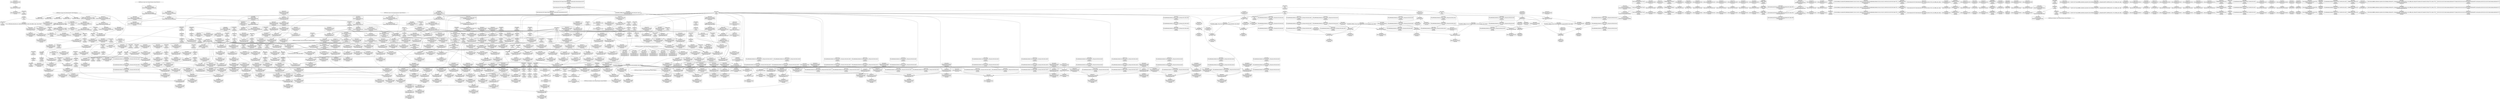 digraph {
	CE0x4d56860 [shape=record,shape=Mrecord,label="{CE0x4d56860|selinux_xfrm_alloc_user:if.end43|*SummSink*}"]
	"CONST[source:1(input),value:2(dynamic)][purpose:{object}][SrcIdx:11]"
	CE0x4d72ab0 [shape=record,shape=Mrecord,label="{CE0x4d72ab0|selinux_xfrm_policy_alloc:gfp|Function::selinux_xfrm_policy_alloc&Arg::gfp::|*SummSource*}"]
	CE0x4d6fd60 [shape=record,shape=Mrecord,label="{CE0x4d6fd60|selinux_xfrm_alloc_user:tmp34|security/selinux/xfrm.c,90|*SummSink*}"]
	CE0x4d8c040 [shape=record,shape=Mrecord,label="{CE0x4d8c040|selinux_xfrm_alloc_user:conv|security/selinux/xfrm.c,90}"]
	CE0x4dd80a0 [shape=record,shape=Mrecord,label="{CE0x4dd80a0|i64*_getelementptr_inbounds_(_34_x_i64_,_34_x_i64_*___llvm_gcov_ctr20,_i64_0,_i64_27)|*Constant*|*SummSink*}"]
	CE0x4d77dd0 [shape=record,shape=Mrecord,label="{CE0x4d77dd0|i64_2|*Constant*}"]
	CE0x4de2aa0 [shape=record,shape=Mrecord,label="{CE0x4de2aa0|i64_26|*Constant*|*SummSink*}"]
	CE0x4d578b0 [shape=record,shape=Mrecord,label="{CE0x4d578b0|selinux_xfrm_alloc_user:tobool|security/selinux/xfrm.c,85}"]
	CE0x4dd0d70 [shape=record,shape=Mrecord,label="{CE0x4dd0d70|selinux_xfrm_alloc_user:tmp8|security/selinux/xfrm.c,85|*SummSource*}"]
	CE0x4d5ead0 [shape=record,shape=Mrecord,label="{CE0x4d5ead0|selinux_xfrm_alloc_user:tmp22|security/selinux/xfrm.c,89|*SummSource*}"]
	CE0x4d9e980 [shape=record,shape=Mrecord,label="{CE0x4d9e980|get_current227:tmp}"]
	CE0x4d8a030 [shape=record,shape=Mrecord,label="{CE0x4d8a030|selinux_xfrm_alloc_user:tmp41|security/selinux/xfrm.c,92|*SummSource*}"]
	CE0x4da8500 [shape=record,shape=Mrecord,label="{CE0x4da8500|selinux_xfrm_alloc_user:tmp49|security/selinux/xfrm.c,98|*SummSource*}"]
	CE0x4da1450 [shape=record,shape=Mrecord,label="{CE0x4da1450|selinux_xfrm_alloc_user:tmp15|security/selinux/xfrm.c,85}"]
	CE0x4e292c0 [shape=record,shape=Mrecord,label="{CE0x4e292c0|%struct.common_audit_data.1017*_null|*Constant*|*SummSource*}"]
	CE0x6c849f0 [shape=record,shape=Mrecord,label="{CE0x6c849f0|selinux_xfrm_alloc_user:if.end48|*SummSource*}"]
	CE0x4d76190 [shape=record,shape=Mrecord,label="{CE0x4d76190|GLOBAL:__llvm_gcov_ctr20|Global_var:__llvm_gcov_ctr20|*SummSource*}"]
	CE0x4e372f0 [shape=record,shape=Mrecord,label="{CE0x4e372f0|atomic_inc221:entry|*SummSink*}"]
	CE0x4d8b8e0 [shape=record,shape=Mrecord,label="{CE0x4d8b8e0|selinux_xfrm_alloc_user:ctx_doi|security/selinux/xfrm.c,90}"]
	CE0x4d5e800 [shape=record,shape=Mrecord,label="{CE0x4d5e800|i64_10|*Constant*}"]
	CE0x4e2d840 [shape=record,shape=Mrecord,label="{CE0x4e2d840|selinux_xfrm_alloc_user:tmp67|security/selinux/xfrm.c,113|*SummSink*}"]
	CE0x4e3afc0 [shape=record,shape=Mrecord,label="{CE0x4e3afc0|i32_-22|*Constant*}"]
	CE0x4d6c4e0 [shape=record,shape=Mrecord,label="{CE0x4d6c4e0|GLOBAL:lockdep_rcu_suspicious|*Constant*|*SummSink*}"]
	CE0x4dc72b0 [shape=record,shape=Mrecord,label="{CE0x4dc72b0|selinux_xfrm_alloc_user:tmp52|security/selinux/xfrm.c,99}"]
	CE0x4dc6960 [shape=record,shape=Mrecord,label="{CE0x4dc6960|i64_23|*Constant*|*SummSource*}"]
	CE0x4e44630 [shape=record,shape=Mrecord,label="{CE0x4e44630|get_current227:tmp4|./arch/x86/include/asm/current.h,14}"]
	CE0x4e27c70 [shape=record,shape=Mrecord,label="{CE0x4e27c70|avc_has_perm:ssid|Function::avc_has_perm&Arg::ssid::}"]
	CE0x4de5f10 [shape=record,shape=Mrecord,label="{CE0x4de5f10|i64*_getelementptr_inbounds_(_34_x_i64_,_34_x_i64_*___llvm_gcov_ctr20,_i64_0,_i64_31)|*Constant*}"]
	CE0x4d9d430 [shape=record,shape=Mrecord,label="{CE0x4d9d430|selinux_xfrm_alloc_user:tmp27|security/selinux/xfrm.c,89|*SummSink*}"]
	CE0x4d842d0 [shape=record,shape=Mrecord,label="{CE0x4d842d0|i64*_getelementptr_inbounds_(_34_x_i64_,_34_x_i64_*___llvm_gcov_ctr20,_i64_0,_i64_18)|*Constant*}"]
	CE0x4e26730 [shape=record,shape=Mrecord,label="{CE0x4e26730|selinux_xfrm_alloc_user:tmp65|security/selinux/xfrm.c,111|*SummSource*}"]
	CE0x4dcc7d0 [shape=record,shape=Mrecord,label="{CE0x4dcc7d0|selinux_xfrm_alloc_user:ctx_str|security/selinux/xfrm.c,105}"]
	CE0x4dd0650 [shape=record,shape=Mrecord,label="{CE0x4dd0650|kmalloc222:tmp1|*SummSource*}"]
	CE0x4de6c20 [shape=record,shape=Mrecord,label="{CE0x4de6c20|i64_15|*Constant*}"]
	CE0x4d93300 [shape=record,shape=Mrecord,label="{CE0x4d93300|selinux_xfrm_alloc_user:err}"]
	CE0x4d527d0 [shape=record,shape=Mrecord,label="{CE0x4d527d0|selinux_xfrm_policy_alloc:tmp2}"]
	CE0x4d88de0 [shape=record,shape=Mrecord,label="{CE0x4d88de0|i64*_getelementptr_inbounds_(_34_x_i64_,_34_x_i64_*___llvm_gcov_ctr20,_i64_0,_i64_21)|*Constant*|*SummSink*}"]
	CE0x4da13e0 [shape=record,shape=Mrecord,label="{CE0x4da13e0|selinux_xfrm_alloc_user:tmp15|security/selinux/xfrm.c,85|*SummSink*}"]
	CE0x4d74140 [shape=record,shape=Mrecord,label="{CE0x4d74140|get_current227:entry|*SummSink*}"]
	CE0x4d6a820 [shape=record,shape=Mrecord,label="{CE0x4d6a820|selinux_xfrm_alloc_user:call|security/selinux/xfrm.c,85|*SummSink*}"]
	CE0x4dc6c20 [shape=record,shape=Mrecord,label="{CE0x4dc6c20|selinux_xfrm_alloc_user:tmp50|security/selinux/xfrm.c,99|*SummSource*}"]
	CE0x4d64ab0 [shape=record,shape=Mrecord,label="{CE0x4d64ab0|selinux_xfrm_alloc_user:if.then}"]
	CE0x6c84a60 [shape=record,shape=Mrecord,label="{CE0x6c84a60|selinux_xfrm_alloc_user:if.end48}"]
	CE0x4dd6c00 [shape=record,shape=Mrecord,label="{CE0x4dd6c00|selinux_xfrm_alloc_user:arraydecay|security/selinux/xfrm.c,107|*SummSource*}"]
	CE0x4de30d0 [shape=record,shape=Mrecord,label="{CE0x4de30d0|selinux_xfrm_alloc_user:tmp73|security/selinux/xfrm.c,116|*SummSink*}"]
	CE0x4da1d80 [shape=record,shape=Mrecord,label="{CE0x4da1d80|i64_5|*Constant*|*SummSource*}"]
	CE0x4d79010 [shape=record,shape=Mrecord,label="{CE0x4d79010|i64_1|*Constant*}"]
	CE0x4d649a0 [shape=record,shape=Mrecord,label="{CE0x4d649a0|selinux_xfrm_alloc_user:land.lhs.true2|*SummSink*}"]
	CE0x4d9ce20 [shape=record,shape=Mrecord,label="{CE0x4d9ce20|selinux_xfrm_alloc_user:if.then15|*SummSource*}"]
	CE0x4de6ff0 [shape=record,shape=Mrecord,label="{CE0x4de6ff0|selinux_xfrm_alloc_user:tmp31|security/selinux/xfrm.c,90|*SummSink*}"]
	CE0x4d83800 [shape=record,shape=Mrecord,label="{CE0x4d83800|selinux_xfrm_alloc_user:tmp38|security/selinux/xfrm.c,89}"]
	CE0x4d87560 [shape=record,shape=Mrecord,label="{CE0x4d87560|selinux_xfrm_alloc_user:tmp43|security/selinux/xfrm.c,95|*SummSource*}"]
	CE0x4d588c0 [shape=record,shape=Mrecord,label="{CE0x4d588c0|selinux_xfrm_alloc_user:if.end28|*SummSink*}"]
	CE0x4d6a360 [shape=record,shape=Mrecord,label="{CE0x4d6a360|selinux_xfrm_alloc_user:gfp|Function::selinux_xfrm_alloc_user&Arg::gfp::}"]
	CE0x4d94520 [shape=record,shape=Mrecord,label="{CE0x4d94520|selinux_xfrm_alloc_user:if.end|*SummSource*}"]
	CE0x4d8cce0 [shape=record,shape=Mrecord,label="{CE0x4d8cce0|selinux_xfrm_alloc_user:cmp7|security/selinux/xfrm.c,89|*SummSource*}"]
	CE0x4e25e40 [shape=record,shape=Mrecord,label="{CE0x4e25e40|avc_has_perm:auditdata|Function::avc_has_perm&Arg::auditdata::}"]
	CE0x4d64fa0 [shape=record,shape=Mrecord,label="{CE0x4d64fa0|selinux_xfrm_alloc_user:ctxp|Function::selinux_xfrm_alloc_user&Arg::ctxp::|*SummSink*}"]
	CE0x4d8d380 [shape=record,shape=Mrecord,label="{CE0x4d8d380|i64_12|*Constant*}"]
	CE0x4d96940 [shape=record,shape=Mrecord,label="{CE0x4d96940|selinux_xfrm_alloc_user:if.then27}"]
	CE0x4e375e0 [shape=record,shape=Mrecord,label="{CE0x4e375e0|GLOBAL:selinux_xfrm_refcount|Global_var:selinux_xfrm_refcount|*SummSource*}"]
	CE0x4e43da0 [shape=record,shape=Mrecord,label="{CE0x4e43da0|get_current227:tmp3}"]
	CE0x4d957f0 [shape=record,shape=Mrecord,label="{CE0x4d957f0|selinux_xfrm_alloc_user:if.end}"]
	CE0x4dd6480 [shape=record,shape=Mrecord,label="{CE0x4dd6480|i64_0|*Constant*|*SummSource*}"]
	CE0x4d9d370 [shape=record,shape=Mrecord,label="{CE0x4d9d370|selinux_xfrm_alloc_user:tmp27|security/selinux/xfrm.c,89|*SummSource*}"]
	CE0x4d78df0 [shape=record,shape=Mrecord,label="{CE0x4d78df0|i64*_getelementptr_inbounds_(_2_x_i64_,_2_x_i64_*___llvm_gcov_ctr6,_i64_0,_i64_1)|*Constant*|*SummSink*}"]
	CE0x4d9e4e0 [shape=record,shape=Mrecord,label="{CE0x4d9e4e0|i32_3|*Constant*|*SummSource*}"]
	CE0x4d9f520 [shape=record,shape=Mrecord,label="{CE0x4d9f520|selinux_xfrm_alloc_user:tmp10|security/selinux/xfrm.c,85|*SummSink*}"]
	CE0x4d62120 [shape=record,shape=Mrecord,label="{CE0x4d62120|128:_i8*,_:_CR_128,136_|*MultipleSource*|security/selinux/xfrm.c,85|security/selinux/xfrm.c,85}"]
	CE0x4d78130 [shape=record,shape=Mrecord,label="{CE0x4d78130|selinux_xfrm_alloc_user:tmp4|security/selinux/xfrm.c,85|*SummSink*}"]
	CE0x4dd9c90 [shape=record,shape=Mrecord,label="{CE0x4dd9c90|i32_1|*Constant*|*SummSink*}"]
	CE0x4d57b10 [shape=record,shape=Mrecord,label="{CE0x4d57b10|selinux_xfrm_policy_alloc:call|security/selinux/xfrm.c,289|*SummSink*}"]
	CE0x4d813c0 [shape=record,shape=Mrecord,label="{CE0x4d813c0|selinux_xfrm_alloc_user:conv18|security/selinux/xfrm.c,95}"]
	CE0x4d65390 [shape=record,shape=Mrecord,label="{CE0x4d65390|selinux_xfrm_alloc_user:ctxp|Function::selinux_xfrm_alloc_user&Arg::ctxp::}"]
	CE0x4da7ff0 [shape=record,shape=Mrecord,label="{CE0x4da7ff0|_ret_i8*_%call,_!dbg_!27714|include/linux/slab.h,429|*SummSource*}"]
	CE0x4d61dc0 [shape=record,shape=Mrecord,label="{CE0x4d61dc0|selinux_xfrm_policy_alloc:tmp3|*SummSource*}"]
	CE0x4e38000 [shape=record,shape=Mrecord,label="{CE0x4e38000|selinux_xfrm_alloc_user:rc.0}"]
	CE0x4dd5890 [shape=record,shape=Mrecord,label="{CE0x4dd5890|GLOBAL:__kmalloc|*Constant*}"]
	CE0x4de4420 [shape=record,shape=Mrecord,label="{CE0x4de4420|_call_void_atomic_inc221(%struct.atomic_t*_selinux_xfrm_refcount)_#10,_!dbg_!27810|security/selinux/xfrm.c,117}"]
	CE0x4d92010 [shape=record,shape=Mrecord,label="{CE0x4d92010|selinux_xfrm_alloc_user:do.end}"]
	CE0x4d5c6d0 [shape=record,shape=Mrecord,label="{CE0x4d5c6d0|selinux_xfrm_alloc_user:tmp3|*SummSource*}"]
	CE0x4d6d8b0 [shape=record,shape=Mrecord,label="{CE0x4d6d8b0|selinux_xfrm_alloc_user:conv12|security/selinux/xfrm.c,91|*SummSink*}"]
	CE0x4dc8ed0 [shape=record,shape=Mrecord,label="{CE0x4dc8ed0|selinux_xfrm_alloc_user:ctx_doi29|security/selinux/xfrm.c,102|*SummSink*}"]
	CE0x4dc7b10 [shape=record,shape=Mrecord,label="{CE0x4dc7b10|selinux_xfrm_alloc_user:tmp53|security/selinux/xfrm.c,99|*SummSource*}"]
	CE0x4d97bf0 [shape=record,shape=Mrecord,label="{CE0x4d97bf0|selinux_xfrm_alloc_user:return|*SummSink*}"]
	CE0x4dd3540 [shape=record,shape=Mrecord,label="{CE0x4dd3540|GLOBAL:selinux_xfrm_alloc_user.__warned|Global_var:selinux_xfrm_alloc_user.__warned|*SummSource*}"]
	CE0x4d5bb00 [shape=record,shape=Mrecord,label="{CE0x4d5bb00|selinux_xfrm_alloc_user:tmp2|*SummSink*}"]
	CE0x4e257f0 [shape=record,shape=Mrecord,label="{CE0x4e257f0|selinux_xfrm_alloc_user:tmp64|security/selinux/xfrm.c,111|*SummSource*}"]
	CE0x4de5f80 [shape=record,shape=Mrecord,label="{CE0x4de5f80|i64*_getelementptr_inbounds_(_34_x_i64_,_34_x_i64_*___llvm_gcov_ctr20,_i64_0,_i64_31)|*Constant*|*SummSource*}"]
	CE0x4da8290 [shape=record,shape=Mrecord,label="{CE0x4da8290|%struct.xfrm_sec_ctx*_null|*Constant*}"]
	CE0x4d7bd80 [shape=record,shape=Mrecord,label="{CE0x4d7bd80|selinux_xfrm_alloc_user:tmp12|security/selinux/xfrm.c,85}"]
	CE0x4d82560 [shape=record,shape=Mrecord,label="{CE0x4d82560|i64_20|*Constant*|*SummSource*}"]
	CE0x4d63790 [shape=record,shape=Mrecord,label="{CE0x4d63790|i1_true|*Constant*|*SummSink*}"]
	CE0x4dceb50 [shape=record,shape=Mrecord,label="{CE0x4dceb50|_call_void_lockdep_rcu_suspicious(i8*_getelementptr_inbounds_(_24_x_i8_,_24_x_i8_*_.str244,_i32_0,_i32_0),_i32_85,_i8*_getelementptr_inbounds_(_45_x_i8_,_45_x_i8_*_.str1245,_i32_0,_i32_0))_#10,_!dbg_!27731|security/selinux/xfrm.c,85}"]
	CE0x4d5d460 [shape=record,shape=Mrecord,label="{CE0x4d5d460|selinux_xfrm_alloc_user:tmp33|security/selinux/xfrm.c,90}"]
	CE0x4dd44f0 [shape=record,shape=Mrecord,label="{CE0x4dd44f0|atomic_inc221:tmp1}"]
	CE0x4d6d3f0 [shape=record,shape=Mrecord,label="{CE0x4d6d3f0|selinux_xfrm_alloc_user:conv12|security/selinux/xfrm.c,91}"]
	CE0x4da0160 [shape=record,shape=Mrecord,label="{CE0x4da0160|i64*_getelementptr_inbounds_(_2_x_i64_,_2_x_i64_*___llvm_gcov_ctr22,_i64_0,_i64_1)|*Constant*|*SummSink*}"]
	CE0x4db25a0 [shape=record,shape=Mrecord,label="{CE0x4db25a0|i64*_getelementptr_inbounds_(_2_x_i64_,_2_x_i64_*___llvm_gcov_ctr21,_i64_0,_i64_1)|*Constant*}"]
	CE0x4dcd790 [shape=record,shape=Mrecord,label="{CE0x4dcd790|selinux_xfrm_alloc_user:arrayidx|security/selinux/xfrm.c,105|*SummSource*}"]
	CE0x4de4930 [shape=record,shape=Mrecord,label="{CE0x4de4930|atomic_inc221:entry}"]
	CE0x4e3f550 [shape=record,shape=Mrecord,label="{CE0x4e3f550|COLLAPSED:_GCMRE___llvm_gcov_ctr26_internal_global_2_x_i64_zeroinitializer:_elem_0:default:}"]
	CE0x4d7adb0 [shape=record,shape=Mrecord,label="{CE0x4d7adb0|i64*_getelementptr_inbounds_(_34_x_i64_,_34_x_i64_*___llvm_gcov_ctr20,_i64_0,_i64_9)|*Constant*}"]
	CE0x4de3b20 [shape=record,shape=Mrecord,label="{CE0x4de3b20|GLOBAL:atomic_inc221|*Constant*|*SummSource*}"]
	CE0x4d79c10 [shape=record,shape=Mrecord,label="{CE0x4d79c10|selinux_xfrm_alloc_user:call40|security/selinux/xfrm.c,107|*SummSink*}"]
	CE0x4d8a1e0 [shape=record,shape=Mrecord,label="{CE0x4d8a1e0|selinux_xfrm_alloc_user:tmp41|security/selinux/xfrm.c,92|*SummSink*}"]
	CE0x4d89b40 [shape=record,shape=Mrecord,label="{CE0x4d89b40|selinux_xfrm_alloc_user:tmp40|security/selinux/xfrm.c,92|*SummSink*}"]
	CE0x4e38b40 [shape=record,shape=Mrecord,label="{CE0x4e38b40|selinux_xfrm_alloc_user:tmp74|security/selinux/xfrm.c,121}"]
	CE0x4d866b0 [shape=record,shape=Mrecord,label="{CE0x4d866b0|get_current227:tmp2|*SummSource*}"]
	CE0x4dd05e0 [shape=record,shape=Mrecord,label="{CE0x4dd05e0|kmalloc222:tmp1}"]
	CE0x4dce590 [shape=record,shape=Mrecord,label="{CE0x4dce590|i64*_getelementptr_inbounds_(_2_x_i64_,_2_x_i64_*___llvm_gcov_ctr26,_i64_0,_i64_1)|*Constant*}"]
	CE0x4d6f7a0 [shape=record,shape=Mrecord,label="{CE0x4d6f7a0|selinux_xfrm_alloc_user:tmp66|security/selinux/xfrm.c,113|*SummSource*}"]
	CE0x4dcef30 [shape=record,shape=Mrecord,label="{CE0x4dcef30|%struct.task_struct.1015*_(%struct.task_struct.1015**)*_asm_movq_%gs:$_1:P_,$0_,_r,im,_dirflag_,_fpsr_,_flags_|*SummSink*}"]
	CE0x4d5fde0 [shape=record,shape=Mrecord,label="{CE0x4d5fde0|selinux_xfrm_alloc_user:bb|*SummSink*}"]
	CE0x4da7ab0 [shape=record,shape=Mrecord,label="{CE0x4da7ab0|selinux_xfrm_alloc_user:call25|security/selinux/xfrm.c,98|*SummSource*}"]
	CE0x4d67630 [shape=record,shape=Mrecord,label="{CE0x4d67630|GLOBAL:get_current227|*Constant*|*SummSource*}"]
	CE0x4db0a10 [shape=record,shape=Mrecord,label="{CE0x4db0a10|atomic_inc221:tmp}"]
	CE0x4e3d740 [shape=record,shape=Mrecord,label="{CE0x4e3d740|atomic_inc221:tmp2|*SummSink*}"]
	CE0x4d9b7e0 [shape=record,shape=Mrecord,label="{CE0x4d9b7e0|selinux_xfrm_alloc_user:tmp16|security/selinux/xfrm.c,85|*SummSource*}"]
	CE0x4d98dd0 [shape=record,shape=Mrecord,label="{CE0x4d98dd0|selinux_xfrm_alloc_user:if.end16}"]
	CE0x4e279f0 [shape=record,shape=Mrecord,label="{CE0x4e279f0|avc_has_perm:entry|*SummSink*}"]
	CE0x4e388d0 [shape=record,shape=Mrecord,label="{CE0x4e388d0|i64*_getelementptr_inbounds_(_34_x_i64_,_34_x_i64_*___llvm_gcov_ctr20,_i64_0,_i64_32)|*Constant*|*SummSink*}"]
	CE0x4d470a0 [shape=record,shape=Mrecord,label="{CE0x4d470a0|selinux_xfrm_alloc_user:entry|*SummSink*}"]
	CE0x4de6c90 [shape=record,shape=Mrecord,label="{CE0x4de6c90|i64_15|*Constant*|*SummSource*}"]
	CE0x4da7ce0 [shape=record,shape=Mrecord,label="{CE0x4da7ce0|GLOBAL:kmalloc222|*Constant*}"]
	CE0x4de4ef0 [shape=record,shape=Mrecord,label="{CE0x4de4ef0|selinux_xfrm_alloc_user:tmp70|security/selinux/xfrm.c,114}"]
	CE0x4da72a0 [shape=record,shape=Mrecord,label="{CE0x4da72a0|_call_void_mcount()_#3}"]
	CE0x4d5a970 [shape=record,shape=Mrecord,label="{CE0x4d5a970|selinux_xfrm_alloc_user:tobool46|security/selinux/xfrm.c,113|*SummSink*}"]
	CE0x4d569c0 [shape=record,shape=Mrecord,label="{CE0x4d569c0|i64*_getelementptr_inbounds_(_2_x_i64_,_2_x_i64_*___llvm_gcov_ctr6,_i64_0,_i64_0)|*Constant*|*SummSink*}"]
	CE0x4e3f4e0 [shape=record,shape=Mrecord,label="{CE0x4e3f4e0|kmalloc222:tmp}"]
	CE0x4d88010 [shape=record,shape=Mrecord,label="{CE0x4d88010|selinux_xfrm_alloc_user:tmp45|security/selinux/xfrm.c,95|*SummSource*}"]
	CE0x4d83590 [shape=record,shape=Mrecord,label="{CE0x4d83590|selinux_xfrm_alloc_user:tmp37|security/selinux/xfrm.c,89|*SummSource*}"]
	CE0x4dd9690 [shape=record,shape=Mrecord,label="{CE0x4dd9690|selinux_xfrm_alloc_user:conv|security/selinux/xfrm.c,90|*SummSource*}"]
	CE0x4d817a0 [shape=record,shape=Mrecord,label="{CE0x4d817a0|selinux_xfrm_alloc_user:conv18|security/selinux/xfrm.c,95|*SummSink*}"]
	CE0x4dcae30 [shape=record,shape=Mrecord,label="{CE0x4dcae30|selinux_xfrm_alloc_user:tmp55|security/selinux/xfrm.c,100|*SummSource*}"]
	CE0x4d7a3c0 [shape=record,shape=Mrecord,label="{CE0x4d7a3c0|selinux_xfrm_alloc_user:tobool41|security/selinux/xfrm.c,108}"]
	CE0x4e2d920 [shape=record,shape=Mrecord,label="{CE0x4e2d920|selinux_xfrm_alloc_user:tmp68|security/selinux/xfrm.c,113}"]
	CE0x4d66740 [shape=record,shape=Mrecord,label="{CE0x4d66740|selinux_xfrm_alloc_user:uctx|Function::selinux_xfrm_alloc_user&Arg::uctx::}"]
	CE0x4de2f30 [shape=record,shape=Mrecord,label="{CE0x4de2f30|selinux_xfrm_alloc_user:tmp73|security/selinux/xfrm.c,116|*SummSource*}"]
	CE0x4d762a0 [shape=record,shape=Mrecord,label="{CE0x4d762a0|GLOBAL:__llvm_gcov_ctr20|Global_var:__llvm_gcov_ctr20|*SummSink*}"]
	CE0x4d9d0b0 [shape=record,shape=Mrecord,label="{CE0x4d9d0b0|kmalloc222:bb}"]
	CE0x4d98ef0 [shape=record,shape=Mrecord,label="{CE0x4d98ef0|selinux_xfrm_alloc_user:if.then42}"]
	CE0x4d66ba0 [shape=record,shape=Mrecord,label="{CE0x4d66ba0|selinux_xfrm_alloc_user:tmp14|security/selinux/xfrm.c,85|*SummSink*}"]
	CE0x4d9de00 [shape=record,shape=Mrecord,label="{CE0x4d9de00|selinux_xfrm_alloc_user:tmp29|security/selinux/xfrm.c,89|*SummSource*}"]
	CE0x4ddb640 [shape=record,shape=Mrecord,label="{CE0x4ddb640|selinux_xfrm_alloc_user:idxprom|security/selinux/xfrm.c,106|*SummSource*}"]
	CE0x4dc9be0 [shape=record,shape=Mrecord,label="{CE0x4dc9be0|selinux_xfrm_alloc_user:ctx_alg30|security/selinux/xfrm.c,103|*SummSink*}"]
	CE0x4d64cb0 [shape=record,shape=Mrecord,label="{CE0x4d64cb0|selinux_xfrm_policy_alloc:uctx|Function::selinux_xfrm_policy_alloc&Arg::uctx::}"]
	CE0x4d5a790 [shape=record,shape=Mrecord,label="{CE0x4d5a790|_ret_i32_%retval.0,_!dbg_!27728|security/selinux/avc.c,775|*SummSink*}"]
	CE0x4d699e0 [shape=record,shape=Mrecord,label="{CE0x4d699e0|kmalloc222:size|Function::kmalloc222&Arg::size::}"]
	CE0x4d9e610 [shape=record,shape=Mrecord,label="{CE0x4d9e610|i64*_getelementptr_inbounds_(_2_x_i64_,_2_x_i64_*___llvm_gcov_ctr22,_i64_0,_i64_1)|*Constant*|*SummSource*}"]
	CE0x4d9c7b0 [shape=record,shape=Mrecord,label="{CE0x4d9c7b0|selinux_xfrm_alloc_user:tobool|security/selinux/xfrm.c,85|*SummSink*}"]
	CE0x4d82740 [shape=record,shape=Mrecord,label="{CE0x4d82740|selinux_xfrm_alloc_user:tmp44|security/selinux/xfrm.c,95}"]
	CE0x4d58550 [shape=record,shape=Mrecord,label="{CE0x4d58550|selinux_xfrm_alloc_user:err|*SummSource*}"]
	CE0x4d5f850 [shape=record,shape=Mrecord,label="{CE0x4d5f850|%struct.xfrm_sec_ctx**_null|*Constant*|*SummSource*}"]
	CE0x4d8ad70 [shape=record,shape=Mrecord,label="{CE0x4d8ad70|selinux_xfrm_alloc_user:ctx_len|security/selinux/xfrm.c,94|*SummSink*}"]
	CE0x4d846c0 [shape=record,shape=Mrecord,label="{CE0x4d846c0|i64*_getelementptr_inbounds_(_34_x_i64_,_34_x_i64_*___llvm_gcov_ctr20,_i64_0,_i64_18)|*Constant*|*SummSource*}"]
	CE0x4da5880 [shape=record,shape=Mrecord,label="{CE0x4da5880|selinux_xfrm_alloc_user:conv23|security/selinux/xfrm.c,98}"]
	CE0x4d5d790 [shape=record,shape=Mrecord,label="{CE0x4d5d790|selinux_xfrm_alloc_user:tmp33|security/selinux/xfrm.c,90|*SummSource*}"]
	CE0x4dd0d00 [shape=record,shape=Mrecord,label="{CE0x4dd0d00|selinux_xfrm_alloc_user:tmp8|security/selinux/xfrm.c,85}"]
	CE0x4d61aa0 [shape=record,shape=Mrecord,label="{CE0x4d61aa0|selinux_xfrm_alloc_user:tmp13|security/selinux/xfrm.c,85|*SummSource*}"]
	"CONST[source:0(mediator),value:2(dynamic)][purpose:{subject}][SnkIdx:0]"
	CE0x4dc66c0 [shape=record,shape=Mrecord,label="{CE0x4dc66c0|i64_23|*Constant*|*SummSink*}"]
	CE0x4d97b00 [shape=record,shape=Mrecord,label="{CE0x4d97b00|selinux_xfrm_alloc_user:return}"]
	CE0x4e3bda0 [shape=record,shape=Mrecord,label="{CE0x4e3bda0|selinux_xfrm_alloc_user:tmp77|security/selinux/xfrm.c,123|*SummSource*}"]
	CE0x4d63970 [shape=record,shape=Mrecord,label="{CE0x4d63970|i64*_getelementptr_inbounds_(_34_x_i64_,_34_x_i64_*___llvm_gcov_ctr20,_i64_0,_i64_8)|*Constant*|*SummSource*}"]
	CE0x4de6e00 [shape=record,shape=Mrecord,label="{CE0x4de6e00|selinux_xfrm_alloc_user:tmp31|security/selinux/xfrm.c,90}"]
	CE0x4da1d10 [shape=record,shape=Mrecord,label="{CE0x4da1d10|i64_5|*Constant*}"]
	CE0x4d9cfc0 [shape=record,shape=Mrecord,label="{CE0x4d9cfc0|i64*_getelementptr_inbounds_(_2_x_i64_,_2_x_i64_*___llvm_gcov_ctr21,_i64_0,_i64_0)|*Constant*|*SummSource*}"]
	CE0x4de55f0 [shape=record,shape=Mrecord,label="{CE0x4de55f0|selinux_xfrm_alloc_user:tmp71|security/selinux/xfrm.c,114|*SummSource*}"]
	CE0x4d70850 [shape=record,shape=Mrecord,label="{CE0x4d70850|selinux_xfrm_alloc_user:if.end22}"]
	CE0x4da5b60 [shape=record,shape=Mrecord,label="{CE0x4da5b60|i64_8|*Constant*}"]
	CE0x4d9b550 [shape=record,shape=Mrecord,label="{CE0x4d9b550|selinux_xfrm_alloc_user:tmp16|security/selinux/xfrm.c,85}"]
	CE0x4dd1b10 [shape=record,shape=Mrecord,label="{CE0x4dd1b10|selinux_xfrm_alloc_user:tmp7|security/selinux/xfrm.c,85|*SummSource*}"]
	CE0x4d69de0 [shape=record,shape=Mrecord,label="{CE0x4d69de0|kmalloc222:flags|Function::kmalloc222&Arg::flags::}"]
	CE0x4e28790 [shape=record,shape=Mrecord,label="{CE0x4e28790|i16_39|*Constant*|*SummSink*}"]
	CE0x4d53020 [shape=record,shape=Mrecord,label="{CE0x4d53020|selinux_xfrm_policy_alloc:entry}"]
	CE0x4d71b70 [shape=record,shape=Mrecord,label="{CE0x4d71b70|_ret_%struct.task_struct.1015*_%tmp4,_!dbg_!27714|./arch/x86/include/asm/current.h,14}"]
	CE0x4d7f2e0 [shape=record,shape=Mrecord,label="{CE0x4d7f2e0|selinux_xfrm_alloc_user:tmp25|security/selinux/xfrm.c,89}"]
	CE0x4d6d0c0 [shape=record,shape=Mrecord,label="{CE0x4d6d0c0|selinux_xfrm_alloc_user:tmp35|*LoadInst*|security/selinux/xfrm.c,91|*SummSource*}"]
	CE0x4d57750 [shape=record,shape=Mrecord,label="{CE0x4d57750|_ret_i32_%call,_!dbg_!27715|security/selinux/xfrm.c,289|*SummSink*}"]
	CE0x4d9edc0 [shape=record,shape=Mrecord,label="{CE0x4d9edc0|i1_true|*Constant*|*SummSource*}"]
	CE0x4ddc930 [shape=record,shape=Mrecord,label="{CE0x4ddc930|selinux_xfrm_alloc_user:arrayidx38|security/selinux/xfrm.c,106|*SummSource*}"]
	CE0x4e2e240 [shape=record,shape=Mrecord,label="{CE0x4e2e240|selinux_xfrm_alloc_user:tmp69|security/selinux/xfrm.c,113|*SummSink*}"]
	"CONST[source:0(mediator),value:0(static)][purpose:{operation}][SnkIdx:3]"
	CE0x4d6dcc0 [shape=record,shape=Mrecord,label="{CE0x4d6dcc0|selinux_xfrm_alloc_user:cmp13|security/selinux/xfrm.c,91|*SummSource*}"]
	CE0x4d8c670 [shape=record,shape=Mrecord,label="{CE0x4d8c670|void_(i32*,_i32*)*_asm_sideeffect_.pushsection_.smp_locks,_22a_22_0A.balign_4_0A.long_671f_-_._0A.popsection_0A671:_0A_09lock_incl_$0_,_*m,*m,_dirflag_,_fpsr_,_flags_|*SummSink*}"]
	CE0x4de4350 [shape=record,shape=Mrecord,label="{CE0x4de4350|COLLAPSED:_CMRE_8,8_}"]
	CE0x4d8bd10 [shape=record,shape=Mrecord,label="{CE0x4d8bd10|selinux_xfrm_alloc_user:tmp30|*LoadInst*|security/selinux/xfrm.c,90}"]
	CE0x4e39100 [shape=record,shape=Mrecord,label="{CE0x4e39100|selinux_xfrm_alloc_user:tmp74|security/selinux/xfrm.c,121|*SummSink*}"]
	CE0x4dd9fc0 [shape=record,shape=Mrecord,label="{CE0x4dd9fc0|selinux_xfrm_alloc_user:cmp9|security/selinux/xfrm.c,90|*SummSource*}"]
	CE0x4d81650 [shape=record,shape=Mrecord,label="{CE0x4d81650|selinux_xfrm_alloc_user:conv18|security/selinux/xfrm.c,95|*SummSource*}"]
	CE0x4e29480 [shape=record,shape=Mrecord,label="{CE0x4e29480|avc_has_perm:auditdata|Function::avc_has_perm&Arg::auditdata::|*SummSink*}"]
	CE0x4d7a7b0 [shape=record,shape=Mrecord,label="{CE0x4d7a7b0|selinux_xfrm_alloc_user:if.end16|*SummSource*}"]
	CE0x4dc9a60 [shape=record,shape=Mrecord,label="{CE0x4dc9a60|selinux_xfrm_alloc_user:ctx_alg30|security/selinux/xfrm.c,103|*SummSource*}"]
	CE0x4d8a820 [shape=record,shape=Mrecord,label="{CE0x4d8a820|i32_4|*Constant*|*SummSink*}"]
	CE0x4dd9bd0 [shape=record,shape=Mrecord,label="{CE0x4dd9bd0|i32_1|*Constant*|*SummSource*}"]
	CE0x4d78f30 [shape=record,shape=Mrecord,label="{CE0x4d78f30|selinux_xfrm_alloc_user:tmp|*SummSink*}"]
	CE0x4d8b4d0 [shape=record,shape=Mrecord,label="{CE0x4d8b4d0|i64*_getelementptr_inbounds_(_2_x_i64_,_2_x_i64_*___llvm_gcov_ctr26,_i64_0,_i64_1)|*Constant*|*SummSink*}"]
	CE0x4d5e910 [shape=record,shape=Mrecord,label="{CE0x4d5e910|selinux_xfrm_alloc_user:tmp23|security/selinux/xfrm.c,89}"]
	CE0x4e28ad0 [shape=record,shape=Mrecord,label="{CE0x4e28ad0|avc_has_perm:tclass|Function::avc_has_perm&Arg::tclass::|*SummSource*}"]
	CE0x4e3aba0 [shape=record,shape=Mrecord,label="{CE0x4e3aba0|i32_-12|*Constant*|*SummSink*}"]
	CE0x4e25d10 [shape=record,shape=Mrecord,label="{CE0x4e25d10|avc_has_perm:auditdata|Function::avc_has_perm&Arg::auditdata::|*SummSource*}"]
	CE0x4d46560 [shape=record,shape=Mrecord,label="{CE0x4d46560|i64*_getelementptr_inbounds_(_2_x_i64_,_2_x_i64_*___llvm_gcov_ctr6,_i64_0,_i64_1)|*Constant*|*SummSource*}"]
	CE0x4da77a0 [shape=record,shape=Mrecord,label="{CE0x4da77a0|selinux_xfrm_alloc_user:call25|security/selinux/xfrm.c,98}"]
	CE0x4da2be0 [shape=record,shape=Mrecord,label="{CE0x4da2be0|i8_1|*Constant*|*SummSink*}"]
	CE0x4dc7840 [shape=record,shape=Mrecord,label="{CE0x4dc7840|selinux_xfrm_alloc_user:tmp53|security/selinux/xfrm.c,99}"]
	CE0x4dccab0 [shape=record,shape=Mrecord,label="{CE0x4dccab0|selinux_xfrm_alloc_user:ctx_str|security/selinux/xfrm.c,105|*SummSink*}"]
	CE0x4da8a20 [shape=record,shape=Mrecord,label="{CE0x4da8a20|selinux_xfrm_alloc_user:tmp49|security/selinux/xfrm.c,98|*SummSink*}"]
	CE0x4e263a0 [shape=record,shape=Mrecord,label="{CE0x4e263a0|selinux_xfrm_alloc_user:tmp65|security/selinux/xfrm.c,111}"]
	CE0x4d73230 [shape=record,shape=Mrecord,label="{CE0x4d73230|_ret_i32_%retval.0,_!dbg_!27815|security/selinux/xfrm.c,123|*SummSink*}"]
	CE0x4e3ce90 [shape=record,shape=Mrecord,label="{CE0x4e3ce90|get_current227:bb|*SummSink*}"]
	CE0x4d6f140 [shape=record,shape=Mrecord,label="{CE0x4d6f140|i64_29|*Constant*|*SummSink*}"]
	CE0x4dca520 [shape=record,shape=Mrecord,label="{CE0x4dca520|selinux_xfrm_alloc_user:conv31|security/selinux/xfrm.c,104}"]
	CE0x4e3b7e0 [shape=record,shape=Mrecord,label="{CE0x4e3b7e0|i64*_getelementptr_inbounds_(_34_x_i64_,_34_x_i64_*___llvm_gcov_ctr20,_i64_0,_i64_33)|*Constant*|*SummSource*}"]
	CE0x4dd1bd0 [shape=record,shape=Mrecord,label="{CE0x4dd1bd0|selinux_xfrm_alloc_user:tmp7|security/selinux/xfrm.c,85|*SummSink*}"]
	CE0x4d81950 [shape=record,shape=Mrecord,label="{CE0x4d81950|i64_4096|*Constant*}"]
	CE0x4d68940 [shape=record,shape=Mrecord,label="{CE0x4d68940|selinux_xfrm_alloc_user:security|security/selinux/xfrm.c,85|*SummSink*}"]
	CE0x4e37a70 [shape=record,shape=Mrecord,label="{CE0x4e37a70|atomic_inc221:v|Function::atomic_inc221&Arg::v::|*SummSink*}"]
	CE0x4dd8aa0 [shape=record,shape=Mrecord,label="{CE0x4dd8aa0|selinux_xfrm_alloc_user:tmp63|security/selinux/xfrm.c,109}"]
	CE0x4de4520 [shape=record,shape=Mrecord,label="{CE0x4de4520|_call_void_atomic_inc221(%struct.atomic_t*_selinux_xfrm_refcount)_#10,_!dbg_!27810|security/selinux/xfrm.c,117|*SummSink*}"]
	CE0x4e242a0 [shape=record,shape=Mrecord,label="{CE0x4e242a0|selinux_xfrm_alloc_user:sid|security/selinux/xfrm.c,111|*SummSink*}"]
	CE0x4dcdee0 [shape=record,shape=Mrecord,label="{CE0x4dcdee0|%struct.task_struct.1015**_bitcast_(%struct.task_struct**_current_task_to_%struct.task_struct.1015**)|*Constant*}"]
	CE0x4d5c280 [shape=record,shape=Mrecord,label="{CE0x4d5c280|selinux_xfrm_alloc_user:if.end43|*SummSource*}"]
	CE0x4d8fc40 [shape=record,shape=Mrecord,label="{CE0x4d8fc40|selinux_xfrm_alloc_user:lor.lhs.false11|*SummSink*}"]
	CE0x4d5d200 [shape=record,shape=Mrecord,label="{CE0x4d5d200|selinux_xfrm_alloc_user:call4|security/selinux/xfrm.c,85|*SummSource*}"]
	CE0x4dd9f20 [shape=record,shape=Mrecord,label="{CE0x4dd9f20|selinux_xfrm_alloc_user:cmp9|security/selinux/xfrm.c,90}"]
	CE0x4d86c10 [shape=record,shape=Mrecord,label="{CE0x4d86c10|selinux_xfrm_alloc_user:tmp32|security/selinux/xfrm.c,90|*SummSource*}"]
	CE0x4dce810 [shape=record,shape=Mrecord,label="{CE0x4dce810|i64*_getelementptr_inbounds_(_2_x_i64_,_2_x_i64_*___llvm_gcov_ctr26,_i64_0,_i64_1)|*Constant*|*SummSource*}"]
	CE0x4de5530 [shape=record,shape=Mrecord,label="{CE0x4de5530|selinux_xfrm_alloc_user:tmp71|security/selinux/xfrm.c,114}"]
	CE0x4e38430 [shape=record,shape=Mrecord,label="{CE0x4e38430|i64*_getelementptr_inbounds_(_34_x_i64_,_34_x_i64_*___llvm_gcov_ctr20,_i64_0,_i64_32)|*Constant*}"]
	CE0x4d63eb0 [shape=record,shape=Mrecord,label="{CE0x4d63eb0|i64*_getelementptr_inbounds_(_2_x_i64_,_2_x_i64_*___llvm_gcov_ctr21,_i64_0,_i64_1)|*Constant*|*SummSink*}"]
	CE0x4e3b3f0 [shape=record,shape=Mrecord,label="{CE0x4e3b3f0|selinux_xfrm_alloc_user:retval.0|*SummSink*}"]
	CE0x4dd64f0 [shape=record,shape=Mrecord,label="{CE0x4dd64f0|i64_0|*Constant*|*SummSink*}"]
	CE0x4d8b0f0 [shape=record,shape=Mrecord,label="{CE0x4d8b0f0|selinux_xfrm_alloc_user:tmp42|*LoadInst*|security/selinux/xfrm.c,94|*SummSource*}"]
	CE0x4d6f6d0 [shape=record,shape=Mrecord,label="{CE0x4d6f6d0|selinux_xfrm_alloc_user:tmp66|security/selinux/xfrm.c,113}"]
	CE0x4e3df60 [shape=record,shape=Mrecord,label="{CE0x4e3df60|atomic_inc221:counter|./arch/x86/include/asm/atomic.h,93}"]
	CE0x4d79a50 [shape=record,shape=Mrecord,label="{CE0x4d79a50|selinux_xfrm_alloc_user:call40|security/selinux/xfrm.c,107|*SummSource*}"]
	CE0x4d5c330 [shape=record,shape=Mrecord,label="{CE0x4d5c330|selinux_xfrm_policy_alloc:tmp1|*SummSource*}"]
	CE0x4d59c00 [shape=record,shape=Mrecord,label="{CE0x4d59c00|i64*_getelementptr_inbounds_(_2_x_i64_,_2_x_i64_*___llvm_gcov_ctr6,_i64_0,_i64_0)|*Constant*}"]
	CE0x4d46130 [shape=record,shape=Mrecord,label="{CE0x4d46130|selinux_xfrm_policy_alloc:tmp2|*SummSink*}"]
	CE0x4d74f70 [shape=record,shape=Mrecord,label="{CE0x4d74f70|selinux_xfrm_alloc_user:tobool|security/selinux/xfrm.c,85|*SummSource*}"]
	CE0x4d78050 [shape=record,shape=Mrecord,label="{CE0x4d78050|selinux_xfrm_alloc_user:tmp4|security/selinux/xfrm.c,85|*SummSource*}"]
	CE0x4d75da0 [shape=record,shape=Mrecord,label="{CE0x4d75da0|selinux_xfrm_policy_alloc:entry|*SummSource*}"]
	CE0x4d72060 [shape=record,shape=Mrecord,label="{CE0x4d72060|selinux_xfrm_policy_alloc:uctx|Function::selinux_xfrm_policy_alloc&Arg::uctx::|*SummSource*}"]
	CE0x4d6bc30 [shape=record,shape=Mrecord,label="{CE0x4d6bc30|selinux_xfrm_alloc_user:cred|security/selinux/xfrm.c,85}"]
	CE0x4d6da30 [shape=record,shape=Mrecord,label="{CE0x4d6da30|selinux_xfrm_alloc_user:cmp13|security/selinux/xfrm.c,91}"]
	CE0x4e37da0 [shape=record,shape=Mrecord,label="{CE0x4e37da0|_ret_void,_!dbg_!27715|./arch/x86/include/asm/atomic.h,94|*SummSource*}"]
	CE0x4da03f0 [shape=record,shape=Mrecord,label="{CE0x4da03f0|selinux_xfrm_alloc_user:tmp9|security/selinux/xfrm.c,85}"]
	CE0x4d9ad30 [shape=record,shape=Mrecord,label="{CE0x4d9ad30|selinux_xfrm_alloc_user:tmp11|security/selinux/xfrm.c,85}"]
	CE0x4da8d30 [shape=record,shape=Mrecord,label="{CE0x4da8d30|%struct.xfrm_sec_ctx*_null|*Constant*|*SummSource*}"]
	CE0x4d790e0 [shape=record,shape=Mrecord,label="{CE0x4d790e0|selinux_xfrm_alloc_user:tmp1|*SummSource*}"]
	CE0x4d73e90 [shape=record,shape=Mrecord,label="{CE0x4d73e90|get_current227:entry}"]
	CE0x4d89ad0 [shape=record,shape=Mrecord,label="{CE0x4d89ad0|selinux_xfrm_alloc_user:tmp40|security/selinux/xfrm.c,92|*SummSource*}"]
	CE0x4d51b10 [shape=record,shape=Mrecord,label="{CE0x4d51b10|selinux_xfrm_policy_alloc:ctxp|Function::selinux_xfrm_policy_alloc&Arg::ctxp::|*SummSource*}"]
	CE0x4ddd3d0 [shape=record,shape=Mrecord,label="{CE0x4ddd3d0|selinux_xfrm_alloc_user:ctx_str39|security/selinux/xfrm.c,107}"]
	CE0x4e26b00 [shape=record,shape=Mrecord,label="{CE0x4e26b00|selinux_xfrm_alloc_user:call45|security/selinux/xfrm.c,111}"]
	CE0x4dca850 [shape=record,shape=Mrecord,label="{CE0x4dca850|selinux_xfrm_alloc_user:tmp54|security/selinux/xfrm.c,100|*SummSource*}"]
	CE0x4d9e420 [shape=record,shape=Mrecord,label="{CE0x4d9e420|i32_3|*Constant*}"]
	CE0x4de6750 [shape=record,shape=Mrecord,label="{CE0x4de6750|selinux_xfrm_alloc_user:tmp72|security/selinux/xfrm.c,116|*SummSink*}"]
	CE0x4d73970 [shape=record,shape=Mrecord,label="{CE0x4d73970|selinux_xfrm_alloc_user:tmp17|security/selinux/xfrm.c,85|*SummSink*}"]
	CE0x4d60e50 [shape=record,shape=Mrecord,label="{CE0x4d60e50|i64*_getelementptr_inbounds_(_34_x_i64_,_34_x_i64_*___llvm_gcov_ctr20,_i64_0,_i64_0)|*Constant*}"]
	CE0x4da0570 [shape=record,shape=Mrecord,label="{CE0x4da0570|selinux_xfrm_alloc_user:tmp10|security/selinux/xfrm.c,85}"]
	CE0x4d88780 [shape=record,shape=Mrecord,label="{CE0x4d88780|i64*_getelementptr_inbounds_(_34_x_i64_,_34_x_i64_*___llvm_gcov_ctr20,_i64_0,_i64_21)|*Constant*}"]
	CE0x4dca8c0 [shape=record,shape=Mrecord,label="{CE0x4dca8c0|selinux_xfrm_alloc_user:tmp54|security/selinux/xfrm.c,100|*SummSink*}"]
	CE0x4dce1e0 [shape=record,shape=Mrecord,label="{CE0x4dce1e0|selinux_xfrm_alloc_user:tobool1|security/selinux/xfrm.c,85}"]
	CE0x4d6aac0 [shape=record,shape=Mrecord,label="{CE0x4d6aac0|_call_void_mcount()_#3|*SummSink*}"]
	CE0x4e28660 [shape=record,shape=Mrecord,label="{CE0x4e28660|i16_39|*Constant*|*SummSource*}"]
	CE0x4d58a20 [shape=record,shape=Mrecord,label="{CE0x4d58a20|i64_1|*Constant*}"]
	CE0x4d5eef0 [shape=record,shape=Mrecord,label="{CE0x4d5eef0|selinux_xfrm_policy_alloc:tmp2|*SummSource*}"]
	CE0x4d87670 [shape=record,shape=Mrecord,label="{CE0x4d87670|selinux_xfrm_alloc_user:tmp43|security/selinux/xfrm.c,95|*SummSink*}"]
	CE0x4da4380 [shape=record,shape=Mrecord,label="{CE0x4da4380|selinux_xfrm_alloc_user:cmp|security/selinux/xfrm.c,89|*SummSink*}"]
	CE0x4da6260 [shape=record,shape=Mrecord,label="{CE0x4da6260|selinux_xfrm_alloc_user:add|security/selinux/xfrm.c,98|*SummSink*}"]
	CE0x4e27ec0 [shape=record,shape=Mrecord,label="{CE0x4e27ec0|avc_has_perm:ssid|Function::avc_has_perm&Arg::ssid::|*SummSource*}"]
	CE0x4da8fc0 [shape=record,shape=Mrecord,label="{CE0x4da8fc0|i64_22|*Constant*}"]
	CE0x4e36f80 [shape=record,shape=Mrecord,label="{CE0x4e36f80|GLOBAL:atomic_inc221|*Constant*|*SummSink*}"]
	CE0x4d86640 [shape=record,shape=Mrecord,label="{CE0x4d86640|get_current227:tmp2}"]
	CE0x4e11d80 [shape=record,shape=Mrecord,label="{CE0x4e11d80|atomic_inc221:counter|./arch/x86/include/asm/atomic.h,93|*SummSource*}"]
	CE0x4da1df0 [shape=record,shape=Mrecord,label="{CE0x4da1df0|i64_4|*Constant*}"]
	CE0x4d788a0 [shape=record,shape=Mrecord,label="{CE0x4d788a0|_call_void_mcount()_#3|*SummSink*}"]
	CE0x4d88b70 [shape=record,shape=Mrecord,label="{CE0x4d88b70|i64*_getelementptr_inbounds_(_34_x_i64_,_34_x_i64_*___llvm_gcov_ctr20,_i64_0,_i64_21)|*Constant*|*SummSource*}"]
	CE0x4d90f10 [shape=record,shape=Mrecord,label="{CE0x4d90f10|selinux_xfrm_alloc_user:lor.lhs.false}"]
	CE0x4da4f60 [shape=record,shape=Mrecord,label="{CE0x4da4f60|selinux_xfrm_alloc_user:tmp48|security/selinux/xfrm.c,96|*SummSource*}"]
	CE0x4e3d040 [shape=record,shape=Mrecord,label="{CE0x4e3d040|i64*_getelementptr_inbounds_(_2_x_i64_,_2_x_i64_*___llvm_gcov_ctr21,_i64_0,_i64_0)|*Constant*}"]
	CE0x4d98d10 [shape=record,shape=Mrecord,label="{CE0x4d98d10|selinux_xfrm_alloc_user:if.then21|*SummSink*}"]
	CE0x4d82970 [shape=record,shape=Mrecord,label="{CE0x4d82970|i64_19|*Constant*|*SummSource*}"]
	CE0x4d63de0 [shape=record,shape=Mrecord,label="{CE0x4d63de0|selinux_xfrm_policy_alloc:tmp3}"]
	CE0x4e24100 [shape=record,shape=Mrecord,label="{CE0x4e24100|selinux_xfrm_alloc_user:sid|security/selinux/xfrm.c,111|*SummSource*}"]
	CE0x4e29600 [shape=record,shape=Mrecord,label="{CE0x4e29600|_ret_i32_%retval.0,_!dbg_!27728|security/selinux/avc.c,775}"]
	CE0x4d945e0 [shape=record,shape=Mrecord,label="{CE0x4d945e0|selinux_xfrm_alloc_user:if.end|*SummSink*}"]
	CE0x4d7b090 [shape=record,shape=Mrecord,label="{CE0x4d7b090|selinux_xfrm_alloc_user:if.then21}"]
	CE0x4d9fb10 [shape=record,shape=Mrecord,label="{CE0x4d9fb10|i8_1|*Constant*}"]
	CE0x4d90e50 [shape=record,shape=Mrecord,label="{CE0x4d90e50|selinux_xfrm_alloc_user:do.end|*SummSink*}"]
	CE0x4e41a70 [shape=record,shape=Mrecord,label="{CE0x4e41a70|atomic_inc221:tmp1|*SummSource*}"]
	CE0x4dd21b0 [shape=record,shape=Mrecord,label="{CE0x4dd21b0|get_current227:tmp|*SummSource*}"]
	CE0x6a50570 [shape=record,shape=Mrecord,label="{CE0x6a50570|selinux_xfrm_alloc_user:do.body|*SummSource*}"]
	CE0x4e26db0 [shape=record,shape=Mrecord,label="{CE0x4e26db0|selinux_xfrm_alloc_user:call45|security/selinux/xfrm.c,111|*SummSink*}"]
	CE0x4e2dd40 [shape=record,shape=Mrecord,label="{CE0x4e2dd40|selinux_xfrm_alloc_user:tmp68|security/selinux/xfrm.c,113|*SummSink*}"]
	CE0x4d70980 [shape=record,shape=Mrecord,label="{CE0x4d70980|selinux_xfrm_alloc_user:if.end22|*SummSink*}"]
	CE0x4e37c50 [shape=record,shape=Mrecord,label="{CE0x4e37c50|_ret_void,_!dbg_!27715|./arch/x86/include/asm/atomic.h,94}"]
	CE0x4d715d0 [shape=record,shape=Mrecord,label="{CE0x4d715d0|i64*_getelementptr_inbounds_(_34_x_i64_,_34_x_i64_*___llvm_gcov_ctr20,_i64_0,_i64_0)|*Constant*|*SummSink*}"]
	CE0x4db26f0 [shape=record,shape=Mrecord,label="{CE0x4db26f0|i64*_getelementptr_inbounds_(_2_x_i64_,_2_x_i64_*___llvm_gcov_ctr21,_i64_0,_i64_0)|*Constant*|*SummSink*}"]
	CE0x4d576a0 [shape=record,shape=Mrecord,label="{CE0x4d576a0|selinux_xfrm_policy_alloc:bb|*SummSource*}"]
	CE0x4d8aba0 [shape=record,shape=Mrecord,label="{CE0x4d8aba0|selinux_xfrm_alloc_user:tmp42|*LoadInst*|security/selinux/xfrm.c,94}"]
	CE0x4dd77d0 [shape=record,shape=Mrecord,label="{CE0x4dd77d0|selinux_xfrm_alloc_user:tmp61|security/selinux/xfrm.c,108|*SummSource*}"]
	CE0x4da1190 [shape=record,shape=Mrecord,label="{CE0x4da1190|%struct.task_struct.1015**_bitcast_(%struct.task_struct**_current_task_to_%struct.task_struct.1015**)|*Constant*|*SummSink*}"]
	CE0x4d8b950 [shape=record,shape=Mrecord,label="{CE0x4d8b950|selinux_xfrm_alloc_user:ctx_doi|security/selinux/xfrm.c,90|*SummSource*}"]
	CE0x4d581e0 [shape=record,shape=Mrecord,label="{CE0x4d581e0|selinux_xfrm_alloc_user:land.lhs.true|*SummSource*}"]
	CE0x4d81e80 [shape=record,shape=Mrecord,label="{CE0x4d81e80|selinux_xfrm_alloc_user:cmp19|security/selinux/xfrm.c,95|*SummSink*}"]
	CE0x4dc83e0 [shape=record,shape=Mrecord,label="{CE0x4dc83e0|i64*_getelementptr_inbounds_(_34_x_i64_,_34_x_i64_*___llvm_gcov_ctr20,_i64_0,_i64_24)|*Constant*|*SummSink*}"]
	CE0x4d72470 [shape=record,shape=Mrecord,label="{CE0x4d72470|selinux_xfrm_policy_alloc:entry|*SummSink*}"]
	CE0x4d79790 [shape=record,shape=Mrecord,label="{CE0x4d79790|selinux_xfrm_alloc_user:call40|security/selinux/xfrm.c,107}"]
	CE0x4de2870 [shape=record,shape=Mrecord,label="{CE0x4de2870|i64_26|*Constant*}"]
	CE0x4d6f530 [shape=record,shape=Mrecord,label="{CE0x4d6f530|i64_28|*Constant*|*SummSource*}"]
	CE0x4d6cd40 [shape=record,shape=Mrecord,label="{CE0x4d6cd40|selinux_xfrm_alloc_user:ctx_alg|security/selinux/xfrm.c,91|*SummSink*}"]
	CE0x4e25630 [shape=record,shape=Mrecord,label="{CE0x4e25630|4:_i32,_:_CR_20,24_|*MultipleSource*|security/selinux/xfrm.c,111|security/selinux/xfrm.c,85|security/selinux/xfrm.c,85}"]
	CE0x4d591b0 [shape=record,shape=Mrecord,label="{CE0x4d591b0|i64_1|*Constant*|*SummSource*}"]
	CE0x4d60cb0 [shape=record,shape=Mrecord,label="{CE0x4d60cb0|selinux_xfrm_alloc_user:if.then|*SummSource*}"]
	CE0x4d5c520 [shape=record,shape=Mrecord,label="{CE0x4d5c520|selinux_xfrm_alloc_user:tmp3}"]
	"CONST[source:1(input),value:2(dynamic)][purpose:{object}][SrcIdx:13]"
	CE0x5693c20 [shape=record,shape=Mrecord,label="{CE0x5693c20|i64*_getelementptr_inbounds_(_34_x_i64_,_34_x_i64_*___llvm_gcov_ctr20,_i64_0,_i64_6)|*Constant*|*SummSource*}"]
	CE0x4e25b70 [shape=record,shape=Mrecord,label="{CE0x4e25b70|selinux_xfrm_alloc_user:ctx_sid44|security/selinux/xfrm.c,111|*SummSource*}"]
	CE0x4da8120 [shape=record,shape=Mrecord,label="{CE0x4da8120|_ret_i8*_%call,_!dbg_!27714|include/linux/slab.h,429|*SummSink*}"]
	CE0x4d80ae0 [shape=record,shape=Mrecord,label="{CE0x4d80ae0|i64*_getelementptr_inbounds_(_2_x_i64_,_2_x_i64_*___llvm_gcov_ctr26,_i64_0,_i64_0)|*Constant*|*SummSink*}"]
	CE0x4d716b0 [shape=record,shape=Mrecord,label="{CE0x4d716b0|selinux_xfrm_alloc_user:tmp}"]
	CE0x4ddd650 [shape=record,shape=Mrecord,label="{CE0x4ddd650|get_current227:tmp1|*SummSource*}"]
	CE0x4dcb750 [shape=record,shape=Mrecord,label="{CE0x4dcb750|selinux_xfrm_alloc_user:ctx_len32|security/selinux/xfrm.c,104}"]
	CE0x4d59100 [shape=record,shape=Mrecord,label="{CE0x4d59100|selinux_xfrm_alloc_user:ctxp|Function::selinux_xfrm_alloc_user&Arg::ctxp::|*SummSource*}"]
	CE0x4d66ae0 [shape=record,shape=Mrecord,label="{CE0x4d66ae0|selinux_xfrm_alloc_user:tmp14|security/selinux/xfrm.c,85|*SummSource*}"]
	CE0x4de6d00 [shape=record,shape=Mrecord,label="{CE0x4de6d00|i64_15|*Constant*|*SummSink*}"]
	CE0x4d859a0 [shape=record,shape=Mrecord,label="{CE0x4d859a0|selinux_xfrm_alloc_user:tmp59|security/selinux/xfrm.c,108|*SummSink*}"]
	CE0x4d83c20 [shape=record,shape=Mrecord,label="{CE0x4d83c20|selinux_xfrm_alloc_user:tmp38|security/selinux/xfrm.c,89|*SummSink*}"]
	CE0x4d84ea0 [shape=record,shape=Mrecord,label="{CE0x4d84ea0|kmalloc222:tmp3}"]
	CE0x4da6c40 [shape=record,shape=Mrecord,label="{CE0x4da6c40|selinux_xfrm_alloc_user:tmp19|security/selinux/xfrm.c,85|*SummSink*}"]
	CE0x4d77fe0 [shape=record,shape=Mrecord,label="{CE0x4d77fe0|selinux_xfrm_alloc_user:tmp4|security/selinux/xfrm.c,85}"]
	CE0x4d74b40 [shape=record,shape=Mrecord,label="{CE0x4d74b40|i32_22|*Constant*|*SummSource*}"]
	CE0x4d9ff10 [shape=record,shape=Mrecord,label="{CE0x4d9ff10|get_current227:tmp3|*SummSink*}"]
	CE0x4de3840 [shape=record,shape=Mrecord,label="{CE0x4de3840|0:_%struct.xfrm_sec_ctx*,_:_CME:_elem_0:default:}"]
	CE0x4e27f60 [shape=record,shape=Mrecord,label="{CE0x4e27f60|avc_has_perm:ssid|Function::avc_has_perm&Arg::ssid::|*SummSink*}"]
	CE0x4d73490 [shape=record,shape=Mrecord,label="{CE0x4d73490|selinux_xfrm_alloc_user:lor.lhs.false11}"]
	CE0x4d6cba0 [shape=record,shape=Mrecord,label="{CE0x4d6cba0|selinux_xfrm_alloc_user:tmp35|*LoadInst*|security/selinux/xfrm.c,91}"]
	CE0x4dd8b60 [shape=record,shape=Mrecord,label="{CE0x4dd8b60|selinux_xfrm_alloc_user:tmp63|security/selinux/xfrm.c,109|*SummSource*}"]
	CE0x4da76c0 [shape=record,shape=Mrecord,label="{CE0x4da76c0|selinux_xfrm_alloc_user:add24|security/selinux/xfrm.c,98|*SummSink*}"]
	CE0x4d9dec0 [shape=record,shape=Mrecord,label="{CE0x4d9dec0|selinux_xfrm_alloc_user:tmp29|security/selinux/xfrm.c,89|*SummSink*}"]
	CE0x4dcfe20 [shape=record,shape=Mrecord,label="{CE0x4dcfe20|GLOBAL:__kmalloc|*Constant*|*SummSource*}"]
	CE0x4da4680 [shape=record,shape=Mrecord,label="{CE0x4da4680|i64_11|*Constant*|*SummSink*}"]
	CE0x4e2e7e0 [shape=record,shape=Mrecord,label="{CE0x4e2e7e0|i64*_getelementptr_inbounds_(_34_x_i64_,_34_x_i64_*___llvm_gcov_ctr20,_i64_0,_i64_30)|*Constant*|*SummSource*}"]
	CE0x4d5f4a0 [shape=record,shape=Mrecord,label="{CE0x4d5f4a0|selinux_xfrm_alloc_user:tmp20|security/selinux/xfrm.c,85|*SummSink*}"]
	CE0x4d8d720 [shape=record,shape=Mrecord,label="{CE0x4d8d720|selinux_xfrm_alloc_user:tmp26|security/selinux/xfrm.c,89|*SummSink*}"]
	CE0x4dcebc0 [shape=record,shape=Mrecord,label="{CE0x4dcebc0|_call_void_lockdep_rcu_suspicious(i8*_getelementptr_inbounds_(_24_x_i8_,_24_x_i8_*_.str244,_i32_0,_i32_0),_i32_85,_i8*_getelementptr_inbounds_(_45_x_i8_,_45_x_i8_*_.str1245,_i32_0,_i32_0))_#10,_!dbg_!27731|security/selinux/xfrm.c,85|*SummSource*}"]
	CE0x4dd2bb0 [shape=record,shape=Mrecord,label="{CE0x4dd2bb0|GLOBAL:lockdep_rcu_suspicious|*Constant*}"]
	CE0x4d46410 [shape=record,shape=Mrecord,label="{CE0x4d46410|GLOBAL:selinux_xfrm_alloc_user|*Constant*}"]
	CE0x4d7c3b0 [shape=record,shape=Mrecord,label="{CE0x4d7c3b0|i32_85|*Constant*}"]
	CE0x4de6670 [shape=record,shape=Mrecord,label="{CE0x4de6670|selinux_xfrm_alloc_user:tmp72|security/selinux/xfrm.c,116}"]
	CE0x4d71410 [shape=record,shape=Mrecord,label="{CE0x4d71410|i64*_getelementptr_inbounds_(_34_x_i64_,_34_x_i64_*___llvm_gcov_ctr20,_i64_0,_i64_0)|*Constant*|*SummSource*}"]
	CE0x4d708c0 [shape=record,shape=Mrecord,label="{CE0x4d708c0|selinux_xfrm_alloc_user:if.end22|*SummSource*}"]
	CE0x4e26980 [shape=record,shape=Mrecord,label="{CE0x4e26980|selinux_xfrm_alloc_user:tmp65|security/selinux/xfrm.c,111|*SummSink*}"]
	CE0x4d5f510 [shape=record,shape=Mrecord,label="{CE0x4d5f510|selinux_xfrm_alloc_user:tmp20|security/selinux/xfrm.c,85|*SummSource*}"]
	CE0x4ddb0f0 [shape=record,shape=Mrecord,label="{CE0x4ddb0f0|selinux_xfrm_alloc_user:tmp57|security/selinux/xfrm.c,105|*SummSink*}"]
	CE0x4d71d90 [shape=record,shape=Mrecord,label="{CE0x4d71d90|void_(i32*,_i32*)*_asm_sideeffect_.pushsection_.smp_locks,_22a_22_0A.balign_4_0A.long_671f_-_._0A.popsection_0A671:_0A_09lock_incl_$0_,_*m,*m,_dirflag_,_fpsr_,_flags_|*SummSource*}"]
	CE0x4d66860 [shape=record,shape=Mrecord,label="{CE0x4d66860|selinux_xfrm_alloc_user:tmp13|security/selinux/xfrm.c,85|*SummSink*}"]
	CE0x4dd02f0 [shape=record,shape=Mrecord,label="{CE0x4dd02f0|i8*_getelementptr_inbounds_(_24_x_i8_,_24_x_i8_*_.str244,_i32_0,_i32_0)|*Constant*}"]
	CE0x4e3b1c0 [shape=record,shape=Mrecord,label="{CE0x4e3b1c0|selinux_xfrm_alloc_user:retval.0}"]
	CE0x4e3bd30 [shape=record,shape=Mrecord,label="{CE0x4e3bd30|selinux_xfrm_alloc_user:tmp77|security/selinux/xfrm.c,123}"]
	CE0x4e3e050 [shape=record,shape=Mrecord,label="{CE0x4e3e050|atomic_inc221:counter|./arch/x86/include/asm/atomic.h,93|*SummSink*}"]
	CE0x4d9d900 [shape=record,shape=Mrecord,label="{CE0x4d9d900|selinux_xfrm_alloc_user:tmp28|security/selinux/xfrm.c,89|*SummSource*}"]
	CE0x4d6cc80 [shape=record,shape=Mrecord,label="{CE0x4d6cc80|selinux_xfrm_alloc_user:ctx_alg|security/selinux/xfrm.c,91|*SummSource*}"]
	CE0x4d921f0 [shape=record,shape=Mrecord,label="{CE0x4d921f0|selinux_xfrm_alloc_user:if.then42|*SummSink*}"]
	CE0x4d76ea0 [shape=record,shape=Mrecord,label="{CE0x4d76ea0|selinux_xfrm_alloc_user:tmp18|security/selinux/xfrm.c,85}"]
	CE0x4d6e3a0 [shape=record,shape=Mrecord,label="{CE0x4d6e3a0|i64_16|*Constant*|*SummSink*}"]
	CE0x4dcf330 [shape=record,shape=Mrecord,label="{CE0x4dcf330|i32_0|*Constant*|*SummSink*}"]
	CE0x4dc8d20 [shape=record,shape=Mrecord,label="{CE0x4dc8d20|selinux_xfrm_alloc_user:ctx_doi29|security/selinux/xfrm.c,102|*SummSource*}"]
	CE0x4d89550 [shape=record,shape=Mrecord,label="{CE0x4d89550|_call_void_mcount()_#3|*SummSource*}"]
	CE0x4d9b1b0 [shape=record,shape=Mrecord,label="{CE0x4d9b1b0|i32_0|*Constant*}"]
	CE0x4da10b0 [shape=record,shape=Mrecord,label="{CE0x4da10b0|%struct.task_struct.1015**_bitcast_(%struct.task_struct**_current_task_to_%struct.task_struct.1015**)|*Constant*|*SummSource*}"]
	CE0x4de4280 [shape=record,shape=Mrecord,label="{CE0x4de4280|COLLAPSED:_CMRE_4,8_}"]
	CE0x6c84900 [shape=record,shape=Mrecord,label="{CE0x6c84900|selinux_xfrm_alloc_user:if.then47|*SummSource*}"]
	CE0x4d68f30 [shape=record,shape=Mrecord,label="{CE0x4d68f30|selinux_xfrm_alloc_user:tmp6|security/selinux/xfrm.c,85|*SummSource*}"]
	CE0x4d9eb20 [shape=record,shape=Mrecord,label="{CE0x4d9eb20|i1_true|*Constant*}"]
	CE0x4d743e0 [shape=record,shape=Mrecord,label="{CE0x4d743e0|selinux_xfrm_alloc_user:land.lhs.true|*SummSink*}"]
	CE0x4e0fb60 [shape=record,shape=Mrecord,label="{CE0x4e0fb60|atomic_inc221:tmp|*SummSource*}"]
	CE0x4da83f0 [shape=record,shape=Mrecord,label="{CE0x4da83f0|selinux_xfrm_alloc_user:tmp49|security/selinux/xfrm.c,98}"]
	CE0x4d63890 [shape=record,shape=Mrecord,label="{CE0x4d63890|i64*_getelementptr_inbounds_(_34_x_i64_,_34_x_i64_*___llvm_gcov_ctr20,_i64_0,_i64_8)|*Constant*}"]
	CE0x4e25940 [shape=record,shape=Mrecord,label="{CE0x4e25940|selinux_xfrm_alloc_user:ctx_sid44|security/selinux/xfrm.c,111}"]
	CE0x4d75650 [shape=record,shape=Mrecord,label="{CE0x4d75650|selinux_xfrm_alloc_user:lor.lhs.false|*SummSource*}"]
	CE0x4e386d0 [shape=record,shape=Mrecord,label="{CE0x4e386d0|i64*_getelementptr_inbounds_(_34_x_i64_,_34_x_i64_*___llvm_gcov_ctr20,_i64_0,_i64_32)|*Constant*|*SummSource*}"]
	CE0x4d7ed40 [shape=record,shape=Mrecord,label="{CE0x4d7ed40|i64*_getelementptr_inbounds_(_34_x_i64_,_34_x_i64_*___llvm_gcov_ctr20,_i64_0,_i64_6)|*Constant*|*SummSink*}"]
	CE0x4e3b0f0 [shape=record,shape=Mrecord,label="{CE0x4e3b0f0|i32_-22|*Constant*|*SummSink*}"]
	CE0x4d6f8b0 [shape=record,shape=Mrecord,label="{CE0x4d6f8b0|selinux_xfrm_alloc_user:tmp66|security/selinux/xfrm.c,113|*SummSink*}"]
	CE0x4dcc180 [shape=record,shape=Mrecord,label="{CE0x4dcc180|selinux_xfrm_alloc_user:conv34|security/selinux/xfrm.c,105|*SummSource*}"]
	CE0x4d57e70 [shape=record,shape=Mrecord,label="{CE0x4d57e70|i64*_getelementptr_inbounds_(_2_x_i64_,_2_x_i64_*___llvm_gcov_ctr6,_i64_0,_i64_0)|*Constant*|*SummSource*}"]
	CE0x4e3c3f0 [shape=record,shape=Mrecord,label="{CE0x4e3c3f0|selinux_xfrm_alloc_user:tmp78|security/selinux/xfrm.c,123|*SummSource*}"]
	CE0x4d9b350 [shape=record,shape=Mrecord,label="{CE0x4d9b350|_call_void_mcount()_#3}"]
	CE0x4d75710 [shape=record,shape=Mrecord,label="{CE0x4d75710|selinux_xfrm_alloc_user:lor.lhs.false|*SummSink*}"]
	CE0x4d72370 [shape=record,shape=Mrecord,label="{CE0x4d72370|selinux_xfrm_policy_alloc:call|security/selinux/xfrm.c,289|*SummSource*}"]
	CE0x4d80910 [shape=record,shape=Mrecord,label="{CE0x4d80910|selinux_xfrm_alloc_user:tmp24|security/selinux/xfrm.c,89|*SummSource*}"]
	CE0x4d733d0 [shape=record,shape=Mrecord,label="{CE0x4d733d0|selinux_xfrm_alloc_user:lor.lhs.false8|*SummSink*}"]
	CE0x4dc6a90 [shape=record,shape=Mrecord,label="{CE0x4dc6a90|selinux_xfrm_alloc_user:tmp51|security/selinux/xfrm.c,99}"]
	CE0x4dcb880 [shape=record,shape=Mrecord,label="{CE0x4dcb880|selinux_xfrm_alloc_user:ctx_len32|security/selinux/xfrm.c,104|*SummSource*}"]
	CE0x4d63630 [shape=record,shape=Mrecord,label="{CE0x4d63630|selinux_xfrm_alloc_user:tmp1|*SummSink*}"]
	CE0x4d74020 [shape=record,shape=Mrecord,label="{CE0x4d74020|get_current227:entry|*SummSource*}"]
	CE0x4d6ac00 [shape=record,shape=Mrecord,label="{CE0x4d6ac00|_ret_i32_%call,_!dbg_!27715|security/selinux/xfrm.c,289|*SummSource*}"]
	CE0x4d9e720 [shape=record,shape=Mrecord,label="{CE0x4d9e720|i64_1|*Constant*}"]
	CE0x4d75ab0 [shape=record,shape=Mrecord,label="{CE0x4d75ab0|selinux_xfrm_alloc_user:if.then47}"]
	CE0x4e3ba80 [shape=record,shape=Mrecord,label="{CE0x4e3ba80|i64*_getelementptr_inbounds_(_34_x_i64_,_34_x_i64_*___llvm_gcov_ctr20,_i64_0,_i64_33)|*Constant*|*SummSink*}"]
	CE0x4d64890 [shape=record,shape=Mrecord,label="{CE0x4d64890|selinux_xfrm_alloc_user:land.lhs.true2|*SummSource*}"]
	CE0x4d5f600 [shape=record,shape=Mrecord,label="{CE0x4d5f600|%struct.xfrm_sec_ctx**_null|*Constant*}"]
	CE0x4d8b420 [shape=record,shape=Mrecord,label="{CE0x4d8b420|selinux_xfrm_alloc_user:conv17|security/selinux/xfrm.c,94}"]
	CE0x4de38b0 [shape=record,shape=Mrecord,label="{CE0x4de38b0|COLLAPSED:_CMRE_0,1_}"]
	CE0x4d69090 [shape=record,shape=Mrecord,label="{CE0x4d69090|selinux_xfrm_policy_alloc:tmp3|*SummSink*}"]
	CE0x4d83b60 [shape=record,shape=Mrecord,label="{CE0x4d83b60|selinux_xfrm_alloc_user:tmp38|security/selinux/xfrm.c,89|*SummSource*}"]
	CE0x4d74fe0 [shape=record,shape=Mrecord,label="{CE0x4d74fe0|i64_3|*Constant*}"]
	CE0x4d7a870 [shape=record,shape=Mrecord,label="{CE0x4d7a870|selinux_xfrm_alloc_user:if.end16|*SummSink*}"]
	CE0x4d7af80 [shape=record,shape=Mrecord,label="{CE0x4d7af80|i64*_getelementptr_inbounds_(_34_x_i64_,_34_x_i64_*___llvm_gcov_ctr20,_i64_0,_i64_9)|*Constant*|*SummSink*}"]
	CE0x4d84060 [shape=record,shape=Mrecord,label="{CE0x4d84060|selinux_xfrm_alloc_user:tmp39|security/selinux/xfrm.c,89|*SummSource*}"]
	CE0x4ddb530 [shape=record,shape=Mrecord,label="{CE0x4ddb530|selinux_xfrm_alloc_user:tmp57|security/selinux/xfrm.c,105}"]
	CE0x4d58290 [shape=record,shape=Mrecord,label="{CE0x4d58290|GLOBAL:selinux_xfrm_alloc_user|*Constant*|*SummSink*}"]
	CE0x4d5bb70 [shape=record,shape=Mrecord,label="{CE0x4d5bb70|selinux_xfrm_alloc_user:tmp2|*SummSource*}"]
	CE0x4d619a0 [shape=record,shape=Mrecord,label="{CE0x4d619a0|selinux_xfrm_alloc_user:tmp14|security/selinux/xfrm.c,85}"]
	CE0x4dce250 [shape=record,shape=Mrecord,label="{CE0x4dce250|selinux_xfrm_alloc_user:tmp8|security/selinux/xfrm.c,85|*SummSink*}"]
	CE0x4d73890 [shape=record,shape=Mrecord,label="{CE0x4d73890|selinux_xfrm_alloc_user:tmp17|security/selinux/xfrm.c,85}"]
	CE0x4dc7d80 [shape=record,shape=Mrecord,label="{CE0x4dc7d80|i64*_getelementptr_inbounds_(_34_x_i64_,_34_x_i64_*___llvm_gcov_ctr20,_i64_0,_i64_24)|*Constant*}"]
	CE0x4dd5d40 [shape=record,shape=Mrecord,label="{CE0x4dd5d40|selinux_xfrm_alloc_user:tmp7|security/selinux/xfrm.c,85}"]
	CE0x4dd0040 [shape=record,shape=Mrecord,label="{CE0x4dd0040|atomic_inc221:bb}"]
	CE0x4d88510 [shape=record,shape=Mrecord,label="{CE0x4d88510|selinux_xfrm_alloc_user:tmp46|security/selinux/xfrm.c,95|*SummSource*}"]
	CE0x4d645e0 [shape=record,shape=Mrecord,label="{CE0x4d645e0|selinux_xfrm_alloc_user:gfp|Function::selinux_xfrm_alloc_user&Arg::gfp::|*SummSource*}"]
	CE0x4e38170 [shape=record,shape=Mrecord,label="{CE0x4e38170|selinux_xfrm_alloc_user:rc.0|*SummSource*}"]
	CE0x4d9cd10 [shape=record,shape=Mrecord,label="{CE0x4d9cd10|COLLAPSED:_GCMRE___llvm_gcov_ctr21_internal_global_2_x_i64_zeroinitializer:_elem_0:default:}"]
	CE0x4d9d9c0 [shape=record,shape=Mrecord,label="{CE0x4d9d9c0|selinux_xfrm_alloc_user:tmp28|security/selinux/xfrm.c,89|*SummSink*}"]
	CE0x4e2e3f0 [shape=record,shape=Mrecord,label="{CE0x4e2e3f0|i64*_getelementptr_inbounds_(_34_x_i64_,_34_x_i64_*___llvm_gcov_ctr20,_i64_0,_i64_30)|*Constant*}"]
	CE0x4d69880 [shape=record,shape=Mrecord,label="{CE0x4d69880|kmalloc222:entry|*SummSink*}"]
	CE0x4d7a4c0 [shape=record,shape=Mrecord,label="{CE0x4d7a4c0|selinux_xfrm_alloc_user:tobool41|security/selinux/xfrm.c,108|*SummSource*}"]
	CE0x4da2d50 [shape=record,shape=Mrecord,label="{CE0x4da2d50|GLOBAL:lockdep_rcu_suspicious|*Constant*|*SummSource*}"]
	CE0x4dd3600 [shape=record,shape=Mrecord,label="{CE0x4dd3600|GLOBAL:selinux_xfrm_alloc_user.__warned|Global_var:selinux_xfrm_alloc_user.__warned|*SummSink*}"]
	CE0x4e284c0 [shape=record,shape=Mrecord,label="{CE0x4e284c0|i16_39|*Constant*}"]
	CE0x4d586b0 [shape=record,shape=Mrecord,label="{CE0x4d586b0|selinux_xfrm_alloc_user:if.end43}"]
	CE0x4da0310 [shape=record,shape=Mrecord,label="{CE0x4da0310|i64_5|*Constant*|*SummSink*}"]
	CE0x4dd7a40 [shape=record,shape=Mrecord,label="{CE0x4dd7a40|i64*_getelementptr_inbounds_(_34_x_i64_,_34_x_i64_*___llvm_gcov_ctr20,_i64_0,_i64_27)|*Constant*}"]
	CE0x4d61c80 [shape=record,shape=Mrecord,label="{CE0x4d61c80|selinux_xfrm_alloc_user:uctx|Function::selinux_xfrm_alloc_user&Arg::uctx::|*SummSource*}"]
	CE0x4d87cb0 [shape=record,shape=Mrecord,label="{CE0x4d87cb0|selinux_xfrm_alloc_user:tmp45|security/selinux/xfrm.c,95}"]
	CE0x4d74c00 [shape=record,shape=Mrecord,label="{CE0x4d74c00|i32_22|*Constant*|*SummSink*}"]
	CE0x4e39cb0 [shape=record,shape=Mrecord,label="{CE0x4e39cb0|selinux_xfrm_alloc_user:tmp76|security/selinux/xfrm.c,121|*SummSource*}"]
	CE0x4e3a310 [shape=record,shape=Mrecord,label="{CE0x4e3a310|_call_void_kfree(i8*_%tmp76)_#10,_!dbg_!27813|security/selinux/xfrm.c,121|*SummSource*}"]
	CE0x4d89a60 [shape=record,shape=Mrecord,label="{CE0x4d89a60|selinux_xfrm_alloc_user:tmp40|security/selinux/xfrm.c,92}"]
	CE0x4d6bce0 [shape=record,shape=Mrecord,label="{CE0x4d6bce0|i64_3|*Constant*|*SummSink*}"]
	CE0x4d81ca0 [shape=record,shape=Mrecord,label="{CE0x4d81ca0|i64_4096|*Constant*|*SummSink*}"]
	CE0x4e2e180 [shape=record,shape=Mrecord,label="{CE0x4e2e180|selinux_xfrm_alloc_user:tmp69|security/selinux/xfrm.c,113|*SummSource*}"]
	CE0x4d7fbd0 [shape=record,shape=Mrecord,label="{CE0x4d7fbd0|%struct.xfrm_user_sec_ctx*_null|*Constant*|*SummSource*}"]
	"CONST[source:1(input),value:2(dynamic)][purpose:{object}][SrcIdx:12]"
	CE0x4d85ac0 [shape=record,shape=Mrecord,label="{CE0x4d85ac0|selinux_xfrm_alloc_user:tmp60|security/selinux/xfrm.c,108}"]
	CE0x4d5f910 [shape=record,shape=Mrecord,label="{CE0x4d5f910|%struct.xfrm_sec_ctx**_null|*Constant*|*SummSink*}"]
	CE0x4e3a800 [shape=record,shape=Mrecord,label="{CE0x4e3a800|GLOBAL:kfree|*Constant*|*SummSink*}"]
	CE0x4e26cf0 [shape=record,shape=Mrecord,label="{CE0x4e26cf0|selinux_xfrm_alloc_user:call45|security/selinux/xfrm.c,111|*SummSource*}"]
	CE0x4d9c690 [shape=record,shape=Mrecord,label="{CE0x4d9c690|selinux_xfrm_alloc_user:tmp19|security/selinux/xfrm.c,85|*SummSource*}"]
	CE0x4de57a0 [shape=record,shape=Mrecord,label="{CE0x4de57a0|selinux_xfrm_alloc_user:tmp71|security/selinux/xfrm.c,114|*SummSink*}"]
	CE0x4d9fe70 [shape=record,shape=Mrecord,label="{CE0x4d9fe70|get_current227:tmp3|*SummSource*}"]
	CE0x4d8d3f0 [shape=record,shape=Mrecord,label="{CE0x4d8d3f0|i64_12|*Constant*|*SummSource*}"]
	CE0x4dc7190 [shape=record,shape=Mrecord,label="{CE0x4dc7190|selinux_xfrm_alloc_user:tmp51|security/selinux/xfrm.c,99|*SummSink*}"]
	CE0x4d85290 [shape=record,shape=Mrecord,label="{CE0x4d85290|i64_25|*Constant*|*SummSink*}"]
	CE0x4d657a0 [shape=record,shape=Mrecord,label="{CE0x4d657a0|i8*_getelementptr_inbounds_(_45_x_i8_,_45_x_i8_*_.str1245,_i32_0,_i32_0)|*Constant*|*SummSink*}"]
	CE0x4e29330 [shape=record,shape=Mrecord,label="{CE0x4e29330|%struct.common_audit_data.1017*_null|*Constant*|*SummSink*}"]
	CE0x4dd0b90 [shape=record,shape=Mrecord,label="{CE0x4dd0b90|0:_i8,_:_GCMR_selinux_xfrm_alloc_user.__warned_internal_global_i8_0,_section_.data.unlikely_,_align_1:_elem_0:default:}"]
	CE0x4dd4480 [shape=record,shape=Mrecord,label="{CE0x4dd4480|atomic_inc221:tmp|*SummSink*}"]
	CE0x4d671d0 [shape=record,shape=Mrecord,label="{CE0x4d671d0|GLOBAL:get_current227|*Constant*}"]
	CE0x4d6ef80 [shape=record,shape=Mrecord,label="{CE0x4d6ef80|i64_29|*Constant*|*SummSource*}"]
	CE0x4d9f430 [shape=record,shape=Mrecord,label="{CE0x4d9f430|selinux_xfrm_alloc_user:tmp10|security/selinux/xfrm.c,85|*SummSource*}"]
	CE0x4dd8500 [shape=record,shape=Mrecord,label="{CE0x4dd8500|selinux_xfrm_alloc_user:tmp62|security/selinux/xfrm.c,109|*SummSource*}"]
	CE0x4d8d070 [shape=record,shape=Mrecord,label="{CE0x4d8d070|i64_13|*Constant*|*SummSink*}"]
	CE0x4d65230 [shape=record,shape=Mrecord,label="{CE0x4d65230|i64*_getelementptr_inbounds_(_2_x_i64_,_2_x_i64_*___llvm_gcov_ctr21,_i64_0,_i64_1)|*Constant*|*SummSource*}"]
	CE0x4d79fc0 [shape=record,shape=Mrecord,label="{CE0x4d79fc0|GLOBAL:security_context_to_sid|*Constant*|*SummSource*}"]
	CE0x4de2e70 [shape=record,shape=Mrecord,label="{CE0x4de2e70|selinux_xfrm_alloc_user:tmp73|security/selinux/xfrm.c,116}"]
	CE0x4da7540 [shape=record,shape=Mrecord,label="{CE0x4da7540|selinux_xfrm_alloc_user:add24|security/selinux/xfrm.c,98}"]
	CE0x4d829e0 [shape=record,shape=Mrecord,label="{CE0x4d829e0|i64_19|*Constant*|*SummSink*}"]
	CE0x4dd1d40 [shape=record,shape=Mrecord,label="{CE0x4dd1d40|GLOBAL:selinux_xfrm_alloc_user.__warned|Global_var:selinux_xfrm_alloc_user.__warned}"]
	CE0x4da5110 [shape=record,shape=Mrecord,label="{CE0x4da5110|selinux_xfrm_alloc_user:tmp48|security/selinux/xfrm.c,96|*SummSink*}"]
	CE0x4e28900 [shape=record,shape=Mrecord,label="{CE0x4e28900|%struct.common_audit_data.1017*_null|*Constant*}"]
	CE0x4d6baa0 [shape=record,shape=Mrecord,label="{CE0x4d6baa0|i32_78|*Constant*|*SummSink*}"]
	CE0x4d85040 [shape=record,shape=Mrecord,label="{CE0x4d85040|selinux_xfrm_alloc_user:tmp59|security/selinux/xfrm.c,108}"]
	CE0x4d656d0 [shape=record,shape=Mrecord,label="{CE0x4d656d0|i8*_getelementptr_inbounds_(_45_x_i8_,_45_x_i8_*_.str1245,_i32_0,_i32_0)|*Constant*|*SummSource*}"]
	CE0x4d702c0 [shape=record,shape=Mrecord,label="{CE0x4d702c0|i32_2|*Constant*}"]
	CE0x4d83650 [shape=record,shape=Mrecord,label="{CE0x4d83650|selinux_xfrm_alloc_user:tmp37|security/selinux/xfrm.c,89|*SummSink*}"]
	CE0x60f05e0 [shape=record,shape=Mrecord,label="{CE0x60f05e0|selinux_xfrm_alloc_user:lor.lhs.false8|*SummSource*}"]
	CE0x4d8ac10 [shape=record,shape=Mrecord,label="{CE0x4d8ac10|selinux_xfrm_alloc_user:ctx_len|security/selinux/xfrm.c,94}"]
	CE0x4d59d40 [shape=record,shape=Mrecord,label="{CE0x4d59d40|selinux_xfrm_policy_alloc:ctxp|Function::selinux_xfrm_policy_alloc&Arg::ctxp::|*SummSink*}"]
	CE0x4de3f90 [shape=record,shape=Mrecord,label="{CE0x4de3f90|COLLAPSED:_CMRE_2,4_}"]
	CE0x4ddcf90 [shape=record,shape=Mrecord,label="{CE0x4ddcf90|i8_0|*Constant*|*SummSink*}"]
	CE0x4d946b0 [shape=record,shape=Mrecord,label="{CE0x4d946b0|selinux_xfrm_alloc_user:if.then42|*SummSource*}"]
	CE0x4d65660 [shape=record,shape=Mrecord,label="{CE0x4d65660|i8*_getelementptr_inbounds_(_45_x_i8_,_45_x_i8_*_.str1245,_i32_0,_i32_0)|*Constant*}"]
	CE0x4da75b0 [shape=record,shape=Mrecord,label="{CE0x4da75b0|selinux_xfrm_alloc_user:add24|security/selinux/xfrm.c,98|*SummSource*}"]
	CE0x4d78c90 [shape=record,shape=Mrecord,label="{CE0x4d78c90|COLLAPSED:_GCMRE___llvm_gcov_ctr6_internal_global_2_x_i64_zeroinitializer:_elem_0:default:}"]
	CE0x4da3f90 [shape=record,shape=Mrecord,label="{CE0x4da3f90|selinux_xfrm_alloc_user:cmp|security/selinux/xfrm.c,89}"]
	CE0x4d77200 [shape=record,shape=Mrecord,label="{CE0x4d77200|selinux_xfrm_alloc_user:tmp18|security/selinux/xfrm.c,85|*SummSink*}"]
	CE0x4da9400 [shape=record,shape=Mrecord,label="{CE0x4da9400|selinux_xfrm_alloc_user:tobool26|security/selinux/xfrm.c,99|*SummSink*}"]
	CE0x4dd11a0 [shape=record,shape=Mrecord,label="{CE0x4dd11a0|_call_void_mcount()_#3|*SummSink*}"]
	CE0x4da1960 [shape=record,shape=Mrecord,label="{CE0x4da1960|_call_void_mcount()_#3|*SummSource*}"]
	CE0x4d6e4c0 [shape=record,shape=Mrecord,label="{CE0x4d6e4c0|selinux_xfrm_alloc_user:tmp37|security/selinux/xfrm.c,89}"]
	CE0x4d87b00 [shape=record,shape=Mrecord,label="{CE0x4d87b00|selinux_xfrm_alloc_user:tmp44|security/selinux/xfrm.c,95|*SummSink*}"]
	CE0x4d68830 [shape=record,shape=Mrecord,label="{CE0x4d68830|selinux_xfrm_alloc_user:security|security/selinux/xfrm.c,85}"]
	CE0x4d69fb0 [shape=record,shape=Mrecord,label="{CE0x4d69fb0|kmalloc222:flags|Function::kmalloc222&Arg::flags::|*SummSource*}"]
	CE0x4d82180 [shape=record,shape=Mrecord,label="{CE0x4d82180|selinux_xfrm_alloc_user:cmp19|security/selinux/xfrm.c,95|*SummSource*}"]
	CE0x4dd8490 [shape=record,shape=Mrecord,label="{CE0x4dd8490|selinux_xfrm_alloc_user:tmp62|security/selinux/xfrm.c,109}"]
	CE0x4d6e680 [shape=record,shape=Mrecord,label="{CE0x4d6e680|i64_17|*Constant*}"]
	CE0x4d9f010 [shape=record,shape=Mrecord,label="{CE0x4d9f010|_call_void_asm_sideeffect_.pushsection_.smp_locks,_22a_22_0A.balign_4_0A.long_671f_-_._0A.popsection_0A671:_0A_09lock_incl_$0_,_*m,*m,_dirflag_,_fpsr_,_flags_(i32*_%counter,_i32*_%counter)_#3,_!dbg_!27713,_!srcloc_!27714|./arch/x86/include/asm/atomic.h,92|*SummSource*}"]
	CE0x4e382c0 [shape=record,shape=Mrecord,label="{CE0x4e382c0|selinux_xfrm_alloc_user:rc.0|*SummSink*}"]
	CE0x4e3a8e0 [shape=record,shape=Mrecord,label="{CE0x4e3a8e0|i32_-12|*Constant*|*SummSource*}"]
	CE0x4dd6b90 [shape=record,shape=Mrecord,label="{CE0x4dd6b90|selinux_xfrm_alloc_user:arraydecay|security/selinux/xfrm.c,107}"]
	CE0x4d85460 [shape=record,shape=Mrecord,label="{CE0x4d85460|selinux_xfrm_alloc_user:tmp58|security/selinux/xfrm.c,108|*SummSource*}"]
	CE0x4dd06c0 [shape=record,shape=Mrecord,label="{CE0x4dd06c0|kmalloc222:tmp1|*SummSink*}"]
	CE0x4d5d9c0 [shape=record,shape=Mrecord,label="{CE0x4d5d9c0|selinux_xfrm_alloc_user:tmp34|security/selinux/xfrm.c,90}"]
	CE0x4d6cc10 [shape=record,shape=Mrecord,label="{CE0x4d6cc10|selinux_xfrm_alloc_user:ctx_alg|security/selinux/xfrm.c,91}"]
	CE0x4d6f4c0 [shape=record,shape=Mrecord,label="{CE0x4d6f4c0|i64_28|*Constant*}"]
	CE0x4d68cb0 [shape=record,shape=Mrecord,label="{CE0x4d68cb0|selinux_xfrm_alloc_user:cmp9|security/selinux/xfrm.c,90|*SummSink*}"]
	"CONST[source:0(mediator),value:2(dynamic)][purpose:{object}][SnkIdx:1]"
	CE0x4d64900 [shape=record,shape=Mrecord,label="{CE0x4d64900|selinux_xfrm_alloc_user:land.lhs.true2}"]
	CE0x4d64d20 [shape=record,shape=Mrecord,label="{CE0x4d64d20|selinux_xfrm_policy_alloc:uctx|Function::selinux_xfrm_policy_alloc&Arg::uctx::|*SummSink*}"]
	CE0x4da71d0 [shape=record,shape=Mrecord,label="{CE0x4da71d0|kmalloc222:tmp3|*SummSink*}"]
	CE0x4e25470 [shape=record,shape=Mrecord,label="{CE0x4e25470|4:_i32,_:_CR_16,20_|*MultipleSource*|security/selinux/xfrm.c,111|security/selinux/xfrm.c,85|security/selinux/xfrm.c,85}"]
	CE0x4d85180 [shape=record,shape=Mrecord,label="{CE0x4d85180|i64_25|*Constant*}"]
	CE0x4d5c070 [shape=record,shape=Mrecord,label="{CE0x4d5c070|selinux_xfrm_policy_alloc:tmp1|*SummSink*}"]
	CE0x4d956e0 [shape=record,shape=Mrecord,label="{CE0x4d956e0|selinux_xfrm_alloc_user:if.then27|*SummSink*}"]
	CE0x4e39c40 [shape=record,shape=Mrecord,label="{CE0x4e39c40|selinux_xfrm_alloc_user:tmp76|security/selinux/xfrm.c,121}"]
	CE0x4d5ba90 [shape=record,shape=Mrecord,label="{CE0x4d5ba90|selinux_xfrm_alloc_user:tmp2}"]
	CE0x4e3cd60 [shape=record,shape=Mrecord,label="{CE0x4e3cd60|get_current227:bb}"]
	CE0x4e37e10 [shape=record,shape=Mrecord,label="{CE0x4e37e10|_ret_void,_!dbg_!27715|./arch/x86/include/asm/atomic.h,94|*SummSink*}"]
	CE0x4dcfa20 [shape=record,shape=Mrecord,label="{CE0x4dcfa20|i8*_getelementptr_inbounds_(_24_x_i8_,_24_x_i8_*_.str244,_i32_0,_i32_0)|*Constant*|*SummSink*}"]
	CE0x4d896d0 [shape=record,shape=Mrecord,label="{CE0x4d896d0|kmalloc222:call|include/linux/slab.h,429}"]
	CE0x4ddaa00 [shape=record,shape=Mrecord,label="{CE0x4ddaa00|i64_14|*Constant*|*SummSink*}"]
	CE0x4d81110 [shape=record,shape=Mrecord,label="{CE0x4d81110|selinux_xfrm_alloc_user:conv17|security/selinux/xfrm.c,94|*SummSource*}"]
	CE0x4dcd2b0 [shape=record,shape=Mrecord,label="{CE0x4dcd2b0|selinux_xfrm_alloc_user:tmp56|security/selinux/xfrm.c,105|*SummSource*}"]
	CE0x4d81240 [shape=record,shape=Mrecord,label="{CE0x4d81240|selinux_xfrm_alloc_user:conv17|security/selinux/xfrm.c,94|*SummSink*}"]
	CE0x4de28e0 [shape=record,shape=Mrecord,label="{CE0x4de28e0|i64_26|*Constant*|*SummSource*}"]
	CE0x4d9cdb0 [shape=record,shape=Mrecord,label="{CE0x4d9cdb0|selinux_xfrm_alloc_user:if.end48|*SummSink*}"]
	CE0x4e28b70 [shape=record,shape=Mrecord,label="{CE0x4e28b70|avc_has_perm:tclass|Function::avc_has_perm&Arg::tclass::|*SummSink*}"]
	CE0x6a50450 [shape=record,shape=Mrecord,label="{CE0x6a50450|selinux_xfrm_alloc_user:do.body|*SummSink*}"]
	CE0x4d9e790 [shape=record,shape=Mrecord,label="{CE0x4d9e790|get_current227:tmp1}"]
	CE0x4de6f20 [shape=record,shape=Mrecord,label="{CE0x4de6f20|selinux_xfrm_alloc_user:tmp31|security/selinux/xfrm.c,90|*SummSource*}"]
	CE0x4da5f60 [shape=record,shape=Mrecord,label="{CE0x4da5f60|i64_8|*Constant*|*SummSource*}"]
	CE0x4db0910 [shape=record,shape=Mrecord,label="{CE0x4db0910|i64*_getelementptr_inbounds_(_2_x_i64_,_2_x_i64_*___llvm_gcov_ctr22,_i64_0,_i64_0)|*Constant*|*SummSource*}"]
	CE0x4e25110 [shape=record,shape=Mrecord,label="{CE0x4e25110|4:_i32,_:_CR_8,12_|*MultipleSource*|security/selinux/xfrm.c,111|security/selinux/xfrm.c,85|security/selinux/xfrm.c,85}"]
	CE0x4d892b0 [shape=record,shape=Mrecord,label="{CE0x4d892b0|selinux_xfrm_alloc_user:tmp47|security/selinux/xfrm.c,96|*SummSink*}"]
	CE0x4d69cd0 [shape=record,shape=Mrecord,label="{CE0x4d69cd0|kmalloc222:size|Function::kmalloc222&Arg::size::|*SummSink*}"]
	CE0x4d8cb80 [shape=record,shape=Mrecord,label="{CE0x4d8cb80|selinux_xfrm_alloc_user:cmp7|security/selinux/xfrm.c,89}"]
	CE0x60f04f0 [shape=record,shape=Mrecord,label="{CE0x60f04f0|selinux_xfrm_alloc_user:lor.lhs.false8}"]
	CE0x4da0380 [shape=record,shape=Mrecord,label="{CE0x4da0380|i64_4|*Constant*|*SummSource*}"]
	CE0x4e2d780 [shape=record,shape=Mrecord,label="{CE0x4e2d780|selinux_xfrm_alloc_user:tmp67|security/selinux/xfrm.c,113|*SummSource*}"]
	CE0x4dd5b30 [shape=record,shape=Mrecord,label="{CE0x4dd5b30|selinux_xfrm_alloc_user:tmp5|security/selinux/xfrm.c,85}"]
	CE0x4dc76d0 [shape=record,shape=Mrecord,label="{CE0x4dc76d0|selinux_xfrm_alloc_user:tmp52|security/selinux/xfrm.c,99|*SummSink*}"]
	CE0x4dd6600 [shape=record,shape=Mrecord,label="{CE0x4dd6600|selinux_xfrm_alloc_user:tmp5|security/selinux/xfrm.c,85|*SummSource*}"]
	CE0x4d80410 [shape=record,shape=Mrecord,label="{CE0x4d80410|selinux_xfrm_alloc_user:tmp23|security/selinux/xfrm.c,89|*SummSink*}"]
	CE0x4d73550 [shape=record,shape=Mrecord,label="{CE0x4d73550|selinux_xfrm_alloc_user:lor.lhs.false11|*SummSource*}"]
	CE0x4d71980 [shape=record,shape=Mrecord,label="{CE0x4d71980|i32_78|*Constant*}"]
	CE0x4d8fd00 [shape=record,shape=Mrecord,label="{CE0x4d8fd00|selinux_xfrm_alloc_user:return|*SummSource*}"]
	CE0x4d9b8a0 [shape=record,shape=Mrecord,label="{CE0x4d9b8a0|selinux_xfrm_alloc_user:tmp16|security/selinux/xfrm.c,85|*SummSink*}"]
	CE0x4e3c330 [shape=record,shape=Mrecord,label="{CE0x4e3c330|selinux_xfrm_alloc_user:tmp78|security/selinux/xfrm.c,123}"]
	CE0x4d78910 [shape=record,shape=Mrecord,label="{CE0x4d78910|selinux_xfrm_policy_alloc:call|security/selinux/xfrm.c,289}"]
	CE0x4e24be0 [shape=record,shape=Mrecord,label="{CE0x4e24be0|selinux_xfrm_alloc_user:tmp64|security/selinux/xfrm.c,111}"]
	CE0x4dcd240 [shape=record,shape=Mrecord,label="{CE0x4dcd240|selinux_xfrm_alloc_user:tmp56|security/selinux/xfrm.c,105}"]
	CE0x4d85e20 [shape=record,shape=Mrecord,label="{CE0x4d85e20|selinux_xfrm_alloc_user:tmp60|security/selinux/xfrm.c,108|*SummSource*}"]
	CE0x4d59de0 [shape=record,shape=Mrecord,label="{CE0x4d59de0|COLLAPSED:_GCMRE___llvm_gcov_ctr20_internal_global_34_x_i64_zeroinitializer:_elem_0:default:}"]
	CE0x4d82f90 [shape=record,shape=Mrecord,label="{CE0x4d82f90|selinux_xfrm_alloc_user:tmp36|security/selinux/xfrm.c,89}"]
	CE0x4dd72f0 [shape=record,shape=Mrecord,label="{CE0x4dd72f0|selinux_xfrm_alloc_user:ctx_sid|security/selinux/xfrm.c,107|*SummSink*}"]
	CE0x4da59b0 [shape=record,shape=Mrecord,label="{CE0x4da59b0|selinux_xfrm_alloc_user:conv23|security/selinux/xfrm.c,98|*SummSink*}"]
	CE0x4d464b0 [shape=record,shape=Mrecord,label="{CE0x4d464b0|selinux_xfrm_policy_alloc:tmp}"]
	CE0x5693ab0 [shape=record,shape=Mrecord,label="{CE0x5693ab0|selinux_xfrm_alloc_user:tmp12|security/selinux/xfrm.c,85|*SummSink*}"]
	CE0x4d824f0 [shape=record,shape=Mrecord,label="{CE0x4d824f0|i64_20|*Constant*}"]
	CE0x4dcc110 [shape=record,shape=Mrecord,label="{CE0x4dcc110|selinux_xfrm_alloc_user:conv34|security/selinux/xfrm.c,105}"]
	CE0x4d7f5b0 [shape=record,shape=Mrecord,label="{CE0x4d7f5b0|selinux_xfrm_alloc_user:tmp25|security/selinux/xfrm.c,89|*SummSource*}"]
	CE0x4d6f300 [shape=record,shape=Mrecord,label="{CE0x4d6f300|selinux_xfrm_alloc_user:tmp67|security/selinux/xfrm.c,113}"]
	CE0x4d46610 [shape=record,shape=Mrecord,label="{CE0x4d46610|_call_void_mcount()_#3}"]
	CE0x4de3970 [shape=record,shape=Mrecord,label="{CE0x4de3970|COLLAPSED:_CMRE_1,2_}"]
	CE0x4d780c0 [shape=record,shape=Mrecord,label="{CE0x4d780c0|i64_0|*Constant*}"]
	CE0x4d6a890 [shape=record,shape=Mrecord,label="{CE0x4d6a890|i32_0|*Constant*}"]
	CE0x4d9db30 [shape=record,shape=Mrecord,label="{CE0x4d9db30|selinux_xfrm_alloc_user:tmp29|security/selinux/xfrm.c,89}"]
	CE0x4ddc5d0 [shape=record,shape=Mrecord,label="{CE0x4ddc5d0|selinux_xfrm_alloc_user:ctx_str37|security/selinux/xfrm.c,106|*SummSink*}"]
	CE0x4d6c890 [shape=record,shape=Mrecord,label="{CE0x4d6c890|COLLAPSED:_GCMRE___llvm_gcov_ctr22_internal_global_2_x_i64_zeroinitializer:_elem_0:default:}"]
	CE0x4e371e0 [shape=record,shape=Mrecord,label="{CE0x4e371e0|atomic_inc221:entry|*SummSource*}"]
	CE0x4dcc340 [shape=record,shape=Mrecord,label="{CE0x4dcc340|selinux_xfrm_alloc_user:conv34|security/selinux/xfrm.c,105|*SummSink*}"]
	CE0x4d5bc70 [shape=record,shape=Mrecord,label="{CE0x4d5bc70|selinux_xfrm_alloc_user:entry|*SummSource*}"]
	CE0x4d8b870 [shape=record,shape=Mrecord,label="{CE0x4d8b870|kmalloc222:tmp2}"]
	CE0x4d58340 [shape=record,shape=Mrecord,label="{CE0x4d58340|_call_void_mcount()_#3|*SummSource*}"]
	CE0x4d84930 [shape=record,shape=Mrecord,label="{CE0x4d84930|i64*_getelementptr_inbounds_(_34_x_i64_,_34_x_i64_*___llvm_gcov_ctr20,_i64_0,_i64_18)|*Constant*|*SummSink*}"]
	CE0x4dcff20 [shape=record,shape=Mrecord,label="{CE0x4dcff20|GLOBAL:__kmalloc|*Constant*|*SummSink*}"]
	CE0x4d8bed0 [shape=record,shape=Mrecord,label="{CE0x4d8bed0|selinux_xfrm_alloc_user:tmp30|*LoadInst*|security/selinux/xfrm.c,90|*SummSource*}"]
	CE0x4d7f7e0 [shape=record,shape=Mrecord,label="{CE0x4d7f7e0|%struct.xfrm_user_sec_ctx*_null|*Constant*}"]
	CE0x4d85570 [shape=record,shape=Mrecord,label="{CE0x4d85570|selinux_xfrm_alloc_user:tmp58|security/selinux/xfrm.c,108|*SummSink*}"]
	CE0x4da6570 [shape=record,shape=Mrecord,label="{CE0x4da6570|selinux_xfrm_alloc_user:add|security/selinux/xfrm.c,98|*SummSource*}"]
	CE0x4d5c770 [shape=record,shape=Mrecord,label="{CE0x4d5c770|selinux_xfrm_alloc_user:tmp3|*SummSink*}"]
	CE0x4d60d70 [shape=record,shape=Mrecord,label="{CE0x4d60d70|selinux_xfrm_alloc_user:if.then|*SummSink*}"]
	CE0x4e3a480 [shape=record,shape=Mrecord,label="{CE0x4e3a480|_call_void_kfree(i8*_%tmp76)_#10,_!dbg_!27813|security/selinux/xfrm.c,121|*SummSink*}"]
	CE0x4e276b0 [shape=record,shape=Mrecord,label="{CE0x4e276b0|avc_has_perm:entry|*SummSource*}"]
	CE0x4d6a0c0 [shape=record,shape=Mrecord,label="{CE0x4d6a0c0|kmalloc222:flags|Function::kmalloc222&Arg::flags::|*SummSink*}"]
	CE0x4dcc900 [shape=record,shape=Mrecord,label="{CE0x4dcc900|selinux_xfrm_alloc_user:ctx_str|security/selinux/xfrm.c,105|*SummSource*}"]
	CE0x4d8d530 [shape=record,shape=Mrecord,label="{CE0x4d8d530|selinux_xfrm_alloc_user:tmp26|security/selinux/xfrm.c,89}"]
	CE0x4d5ae90 [shape=record,shape=Mrecord,label="{CE0x4d5ae90|i64_29|*Constant*}"]
	CE0x4d7ae20 [shape=record,shape=Mrecord,label="{CE0x4d7ae20|i64*_getelementptr_inbounds_(_34_x_i64_,_34_x_i64_*___llvm_gcov_ctr20,_i64_0,_i64_9)|*Constant*|*SummSource*}"]
	CE0x4da4030 [shape=record,shape=Mrecord,label="{CE0x4da4030|selinux_xfrm_alloc_user:cmp|security/selinux/xfrm.c,89|*SummSource*}"]
	CE0x4d5e870 [shape=record,shape=Mrecord,label="{CE0x4d5e870|i64_10|*Constant*|*SummSource*}"]
	CE0x4ddca90 [shape=record,shape=Mrecord,label="{CE0x4ddca90|selinux_xfrm_alloc_user:arrayidx38|security/selinux/xfrm.c,106|*SummSink*}"]
	CE0x4d6e2e0 [shape=record,shape=Mrecord,label="{CE0x4d6e2e0|i64_16|*Constant*|*SummSource*}"]
	CE0x4d695f0 [shape=record,shape=Mrecord,label="{CE0x4d695f0|kmalloc222:entry}"]
	CE0x4d8c6e0 [shape=record,shape=Mrecord,label="{CE0x4d8c6e0|void_(i32*,_i32*)*_asm_sideeffect_.pushsection_.smp_locks,_22a_22_0A.balign_4_0A.long_671f_-_._0A.popsection_0A671:_0A_09lock_incl_$0_,_*m,*m,_dirflag_,_fpsr_,_flags_}"]
	CE0x4e26e90 [shape=record,shape=Mrecord,label="{CE0x4e26e90|i32_(i32,_i32,_i16,_i32,_%struct.common_audit_data.1017*)*_bitcast_(i32_(i32,_i32,_i16,_i32,_%struct.common_audit_data.495*)*_avc_has_perm_to_i32_(i32,_i32,_i16,_i32,_%struct.common_audit_data.1017*)*)|*Constant*}"]
	CE0x4dcba30 [shape=record,shape=Mrecord,label="{CE0x4dcba30|selinux_xfrm_alloc_user:ctx_len32|security/selinux/xfrm.c,104|*SummSink*}"]
	CE0x4d7a620 [shape=record,shape=Mrecord,label="{CE0x4d7a620|selinux_xfrm_alloc_user:tobool41|security/selinux/xfrm.c,108|*SummSink*}"]
	CE0x4dcd850 [shape=record,shape=Mrecord,label="{CE0x4dcd850|selinux_xfrm_alloc_user:arrayidx|security/selinux/xfrm.c,105|*SummSink*}"]
	CE0x4e38bb0 [shape=record,shape=Mrecord,label="{CE0x4e38bb0|selinux_xfrm_alloc_user:tmp74|security/selinux/xfrm.c,121|*SummSource*}"]
	CE0x4da1a50 [shape=record,shape=Mrecord,label="{CE0x4da1a50|_call_void_mcount()_#3|*SummSink*}"]
	CE0x4d8d1e0 [shape=record,shape=Mrecord,label="{CE0x4d8d1e0|selinux_xfrm_alloc_user:tmp27|security/selinux/xfrm.c,89}"]
	CE0x4d7bb50 [shape=record,shape=Mrecord,label="{CE0x4d7bb50|selinux_xfrm_alloc_user:tmp11|security/selinux/xfrm.c,85|*SummSource*}"]
	CE0x4e28a60 [shape=record,shape=Mrecord,label="{CE0x4e28a60|avc_has_perm:tclass|Function::avc_has_perm&Arg::tclass::}"]
	CE0x4d885d0 [shape=record,shape=Mrecord,label="{CE0x4d885d0|selinux_xfrm_alloc_user:tmp46|security/selinux/xfrm.c,95|*SummSink*}"]
	CE0x4d87230 [shape=record,shape=Mrecord,label="{CE0x4d87230|selinux_xfrm_alloc_user:tmp5|security/selinux/xfrm.c,85|*SummSink*}"]
	CE0x4d80580 [shape=record,shape=Mrecord,label="{CE0x4d80580|selinux_xfrm_alloc_user:tmp24|security/selinux/xfrm.c,89}"]
	CE0x4e37790 [shape=record,shape=Mrecord,label="{CE0x4e37790|atomic_inc221:v|Function::atomic_inc221&Arg::v::}"]
	CE0x4d57540 [shape=record,shape=Mrecord,label="{CE0x4d57540|GLOBAL:selinux_xfrm_alloc_user|*Constant*|*SummSource*}"]
	CE0x4d5ced0 [shape=record,shape=Mrecord,label="{CE0x4d5ced0|selinux_xfrm_alloc_user:call4|security/selinux/xfrm.c,85}"]
	CE0x4d64650 [shape=record,shape=Mrecord,label="{CE0x4d64650|selinux_xfrm_alloc_user:gfp|Function::selinux_xfrm_alloc_user&Arg::gfp::|*SummSink*}"]
	CE0x4e24c50 [shape=record,shape=Mrecord,label="{CE0x4e24c50|4:_i32,_:_CR_0,4_|*MultipleSource*|security/selinux/xfrm.c,111|security/selinux/xfrm.c,85|security/selinux/xfrm.c,85}"]
	CE0x4d8ba20 [shape=record,shape=Mrecord,label="{CE0x4d8ba20|selinux_xfrm_alloc_user:ctx_doi|security/selinux/xfrm.c,90|*SummSink*}"]
	CE0x4d880d0 [shape=record,shape=Mrecord,label="{CE0x4d880d0|selinux_xfrm_alloc_user:tmp45|security/selinux/xfrm.c,95|*SummSink*}"]
	CE0x4dca590 [shape=record,shape=Mrecord,label="{CE0x4dca590|selinux_xfrm_alloc_user:conv31|security/selinux/xfrm.c,104|*SummSource*}"]
	"CONST[source:0(mediator),value:2(dynamic)][purpose:{object}][SnkIdx:2]"
	CE0x4d93450 [shape=record,shape=Mrecord,label="{CE0x4d93450|selinux_xfrm_alloc_user:if.then47|*SummSink*}"]
	CE0x4da4820 [shape=record,shape=Mrecord,label="{CE0x4da4820|atomic_inc221:bb|*SummSink*}"]
	CE0x4d5e980 [shape=record,shape=Mrecord,label="{CE0x4d5e980|selinux_xfrm_alloc_user:tmp22|security/selinux/xfrm.c,89}"]
	CE0x4da1120 [shape=record,shape=Mrecord,label="{CE0x4da1120|kmalloc222:bb|*SummSink*}"]
	CE0x4d56f40 [shape=record,shape=Mrecord,label="{CE0x4d56f40|selinux_xfrm_policy_alloc:bb|*SummSink*}"]
	CE0x4da58f0 [shape=record,shape=Mrecord,label="{CE0x4da58f0|selinux_xfrm_alloc_user:conv23|security/selinux/xfrm.c,98|*SummSource*}"]
	CE0x4d79d80 [shape=record,shape=Mrecord,label="{CE0x4d79d80|GLOBAL:security_context_to_sid|*Constant*}"]
	CE0x4d83d90 [shape=record,shape=Mrecord,label="{CE0x4d83d90|selinux_xfrm_alloc_user:tmp39|security/selinux/xfrm.c,89}"]
	CE0x4dd7890 [shape=record,shape=Mrecord,label="{CE0x4dd7890|selinux_xfrm_alloc_user:tmp61|security/selinux/xfrm.c,108|*SummSink*}"]
	CE0x4da41e0 [shape=record,shape=Mrecord,label="{CE0x4da41e0|selinux_xfrm_alloc_user:tmp21|security/selinux/xfrm.c,85}"]
	CE0x4d86160 [shape=record,shape=Mrecord,label="{CE0x4d86160|%struct.task_struct.1015*_(%struct.task_struct.1015**)*_asm_movq_%gs:$_1:P_,$0_,_r,im,_dirflag_,_fpsr_,_flags_}"]
	CE0x4dd5790 [shape=record,shape=Mrecord,label="{CE0x4dd5790|kmalloc222:call|include/linux/slab.h,429|*SummSink*}"]
	CE0x4d8ac80 [shape=record,shape=Mrecord,label="{CE0x4d8ac80|selinux_xfrm_alloc_user:ctx_len|security/selinux/xfrm.c,94|*SummSource*}"]
	CE0x4e39770 [shape=record,shape=Mrecord,label="{CE0x4e39770|selinux_xfrm_alloc_user:tmp75|security/selinux/xfrm.c,121|*SummSource*}"]
	CE0x4d8c4e0 [shape=record,shape=Mrecord,label="{CE0x4d8c4e0|_call_void_asm_sideeffect_.pushsection_.smp_locks,_22a_22_0A.balign_4_0A.long_671f_-_._0A.popsection_0A671:_0A_09lock_incl_$0_,_*m,*m,_dirflag_,_fpsr_,_flags_(i32*_%counter,_i32*_%counter)_#3,_!dbg_!27713,_!srcloc_!27714|./arch/x86/include/asm/atomic.h,92|*SummSink*}"]
	CE0x4dd9410 [shape=record,shape=Mrecord,label="{CE0x4dd9410|selinux_xfrm_alloc_user:tmp30|*LoadInst*|security/selinux/xfrm.c,90|*SummSink*}"]
	CE0x4ddc8c0 [shape=record,shape=Mrecord,label="{CE0x4ddc8c0|selinux_xfrm_alloc_user:arrayidx38|security/selinux/xfrm.c,106}"]
	CE0x4d9d5a0 [shape=record,shape=Mrecord,label="{CE0x4d9d5a0|selinux_xfrm_alloc_user:tmp28|security/selinux/xfrm.c,89}"]
	CE0x4d6ba30 [shape=record,shape=Mrecord,label="{CE0x4d6ba30|COLLAPSED:_GCMRE_current_task_external_global_%struct.task_struct*:_elem_0::|security/selinux/xfrm.c,85}"]
	CE0x4e24040 [shape=record,shape=Mrecord,label="{CE0x4e24040|selinux_xfrm_alloc_user:sid|security/selinux/xfrm.c,111}"]
	CE0x4dda940 [shape=record,shape=Mrecord,label="{CE0x4dda940|i64_14|*Constant*|*SummSource*}"]
	CE0x4e373d0 [shape=record,shape=Mrecord,label="{CE0x4e373d0|GLOBAL:selinux_xfrm_refcount|Global_var:selinux_xfrm_refcount}"]
	CE0x4d80b80 [shape=record,shape=Mrecord,label="{CE0x4d80b80|kmalloc222:tmp|*SummSource*}"]
	CE0x4da0460 [shape=record,shape=Mrecord,label="{CE0x4da0460|i64_4|*Constant*|*SummSink*}"]
	CE0x4da3160 [shape=record,shape=Mrecord,label="{CE0x4da3160|%struct.task_struct.1015*_(%struct.task_struct.1015**)*_asm_movq_%gs:$_1:P_,$0_,_r,im,_dirflag_,_fpsr_,_flags_|*SummSource*}"]
	CE0x4d77f10 [shape=record,shape=Mrecord,label="{CE0x4d77f10|i64_2|*Constant*|*SummSink*}"]
	CE0x4d84b90 [shape=record,shape=Mrecord,label="{CE0x4d84b90|kmalloc222:tmp2|*SummSink*}"]
	CE0x4e252e0 [shape=record,shape=Mrecord,label="{CE0x4e252e0|4:_i32,_:_CR_12,16_|*MultipleSource*|security/selinux/xfrm.c,111|security/selinux/xfrm.c,85|security/selinux/xfrm.c,85}"]
	CE0x4e396b0 [shape=record,shape=Mrecord,label="{CE0x4e396b0|selinux_xfrm_alloc_user:tmp75|security/selinux/xfrm.c,121}"]
	CE0x4dcd3e0 [shape=record,shape=Mrecord,label="{CE0x4dcd3e0|selinux_xfrm_alloc_user:tmp56|security/selinux/xfrm.c,105|*SummSink*}"]
	CE0x4da7b70 [shape=record,shape=Mrecord,label="{CE0x4da7b70|selinux_xfrm_alloc_user:call25|security/selinux/xfrm.c,98|*SummSink*}"]
	CE0x4d7e760 [shape=record,shape=Mrecord,label="{CE0x4d7e760|selinux_xfrm_alloc_user:if.then15|*SummSink*}"]
	CE0x4d5b6b0 [shape=record,shape=Mrecord,label="{CE0x4d5b6b0|i32_3|*Constant*|*SummSink*}"]
	CE0x4dd73f0 [shape=record,shape=Mrecord,label="{CE0x4dd73f0|selinux_xfrm_alloc_user:tmp60|security/selinux/xfrm.c,108|*SummSink*}"]
	CE0x4dcb320 [shape=record,shape=Mrecord,label="{CE0x4dcb320|selinux_xfrm_alloc_user:conv31|security/selinux/xfrm.c,104|*SummSink*}"]
	CE0x4d8cfb0 [shape=record,shape=Mrecord,label="{CE0x4d8cfb0|i64_13|*Constant*|*SummSource*}"]
	CE0x4dd97c0 [shape=record,shape=Mrecord,label="{CE0x4dd97c0|selinux_xfrm_alloc_user:conv|security/selinux/xfrm.c,90|*SummSink*}"]
	CE0x4d628a0 [shape=record,shape=Mrecord,label="{CE0x4d628a0|_ret_i32_%retval.0,_!dbg_!27815|security/selinux/xfrm.c,123|*SummSource*}"]
	CE0x4e25b00 [shape=record,shape=Mrecord,label="{CE0x4e25b00|selinux_xfrm_alloc_user:ctx_sid44|security/selinux/xfrm.c,111|*SummSink*}"]
	CE0x4e39d70 [shape=record,shape=Mrecord,label="{CE0x4e39d70|selinux_xfrm_alloc_user:tmp76|security/selinux/xfrm.c,121|*SummSink*}"]
	CE0x4d73ce0 [shape=record,shape=Mrecord,label="{CE0x4d73ce0|GLOBAL:get_current227|*Constant*|*SummSink*}"]
	CE0x4d7f670 [shape=record,shape=Mrecord,label="{CE0x4d7f670|selinux_xfrm_alloc_user:tmp25|security/selinux/xfrm.c,89|*SummSink*}"]
	CE0x4da9ad0 [shape=record,shape=Mrecord,label="{CE0x4da9ad0|i64*_getelementptr_inbounds_(_2_x_i64_,_2_x_i64_*___llvm_gcov_ctr26,_i64_0,_i64_0)|*Constant*|*SummSource*}"]
	CE0x4ddd500 [shape=record,shape=Mrecord,label="{CE0x4ddd500|_call_void_mcount()_#3}"]
	CE0x4de4fd0 [shape=record,shape=Mrecord,label="{CE0x4de4fd0|selinux_xfrm_alloc_user:tmp70|security/selinux/xfrm.c,114|*SummSink*}"]
	CE0x4d9ef30 [shape=record,shape=Mrecord,label="{CE0x4d9ef30|_call_void_asm_sideeffect_.pushsection_.smp_locks,_22a_22_0A.balign_4_0A.long_671f_-_._0A.popsection_0A671:_0A_09lock_incl_$0_,_*m,*m,_dirflag_,_fpsr_,_flags_(i32*_%counter,_i32*_%counter)_#3,_!dbg_!27713,_!srcloc_!27714|./arch/x86/include/asm/atomic.h,92}"]
	CE0x4e28e30 [shape=record,shape=Mrecord,label="{CE0x4e28e30|avc_has_perm:requested|Function::avc_has_perm&Arg::requested::}"]
	CE0x4ddd110 [shape=record,shape=Mrecord,label="{CE0x4ddd110|selinux_xfrm_alloc_user:ctx_str39|security/selinux/xfrm.c,107|*SummSink*}"]
	CE0x4d851f0 [shape=record,shape=Mrecord,label="{CE0x4d851f0|i64_25|*Constant*|*SummSource*}"]
	CE0x4dd71c0 [shape=record,shape=Mrecord,label="{CE0x4dd71c0|selinux_xfrm_alloc_user:ctx_sid|security/selinux/xfrm.c,107|*SummSource*}"]
	CE0x4ddce60 [shape=record,shape=Mrecord,label="{CE0x4ddce60|i8_0|*Constant*|*SummSource*}"]
	CE0x4da8e20 [shape=record,shape=Mrecord,label="{CE0x4da8e20|%struct.xfrm_sec_ctx*_null|*Constant*|*SummSink*}"]
	CE0x4e4e080 [shape=record,shape=Mrecord,label="{CE0x4e4e080|atomic_inc221:tmp3|*SummSource*}"]
	CE0x4d56b20 [shape=record,shape=Mrecord,label="{CE0x4d56b20|i64*_getelementptr_inbounds_(_2_x_i64_,_2_x_i64_*___llvm_gcov_ctr6,_i64_0,_i64_1)|*Constant*}"]
	CE0x4da05e0 [shape=record,shape=Mrecord,label="{CE0x4da05e0|selinux_xfrm_alloc_user:tmp9|security/selinux/xfrm.c,85|*SummSink*}"]
	CE0x4dc70d0 [shape=record,shape=Mrecord,label="{CE0x4dc70d0|selinux_xfrm_alloc_user:tmp51|security/selinux/xfrm.c,99|*SummSource*}"]
	CE0x4e3c560 [shape=record,shape=Mrecord,label="{CE0x4e3c560|selinux_xfrm_alloc_user:tmp78|security/selinux/xfrm.c,123|*SummSink*}"]
	CE0x4da7e50 [shape=record,shape=Mrecord,label="{CE0x4da7e50|_ret_i8*_%call,_!dbg_!27714|include/linux/slab.h,429}"]
	CE0x4d5a250 [shape=record,shape=Mrecord,label="{CE0x4d5a250|selinux_xfrm_alloc_user:call|security/selinux/xfrm.c,85}"]
	CE0x4dc68f0 [shape=record,shape=Mrecord,label="{CE0x4dc68f0|i64_23|*Constant*}"]
	CE0x4e39ee0 [shape=record,shape=Mrecord,label="{CE0x4e39ee0|GLOBAL:kfree|*Constant*}"]
	CE0x4e3a870 [shape=record,shape=Mrecord,label="{CE0x4e3a870|i32_-12|*Constant*}"]
	CE0x4e3cdd0 [shape=record,shape=Mrecord,label="{CE0x4e3cdd0|get_current227:bb|*SummSource*}"]
	CE0x4d84b20 [shape=record,shape=Mrecord,label="{CE0x4d84b20|kmalloc222:tmp2|*SummSource*}"]
	CE0x4d78fa0 [shape=record,shape=Mrecord,label="{CE0x4d78fa0|selinux_xfrm_alloc_user:tmp1}"]
	CE0x4e29080 [shape=record,shape=Mrecord,label="{CE0x4e29080|avc_has_perm:requested|Function::avc_has_perm&Arg::requested::|*SummSink*}"]
	CE0x4d7c750 [shape=record,shape=Mrecord,label="{CE0x4d7c750|_call_void_mcount()_#3|*SummSource*}"]
	CE0x4e24d60 [shape=record,shape=Mrecord,label="{CE0x4e24d60|4:_i32,_:_CR_4,8_|*MultipleSource*|security/selinux/xfrm.c,111|security/selinux/xfrm.c,85|security/selinux/xfrm.c,85}"]
	CE0x4da99b0 [shape=record,shape=Mrecord,label="{CE0x4da99b0|i64*_getelementptr_inbounds_(_2_x_i64_,_2_x_i64_*___llvm_gcov_ctr26,_i64_0,_i64_0)|*Constant*}"]
	CE0x4d6de10 [shape=record,shape=Mrecord,label="{CE0x4d6de10|selinux_xfrm_alloc_user:cmp13|security/selinux/xfrm.c,91|*SummSink*}"]
	CE0x4d46ff0 [shape=record,shape=Mrecord,label="{CE0x4d46ff0|selinux_xfrm_alloc_user:err|*SummSink*}"]
	CE0x4d77140 [shape=record,shape=Mrecord,label="{CE0x4d77140|selinux_xfrm_alloc_user:tmp18|security/selinux/xfrm.c,85|*SummSource*}"]
	CE0x4dd6e50 [shape=record,shape=Mrecord,label="{CE0x4dd6e50|selinux_xfrm_alloc_user:arraydecay|security/selinux/xfrm.c,107|*SummSink*}"]
	CE0x4ddb810 [shape=record,shape=Mrecord,label="{CE0x4ddb810|selinux_xfrm_alloc_user:idxprom|security/selinux/xfrm.c,106}"]
	CE0x4ddab80 [shape=record,shape=Mrecord,label="{CE0x4ddab80|selinux_xfrm_alloc_user:tmp57|security/selinux/xfrm.c,105}"]
	CE0x4d72580 [shape=record,shape=Mrecord,label="{CE0x4d72580|selinux_xfrm_policy_alloc:tmp1}"]
	CE0x4d58970 [shape=record,shape=Mrecord,label="{CE0x4d58970|selinux_xfrm_alloc_user:entry}"]
	CE0x4d858e0 [shape=record,shape=Mrecord,label="{CE0x4d858e0|selinux_xfrm_alloc_user:tmp59|security/selinux/xfrm.c,108|*SummSource*}"]
	CE0x4e27320 [shape=record,shape=Mrecord,label="{CE0x4e27320|i32_(i32,_i32,_i16,_i32,_%struct.common_audit_data.1017*)*_bitcast_(i32_(i32,_i32,_i16,_i32,_%struct.common_audit_data.495*)*_avc_has_perm_to_i32_(i32,_i32,_i16,_i32,_%struct.common_audit_data.1017*)*)|*Constant*|*SummSink*}"]
	CE0x4e27490 [shape=record,shape=Mrecord,label="{CE0x4e27490|avc_has_perm:entry}"]
	CE0x4d9ca20 [shape=record,shape=Mrecord,label="{CE0x4d9ca20|atomic_inc221:tmp1|*SummSink*}"]
	CE0x4dd5cd0 [shape=record,shape=Mrecord,label="{CE0x4dd5cd0|selinux_xfrm_alloc_user:tmp6|security/selinux/xfrm.c,85|*SummSink*}"]
	CE0x4d5eba0 [shape=record,shape=Mrecord,label="{CE0x4d5eba0|selinux_xfrm_alloc_user:tmp22|security/selinux/xfrm.c,89|*SummSink*}"]
	CE0x4d83080 [shape=record,shape=Mrecord,label="{CE0x4d83080|selinux_xfrm_alloc_user:tmp36|security/selinux/xfrm.c,89|*SummSource*}"]
	CE0x4d70e30 [shape=record,shape=Mrecord,label="{CE0x4d70e30|i64*_getelementptr_inbounds_(_34_x_i64_,_34_x_i64_*___llvm_gcov_ctr20,_i64_0,_i64_1)|*Constant*|*SummSource*}"]
	CE0x56939f0 [shape=record,shape=Mrecord,label="{CE0x56939f0|selinux_xfrm_alloc_user:tmp12|security/selinux/xfrm.c,85|*SummSource*}"]
	CE0x4d6b8e0 [shape=record,shape=Mrecord,label="{CE0x4d6b8e0|i32_78|*Constant*|*SummSource*}"]
	CE0x4d87a40 [shape=record,shape=Mrecord,label="{CE0x4d87a40|selinux_xfrm_alloc_user:tmp44|security/selinux/xfrm.c,95|*SummSource*}"]
	CE0x4dca7e0 [shape=record,shape=Mrecord,label="{CE0x4dca7e0|selinux_xfrm_alloc_user:tmp54|security/selinux/xfrm.c,100}"]
	CE0x4dd8d10 [shape=record,shape=Mrecord,label="{CE0x4dd8d10|selinux_xfrm_alloc_user:tmp63|security/selinux/xfrm.c,109|*SummSink*}"]
	CE0x4dd5720 [shape=record,shape=Mrecord,label="{CE0x4dd5720|kmalloc222:call|include/linux/slab.h,429|*SummSource*}"]
	CE0x4d5c120 [shape=record,shape=Mrecord,label="{CE0x4d5c120|selinux_xfrm_policy_alloc:bb}"]
	CE0x4dc7610 [shape=record,shape=Mrecord,label="{CE0x4dc7610|selinux_xfrm_alloc_user:tmp52|security/selinux/xfrm.c,99|*SummSource*}"]
	CE0x4dd10d0 [shape=record,shape=Mrecord,label="{CE0x4dd10d0|_call_void_mcount()_#3|*SummSource*}"]
	CE0x4d86cd0 [shape=record,shape=Mrecord,label="{CE0x4d86cd0|selinux_xfrm_alloc_user:tmp32|security/selinux/xfrm.c,90|*SummSink*}"]
	CE0x4db41a0 [shape=record,shape=Mrecord,label="{CE0x4db41a0|atomic_inc221:tmp3}"]
	CE0x4d7c420 [shape=record,shape=Mrecord,label="{CE0x4d7c420|i32_85|*Constant*|*SummSource*}"]
	CE0x4d86050 [shape=record,shape=Mrecord,label="{CE0x4d86050|get_current227:tmp4|./arch/x86/include/asm/current.h,14|*SummSink*}"]
	CE0x4da4310 [shape=record,shape=Mrecord,label="{CE0x4da4310|selinux_xfrm_alloc_user:tmp21|security/selinux/xfrm.c,85|*SummSink*}"]
	CE0x4da0070 [shape=record,shape=Mrecord,label="{CE0x4da0070|get_current227:tmp|*SummSink*}"]
	CE0x4d64780 [shape=record,shape=Mrecord,label="{CE0x4d64780|get_current227:tmp1|*SummSink*}"]
	CE0x4dd6fd0 [shape=record,shape=Mrecord,label="{CE0x4dd6fd0|selinux_xfrm_alloc_user:ctx_sid|security/selinux/xfrm.c,107}"]
	CE0x4da4250 [shape=record,shape=Mrecord,label="{CE0x4da4250|selinux_xfrm_alloc_user:tmp21|security/selinux/xfrm.c,85|*SummSource*}"]
	CE0x4d760a0 [shape=record,shape=Mrecord,label="{CE0x4d760a0|GLOBAL:__llvm_gcov_ctr20|Global_var:__llvm_gcov_ctr20}"]
	CE0x4da4520 [shape=record,shape=Mrecord,label="{CE0x4da4520|i64_11|*Constant*|*SummSource*}"]
	CE0x4d5a720 [shape=record,shape=Mrecord,label="{CE0x4d5a720|_ret_i32_%retval.0,_!dbg_!27728|security/selinux/avc.c,775|*SummSource*}"]
	CE0x4d5ae20 [shape=record,shape=Mrecord,label="{CE0x4d5ae20|selinux_xfrm_alloc_user:tobool46|security/selinux/xfrm.c,113|*SummSource*}"]
	CE0x4d7b150 [shape=record,shape=Mrecord,label="{CE0x4d7b150|selinux_xfrm_alloc_user:if.then21|*SummSource*}"]
	CE0x4d71030 [shape=record,shape=Mrecord,label="{CE0x4d71030|i64*_getelementptr_inbounds_(_34_x_i64_,_34_x_i64_*___llvm_gcov_ctr20,_i64_0,_i64_1)|*Constant*|*SummSink*}"]
	CE0x4da0500 [shape=record,shape=Mrecord,label="{CE0x4da0500|selinux_xfrm_alloc_user:tmp9|security/selinux/xfrm.c,85|*SummSource*}"]
	CE0x4d8d650 [shape=record,shape=Mrecord,label="{CE0x4d8d650|selinux_xfrm_alloc_user:tmp26|security/selinux/xfrm.c,89|*SummSource*}"]
	CE0x4dd9940 [shape=record,shape=Mrecord,label="{CE0x4dd9940|i32_1|*Constant*}"]
	CE0x4d74920 [shape=record,shape=Mrecord,label="{CE0x4d74920|i32_22|*Constant*}"]
	CE0x4e3ace0 [shape=record,shape=Mrecord,label="{CE0x4e3ace0|i64*_getelementptr_inbounds_(_34_x_i64_,_34_x_i64_*___llvm_gcov_ctr20,_i64_0,_i64_33)|*Constant*}"]
	CE0x4dd7e30 [shape=record,shape=Mrecord,label="{CE0x4dd7e30|i64*_getelementptr_inbounds_(_34_x_i64_,_34_x_i64_*___llvm_gcov_ctr20,_i64_0,_i64_27)|*Constant*|*SummSource*}"]
	CE0x4d97cb0 [shape=record,shape=Mrecord,label="{CE0x4d97cb0|selinux_xfrm_alloc_user:land.lhs.true}"]
	CE0x4dc8170 [shape=record,shape=Mrecord,label="{CE0x4dc8170|i64*_getelementptr_inbounds_(_34_x_i64_,_34_x_i64_*___llvm_gcov_ctr20,_i64_0,_i64_24)|*Constant*|*SummSource*}"]
	CE0x4e27160 [shape=record,shape=Mrecord,label="{CE0x4e27160|i32_(i32,_i32,_i16,_i32,_%struct.common_audit_data.1017*)*_bitcast_(i32_(i32,_i32,_i16,_i32,_%struct.common_audit_data.495*)*_avc_has_perm_to_i32_(i32,_i32,_i16,_i32,_%struct.common_audit_data.1017*)*)|*Constant*|*SummSource*}"]
	CE0x4d85390 [shape=record,shape=Mrecord,label="{CE0x4d85390|selinux_xfrm_alloc_user:tmp58|security/selinux/xfrm.c,108}"]
	CE0x4d6d280 [shape=record,shape=Mrecord,label="{CE0x4d6d280|selinux_xfrm_alloc_user:tmp35|*LoadInst*|security/selinux/xfrm.c,91|*SummSink*}"]
	CE0x4d6bbc0 [shape=record,shape=Mrecord,label="{CE0x4d6bbc0|selinux_xfrm_alloc_user:cred|security/selinux/xfrm.c,85|*SummSource*}"]
	CE0x4d5fd00 [shape=record,shape=Mrecord,label="{CE0x4d5fd00|selinux_xfrm_alloc_user:bb}"]
	CE0x4d71cf0 [shape=record,shape=Mrecord,label="{CE0x4d71cf0|_ret_%struct.task_struct.1015*_%tmp4,_!dbg_!27714|./arch/x86/include/asm/current.h,14|*SummSink*}"]
	CE0x4d5c8a0 [shape=record,shape=Mrecord,label="{CE0x4d5c8a0|selinux_xfrm_policy_alloc:gfp|Function::selinux_xfrm_policy_alloc&Arg::gfp::|*SummSink*}"]
	CE0x4d63900 [shape=record,shape=Mrecord,label="{CE0x4d63900|i64*_getelementptr_inbounds_(_34_x_i64_,_34_x_i64_*___llvm_gcov_ctr20,_i64_0,_i64_8)|*Constant*|*SummSink*}"]
	CE0x4d73070 [shape=record,shape=Mrecord,label="{CE0x4d73070|_ret_i32_%retval.0,_!dbg_!27815|security/selinux/xfrm.c,123}"]
	CE0x4d69c30 [shape=record,shape=Mrecord,label="{CE0x4d69c30|kmalloc222:size|Function::kmalloc222&Arg::size::|*SummSource*}"]
	CE0x4de4f60 [shape=record,shape=Mrecord,label="{CE0x4de4f60|selinux_xfrm_alloc_user:tmp70|security/selinux/xfrm.c,114|*SummSource*}"]
	CE0x4da7160 [shape=record,shape=Mrecord,label="{CE0x4da7160|kmalloc222:tmp3|*SummSource*}"]
	CE0x4da3e70 [shape=record,shape=Mrecord,label="{CE0x4da3e70|i64_11|*Constant*}"]
	CE0x4d5d850 [shape=record,shape=Mrecord,label="{CE0x4d5d850|selinux_xfrm_alloc_user:tmp33|security/selinux/xfrm.c,90|*SummSink*}"]
	CE0x4d7c540 [shape=record,shape=Mrecord,label="{CE0x4d7c540|i32_85|*Constant*|*SummSink*}"]
	CE0x4d9c930 [shape=record,shape=Mrecord,label="{CE0x4d9c930|i64_3|*Constant*|*SummSource*}"]
	CE0x4d7b2d0 [shape=record,shape=Mrecord,label="{CE0x4d7b2d0|selinux_xfrm_alloc_user:do.body}"]
	CE0x4da60b0 [shape=record,shape=Mrecord,label="{CE0x4da60b0|i64_8|*Constant*|*SummSink*}"]
	CE0x4d583f0 [shape=record,shape=Mrecord,label="{CE0x4d583f0|selinux_xfrm_policy_alloc:tmp|*SummSink*}"]
	CE0x4d82eb0 [shape=record,shape=Mrecord,label="{CE0x4d82eb0|i64_17|*Constant*|*SummSink*}"]
	CE0x4d8c920 [shape=record,shape=Mrecord,label="{CE0x4d8c920|i64_13|*Constant*}"]
	CE0x4d89240 [shape=record,shape=Mrecord,label="{CE0x4d89240|selinux_xfrm_alloc_user:tmp47|security/selinux/xfrm.c,96|*SummSource*}"]
	CE0x4d86dc0 [shape=record,shape=Mrecord,label="{CE0x4d86dc0|selinux_xfrm_alloc_user:ctx_str39|security/selinux/xfrm.c,107|*SummSource*}"]
	CE0x4d7efb0 [shape=record,shape=Mrecord,label="{CE0x4d7efb0|selinux_xfrm_policy_alloc:gfp|Function::selinux_xfrm_policy_alloc&Arg::gfp::}"]
	CE0x4d96a00 [shape=record,shape=Mrecord,label="{CE0x4d96a00|selinux_xfrm_alloc_user:if.then27|*SummSource*}"]
	CE0x4e3d6d0 [shape=record,shape=Mrecord,label="{CE0x4e3d6d0|atomic_inc221:tmp2|*SummSource*}"]
	CE0x4e28f10 [shape=record,shape=Mrecord,label="{CE0x4e28f10|avc_has_perm:requested|Function::avc_has_perm&Arg::requested::|*SummSource*}"]
	CE0x4dd9e00 [shape=record,shape=Mrecord,label="{CE0x4dd9e00|i64_14|*Constant*}"]
	CE0x4d6d780 [shape=record,shape=Mrecord,label="{CE0x4d6d780|selinux_xfrm_alloc_user:conv12|security/selinux/xfrm.c,91|*SummSource*}"]
	CE0x4d83190 [shape=record,shape=Mrecord,label="{CE0x4d83190|selinux_xfrm_alloc_user:tmp36|security/selinux/xfrm.c,89|*SummSink*}"]
	CE0x4d84120 [shape=record,shape=Mrecord,label="{CE0x4d84120|selinux_xfrm_alloc_user:tmp39|security/selinux/xfrm.c,89|*SummSink*}"]
	CE0x4e259b0 [shape=record,shape=Mrecord,label="{CE0x4e259b0|selinux_xfrm_alloc_user:tmp64|security/selinux/xfrm.c,111|*SummSink*}"]
	CE0x4e3b080 [shape=record,shape=Mrecord,label="{CE0x4e3b080|i32_-22|*Constant*|*SummSource*}"]
	CE0x4e4a2a0 [shape=record,shape=Mrecord,label="{CE0x4e4a2a0|atomic_inc221:tmp2}"]
	CE0x4da1b70 [shape=record,shape=Mrecord,label="{CE0x4da1b70|selinux_xfrm_alloc_user:tobool1|security/selinux/xfrm.c,85|*SummSource*}"]
	CE0x4d7bf60 [shape=record,shape=Mrecord,label="{CE0x4d7bf60|selinux_xfrm_alloc_user:uctx|Function::selinux_xfrm_alloc_user&Arg::uctx::|*SummSink*}"]
	CE0x4d867b0 [shape=record,shape=Mrecord,label="{CE0x4d867b0|selinux_xfrm_alloc_user:tmp32|security/selinux/xfrm.c,90}"]
	CE0x4d891d0 [shape=record,shape=Mrecord,label="{CE0x4d891d0|selinux_xfrm_alloc_user:tmp47|security/selinux/xfrm.c,96}"]
	CE0x4d8cd70 [shape=record,shape=Mrecord,label="{CE0x4d8cd70|selinux_xfrm_alloc_user:cmp7|security/selinux/xfrm.c,89|*SummSink*}"]
	CE0x4d82090 [shape=record,shape=Mrecord,label="{CE0x4d82090|selinux_xfrm_alloc_user:cmp19|security/selinux/xfrm.c,95}"]
	CE0x4dcafe0 [shape=record,shape=Mrecord,label="{CE0x4dcafe0|selinux_xfrm_alloc_user:tmp55|security/selinux/xfrm.c,100|*SummSink*}"]
	CE0x4dcad70 [shape=record,shape=Mrecord,label="{CE0x4dcad70|selinux_xfrm_alloc_user:tmp55|security/selinux/xfrm.c,100}"]
	CE0x4d71640 [shape=record,shape=Mrecord,label="{CE0x4d71640|selinux_xfrm_alloc_user:tmp|*SummSource*}"]
	CE0x4d9c5d0 [shape=record,shape=Mrecord,label="{CE0x4d9c5d0|selinux_xfrm_alloc_user:tmp19|security/selinux/xfrm.c,85}"]
	CE0x4ddb470 [shape=record,shape=Mrecord,label="{CE0x4ddb470|selinux_xfrm_alloc_user:conv34|security/selinux/xfrm.c,105}"]
	CE0x4e2ea50 [shape=record,shape=Mrecord,label="{CE0x4e2ea50|i64*_getelementptr_inbounds_(_34_x_i64_,_34_x_i64_*___llvm_gcov_ctr20,_i64_0,_i64_30)|*Constant*|*SummSink*}"]
	CE0x4d5a1b0 [shape=record,shape=Mrecord,label="{CE0x4d5a1b0|selinux_xfrm_alloc_user:call|security/selinux/xfrm.c,85|*SummSource*}"]
	CE0x4d70530 [shape=record,shape=Mrecord,label="{CE0x4d70530|i32_2|*Constant*|*SummSink*}"]
	CE0x4dcd550 [shape=record,shape=Mrecord,label="{CE0x4dcd550|selinux_xfrm_alloc_user:arrayidx|security/selinux/xfrm.c,105}"]
	CE0x4d5f3b0 [shape=record,shape=Mrecord,label="{CE0x4d5f3b0|selinux_xfrm_alloc_user:tmp20|security/selinux/xfrm.c,85}"]
	CE0x4ddc2f0 [shape=record,shape=Mrecord,label="{CE0x4ddc2f0|selinux_xfrm_alloc_user:ctx_str37|security/selinux/xfrm.c,106}"]
	CE0x4dd7560 [shape=record,shape=Mrecord,label="{CE0x4dd7560|selinux_xfrm_alloc_user:tmp61|security/selinux/xfrm.c,108}"]
	CE0x4d88240 [shape=record,shape=Mrecord,label="{CE0x4d88240|selinux_xfrm_alloc_user:tmp46|security/selinux/xfrm.c,95}"]
	CE0x4ddc420 [shape=record,shape=Mrecord,label="{CE0x4ddc420|selinux_xfrm_alloc_user:ctx_str37|security/selinux/xfrm.c,106|*SummSource*}"]
	CE0x4d6f5d0 [shape=record,shape=Mrecord,label="{CE0x4d6f5d0|i64_28|*Constant*|*SummSink*}"]
	CE0x4e2dc80 [shape=record,shape=Mrecord,label="{CE0x4e2dc80|selinux_xfrm_alloc_user:tmp68|security/selinux/xfrm.c,113|*SummSource*}"]
	CE0x4d730e0 [shape=record,shape=Mrecord,label="{CE0x4d730e0|_ret_i32_%call,_!dbg_!27715|security/selinux/xfrm.c,289}"]
	CE0x4dcf270 [shape=record,shape=Mrecord,label="{CE0x4dcf270|i32_0|*Constant*|*SummSource*}"]
	CE0x4da1ca0 [shape=record,shape=Mrecord,label="{CE0x4da1ca0|selinux_xfrm_alloc_user:tobool1|security/selinux/xfrm.c,85|*SummSink*}"]
	CE0x4d6dfc0 [shape=record,shape=Mrecord,label="{CE0x4d6dfc0|i64_16|*Constant*}"]
	CE0x4dc8c60 [shape=record,shape=Mrecord,label="{CE0x4dc8c60|selinux_xfrm_alloc_user:ctx_doi29|security/selinux/xfrm.c,102}"]
	CE0x4d73900 [shape=record,shape=Mrecord,label="{CE0x4d73900|selinux_xfrm_alloc_user:tmp17|security/selinux/xfrm.c,85|*SummSource*}"]
	CE0x4e3a6e0 [shape=record,shape=Mrecord,label="{CE0x4e3a6e0|GLOBAL:kfree|*Constant*|*SummSource*}"]
	CE0x4da64b0 [shape=record,shape=Mrecord,label="{CE0x4da64b0|selinux_xfrm_alloc_user:add|security/selinux/xfrm.c,98}"]
	CE0x4d69780 [shape=record,shape=Mrecord,label="{CE0x4d69780|kmalloc222:entry|*SummSource*}"]
	CE0x4d757e0 [shape=record,shape=Mrecord,label="{CE0x4d757e0|selinux_xfrm_alloc_user:if.end28|*SummSource*}"]
	CE0x4da9180 [shape=record,shape=Mrecord,label="{CE0x4da9180|selinux_xfrm_alloc_user:tobool26|security/selinux/xfrm.c,99}"]
	CE0x4d8d490 [shape=record,shape=Mrecord,label="{CE0x4d8d490|i64_12|*Constant*|*SummSink*}"]
	CE0x4d69480 [shape=record,shape=Mrecord,label="{CE0x4d69480|GLOBAL:kmalloc222|*Constant*|*SummSink*}"]
	CE0x4d5fd70 [shape=record,shape=Mrecord,label="{CE0x4d5fd70|selinux_xfrm_alloc_user:bb|*SummSource*}"]
	CE0x4da1550 [shape=record,shape=Mrecord,label="{CE0x4da1550|selinux_xfrm_alloc_user:tmp15|security/selinux/xfrm.c,85|*SummSource*}"]
	CE0x4ddb270 [shape=record,shape=Mrecord,label="{CE0x4ddb270|i32_1|*Constant*}"]
	CE0x4de4620 [shape=record,shape=Mrecord,label="{CE0x4de4620|GLOBAL:atomic_inc221|*Constant*}"]
	CE0x4d46d30 [shape=record,shape=Mrecord,label="{CE0x4d46d30|i64_2|*Constant*|*SummSource*}"]
	CE0x4e398e0 [shape=record,shape=Mrecord,label="{CE0x4e398e0|selinux_xfrm_alloc_user:tmp75|security/selinux/xfrm.c,121|*SummSink*}"]
	CE0x4d86720 [shape=record,shape=Mrecord,label="{CE0x4d86720|get_current227:tmp2|*SummSink*}"]
	CE0x4d7bc10 [shape=record,shape=Mrecord,label="{CE0x4d7bc10|selinux_xfrm_alloc_user:tmp11|security/selinux/xfrm.c,85|*SummSink*}"]
	CE0x4dd0f50 [shape=record,shape=Mrecord,label="{CE0x4dd0f50|kmalloc222:tmp|*SummSink*}"]
	CE0x4d71be0 [shape=record,shape=Mrecord,label="{CE0x4d71be0|_ret_%struct.task_struct.1015*_%tmp4,_!dbg_!27714|./arch/x86/include/asm/current.h,14|*SummSource*}"]
	CE0x4da92a0 [shape=record,shape=Mrecord,label="{CE0x4da92a0|selinux_xfrm_alloc_user:tobool26|security/selinux/xfrm.c,99|*SummSource*}"]
	CE0x4d8b2b0 [shape=record,shape=Mrecord,label="{CE0x4d8b2b0|selinux_xfrm_alloc_user:tmp42|*LoadInst*|security/selinux/xfrm.c,94|*SummSink*}"]
	CE0x4d89f70 [shape=record,shape=Mrecord,label="{CE0x4d89f70|selinux_xfrm_alloc_user:tmp41|security/selinux/xfrm.c,92}"]
	CE0x4d6e6f0 [shape=record,shape=Mrecord,label="{CE0x4d6e6f0|i64_17|*Constant*|*SummSource*}"]
	CE0x4d82900 [shape=record,shape=Mrecord,label="{CE0x4d82900|i64_19|*Constant*}"]
	CE0x4d80350 [shape=record,shape=Mrecord,label="{CE0x4d80350|selinux_xfrm_alloc_user:tmp23|security/selinux/xfrm.c,89|*SummSource*}"]
	CE0x4d57bb0 [shape=record,shape=Mrecord,label="{CE0x4d57bb0|i64_1|*Constant*|*SummSink*}"]
	CE0x4e4e2d0 [shape=record,shape=Mrecord,label="{CE0x4e4e2d0|i64*_getelementptr_inbounds_(_2_x_i64_,_2_x_i64_*___llvm_gcov_ctr22,_i64_0,_i64_0)|*Constant*|*SummSink*}"]
	CE0x4da0eb0 [shape=record,shape=Mrecord,label="{CE0x4da0eb0|kmalloc222:bb|*SummSource*}"]
	CE0x4ddd440 [shape=record,shape=Mrecord,label="{CE0x4ddd440|atomic_inc221:tmp3|*SummSink*}"]
	CE0x4d57fd0 [shape=record,shape=Mrecord,label="{CE0x4d57fd0|selinux_xfrm_policy_alloc:ctxp|Function::selinux_xfrm_policy_alloc&Arg::ctxp::}"]
	CE0x4d5b940 [shape=record,shape=Mrecord,label="{CE0x4d5b940|COLLAPSED:_CMRE:_elem_0::|security/selinux/xfrm.c,90}"]
	CE0x4dc6d30 [shape=record,shape=Mrecord,label="{CE0x4dc6d30|selinux_xfrm_alloc_user:tmp50|security/selinux/xfrm.c,99|*SummSink*}"]
	CE0x4e37680 [shape=record,shape=Mrecord,label="{CE0x4e37680|GLOBAL:selinux_xfrm_refcount|Global_var:selinux_xfrm_refcount|*SummSink*}"]
	CE0x4d5e650 [shape=record,shape=Mrecord,label="{CE0x4d5e650|i64_10|*Constant*|*SummSink*}"]
	CE0x4da4ea0 [shape=record,shape=Mrecord,label="{CE0x4da4ea0|selinux_xfrm_alloc_user:tmp48|security/selinux/xfrm.c,96}"]
	CE0x4da4930 [shape=record,shape=Mrecord,label="{CE0x4da4930|i64*_getelementptr_inbounds_(_2_x_i64_,_2_x_i64_*___llvm_gcov_ctr22,_i64_0,_i64_0)|*Constant*}"]
	CE0x4e3b2e0 [shape=record,shape=Mrecord,label="{CE0x4e3b2e0|selinux_xfrm_alloc_user:retval.0|*SummSource*}"]
	CE0x4dc6b00 [shape=record,shape=Mrecord,label="{CE0x4dc6b00|selinux_xfrm_alloc_user:tmp50|security/selinux/xfrm.c,99}"]
	CE0x4e2deb0 [shape=record,shape=Mrecord,label="{CE0x4e2deb0|selinux_xfrm_alloc_user:tmp69|security/selinux/xfrm.c,113}"]
	CE0x4dc6390 [shape=record,shape=Mrecord,label="{CE0x4dc6390|i64_22|*Constant*|*SummSource*}"]
	CE0x4e3a250 [shape=record,shape=Mrecord,label="{CE0x4e3a250|_call_void_kfree(i8*_%tmp76)_#10,_!dbg_!27813|security/selinux/xfrm.c,121}"]
	CE0x4dd0110 [shape=record,shape=Mrecord,label="{CE0x4dd0110|atomic_inc221:bb|*SummSource*}"]
	CE0x4d7e6a0 [shape=record,shape=Mrecord,label="{CE0x4d7e6a0|selinux_xfrm_alloc_user:if.then15}"]
	CE0x4d92150 [shape=record,shape=Mrecord,label="{CE0x4d92150|selinux_xfrm_alloc_user:do.end|*SummSource*}"]
	CE0x4dd8570 [shape=record,shape=Mrecord,label="{CE0x4dd8570|selinux_xfrm_alloc_user:tmp62|security/selinux/xfrm.c,109|*SummSink*}"]
	CE0x4d5ac80 [shape=record,shape=Mrecord,label="{CE0x4d5ac80|selinux_xfrm_alloc_user:tobool46|security/selinux/xfrm.c,113}"]
	CE0x4d895c0 [shape=record,shape=Mrecord,label="{CE0x4d895c0|_call_void_mcount()_#3|*SummSink*}"]
	CE0x4dcec30 [shape=record,shape=Mrecord,label="{CE0x4dcec30|_call_void_lockdep_rcu_suspicious(i8*_getelementptr_inbounds_(_24_x_i8_,_24_x_i8_*_.str244,_i32_0,_i32_0),_i32_85,_i8*_getelementptr_inbounds_(_45_x_i8_,_45_x_i8_*_.str1245,_i32_0,_i32_0))_#10,_!dbg_!27731|security/selinux/xfrm.c,85|*SummSink*}"]
	CE0x4d7fc90 [shape=record,shape=Mrecord,label="{CE0x4d7fc90|%struct.xfrm_user_sec_ctx*_null|*Constant*|*SummSink*}"]
	CE0x4d61930 [shape=record,shape=Mrecord,label="{CE0x4d61930|selinux_xfrm_alloc_user:tmp13|security/selinux/xfrm.c,85}"]
	CE0x4d72f50 [shape=record,shape=Mrecord,label="{CE0x4d72f50|i64*_getelementptr_inbounds_(_34_x_i64_,_34_x_i64_*___llvm_gcov_ctr20,_i64_0,_i64_6)|*Constant*}"]
	CE0x4d5d2c0 [shape=record,shape=Mrecord,label="{CE0x4d5d2c0|selinux_xfrm_alloc_user:call4|security/selinux/xfrm.c,85|*SummSink*}"]
	CE0x4de66e0 [shape=record,shape=Mrecord,label="{CE0x4de66e0|selinux_xfrm_alloc_user:tmp72|security/selinux/xfrm.c,116|*SummSource*}"]
	CE0x4de61f0 [shape=record,shape=Mrecord,label="{CE0x4de61f0|i64*_getelementptr_inbounds_(_34_x_i64_,_34_x_i64_*___llvm_gcov_ctr20,_i64_0,_i64_31)|*Constant*|*SummSink*}"]
	CE0x4d85fb0 [shape=record,shape=Mrecord,label="{CE0x4d85fb0|get_current227:tmp4|./arch/x86/include/asm/current.h,14|*SummSource*}"]
	CE0x4e28350 [shape=record,shape=Mrecord,label="{CE0x4e28350|avc_has_perm:tsid|Function::avc_has_perm&Arg::tsid::|*SummSink*}"]
	CE0x4d68ec0 [shape=record,shape=Mrecord,label="{CE0x4d68ec0|selinux_xfrm_alloc_user:tmp6|security/selinux/xfrm.c,85}"]
	CE0x4d81bb0 [shape=record,shape=Mrecord,label="{CE0x4d81bb0|i64_4096|*Constant*|*SummSource*}"]
	CE0x4d599f0 [shape=record,shape=Mrecord,label="{CE0x4d599f0|selinux_xfrm_policy_alloc:tmp|*SummSource*}"]
	CE0x4d90fe0 [shape=record,shape=Mrecord,label="{CE0x4d90fe0|selinux_xfrm_alloc_user:if.end28}"]
	CE0x4d543c0 [shape=record,shape=Mrecord,label="{CE0x4d543c0|_call_void_mcount()_#3}"]
	CE0x4d688a0 [shape=record,shape=Mrecord,label="{CE0x4d688a0|selinux_xfrm_alloc_user:security|security/selinux/xfrm.c,85|*SummSource*}"]
	CE0x4ddcc10 [shape=record,shape=Mrecord,label="{CE0x4ddcc10|i8_0|*Constant*}"]
	CE0x4e28020 [shape=record,shape=Mrecord,label="{CE0x4e28020|avc_has_perm:tsid|Function::avc_has_perm&Arg::tsid::}"]
	CE0x4de49a0 [shape=record,shape=Mrecord,label="{CE0x4de49a0|_call_void_atomic_inc221(%struct.atomic_t*_selinux_xfrm_refcount)_#10,_!dbg_!27810|security/selinux/xfrm.c,117|*SummSource*}"]
	CE0x4e37a00 [shape=record,shape=Mrecord,label="{CE0x4e37a00|atomic_inc221:v|Function::atomic_inc221&Arg::v::|*SummSource*}"]
	CE0x4d6fca0 [shape=record,shape=Mrecord,label="{CE0x4d6fca0|selinux_xfrm_alloc_user:tmp34|security/selinux/xfrm.c,90|*SummSource*}"]
	"CONST[source:0(mediator),value:2(dynamic)][purpose:{subject}][SrcIdx:15]"
	CE0x4d9c210 [shape=record,shape=Mrecord,label="{CE0x4d9c210|selinux_xfrm_alloc_user:cred|security/selinux/xfrm.c,85|*SummSink*}"]
	CE0x4ddaea0 [shape=record,shape=Mrecord,label="{CE0x4ddaea0|selinux_xfrm_alloc_user:tmp57|security/selinux/xfrm.c,105|*SummSource*}"]
	CE0x4d87440 [shape=record,shape=Mrecord,label="{CE0x4d87440|selinux_xfrm_alloc_user:tmp43|security/selinux/xfrm.c,95}"]
	CE0x4d9cc00 [shape=record,shape=Mrecord,label="{CE0x4d9cc00|i64*_getelementptr_inbounds_(_2_x_i64_,_2_x_i64_*___llvm_gcov_ctr22,_i64_0,_i64_1)|*Constant*}"]
	CE0x4d63350 [shape=record,shape=Mrecord,label="{CE0x4d63350|i64*_getelementptr_inbounds_(_34_x_i64_,_34_x_i64_*___llvm_gcov_ctr20,_i64_0,_i64_1)|*Constant*}"]
	CE0x4d8a5b0 [shape=record,shape=Mrecord,label="{CE0x4d8a5b0|i32_4|*Constant*}"]
	CE0x4e28220 [shape=record,shape=Mrecord,label="{CE0x4e28220|avc_has_perm:tsid|Function::avc_has_perm&Arg::tsid::|*SummSource*}"]
	CE0x4dc9810 [shape=record,shape=Mrecord,label="{CE0x4dc9810|selinux_xfrm_alloc_user:ctx_alg30|security/selinux/xfrm.c,103}"]
	CE0x4d8a670 [shape=record,shape=Mrecord,label="{CE0x4d8a670|i32_4|*Constant*|*SummSource*}"]
	CE0x4ddb940 [shape=record,shape=Mrecord,label="{CE0x4ddb940|selinux_xfrm_alloc_user:idxprom|security/selinux/xfrm.c,106|*SummSink*}"]
	CE0x4d7f1c0 [shape=record,shape=Mrecord,label="{CE0x4d7f1c0|selinux_xfrm_alloc_user:tmp24|security/selinux/xfrm.c,89|*SummSink*}"]
	CE0x4d70380 [shape=record,shape=Mrecord,label="{CE0x4d70380|i32_2|*Constant*|*SummSource*}"]
	CE0x4d69330 [shape=record,shape=Mrecord,label="{CE0x4d69330|GLOBAL:kmalloc222|*Constant*|*SummSource*}"]
	CE0x4da2b20 [shape=record,shape=Mrecord,label="{CE0x4da2b20|i8_1|*Constant*|*SummSource*}"]
	CE0x4d82620 [shape=record,shape=Mrecord,label="{CE0x4d82620|i64_20|*Constant*|*SummSink*}"]
	CE0x4dcf9b0 [shape=record,shape=Mrecord,label="{CE0x4dcf9b0|i8*_getelementptr_inbounds_(_24_x_i8_,_24_x_i8_*_.str244,_i32_0,_i32_0)|*Constant*|*SummSource*}"]
	CE0x4dc6550 [shape=record,shape=Mrecord,label="{CE0x4dc6550|i64_22|*Constant*|*SummSink*}"]
	CE0x4dc7bd0 [shape=record,shape=Mrecord,label="{CE0x4dc7bd0|selinux_xfrm_alloc_user:tmp53|security/selinux/xfrm.c,99|*SummSink*}"]
	CE0x4d7a090 [shape=record,shape=Mrecord,label="{CE0x4d7a090|GLOBAL:security_context_to_sid|*Constant*|*SummSink*}"]
	CE0x4e3be10 [shape=record,shape=Mrecord,label="{CE0x4e3be10|selinux_xfrm_alloc_user:tmp77|security/selinux/xfrm.c,123|*SummSink*}"]
	CE0x4d7c420 -> CE0x4d7c3b0
	CE0x4dd05e0 -> CE0x4dd06c0
	CE0x4dc7d80 -> CE0x4dca7e0
	CE0x4e24be0 -> CE0x4e259b0
	CE0x4d7b2d0 -> CE0x6a50450
	CE0x4ddb810 -> CE0x4ddb940
	CE0x4e2d780 -> CE0x4d6f300
	CE0x4d60e50 -> CE0x4d715d0
	CE0x4da9180 -> CE0x4dc6b00
	CE0x4d87cb0 -> CE0x4d88240
	CE0x4ddab80 -> CE0x4ddb0f0
	CE0x4e26730 -> CE0x4e263a0
	CE0x4d891d0 -> CE0x4da4ea0
	CE0x4d79010 -> CE0x4d5c520
	CE0x4d74920 -> CE0x4d68830
	CE0x4e38000 -> CE0x4e3b1c0
	CE0x4d85fb0 -> CE0x4e44630
	CE0x4d86160 -> CE0x4dcef30
	CE0x4d5fd00 -> CE0x4d5fde0
	CE0x4d79010 -> CE0x4dd8aa0
	CE0x4d5eef0 -> CE0x4d527d0
	CE0x4e37a00 -> CE0x4e37790
	CE0x4e373d0 -> CE0x4e37680
	CE0x4da3e70 -> CE0x4da4680
	CE0x4d8d530 -> CE0x4d8d720
	CE0x4da83f0 -> CE0x4de3840
	CE0x4db41a0 -> CE0x4ddd440
	CE0x4d8c040 -> CE0x4dd97c0
	CE0x4e28220 -> CE0x4e28020
	CE0x4d9b1b0 -> CE0x4dcf330
	CE0x4dcc900 -> CE0x4dcc7d0
	CE0x4d6e2e0 -> CE0x4d6dfc0
	CE0x4d5ac80 -> CE0x4d5a970
	CE0x4da5f60 -> CE0x4da5b60
	CE0x4d59de0 -> CE0x4e2d920
	CE0x4d464b0 -> CE0x4d72580
	CE0x4d824f0 -> CE0x4d82620
	CE0x4d891d0 -> CE0x4d892b0
	CE0x4d96a00 -> CE0x4d96940
	CE0x4dc72b0 -> CE0x4dc7840
	CE0x4da5b60 -> CE0x4da64b0
	CE0x4d79010 -> CE0x4dcad70
	CE0x4d9ad30 -> CE0x4d7bc10
	CE0x4d780c0 -> CE0x4d6f300
	CE0x4dd9940 -> CE0x4dc9810
	CE0x4e3cd60 -> CE0x4e3ce90
	CE0x4da1df0 -> CE0x4da0460
	CE0x4d66740 -> CE0x4d8cb80
	CE0x4d69de0 -> CE0x4d5b940
	CE0x4d645e0 -> CE0x4d6a360
	CE0x4e257f0 -> CE0x4e24be0
	CE0x4d9c690 -> CE0x4d9c5d0
	CE0x4d90fe0 -> CE0x4d588c0
	CE0x4e3afc0 -> CE0x4e3b0f0
	CE0x4e28900 -> CE0x4e25e40
	CE0x4dd1b10 -> CE0x4dd5d40
	CE0x4d74920 -> CE0x4d74c00
	CE0x4e38170 -> CE0x4e38000
	CE0x4dd7560 -> CE0x4dd7890
	CE0x4e263a0 -> CE0x4e26980
	CE0x4da5880 -> CE0x4da59b0
	CE0x4d79d80 -> CE0x4d7a090
	CE0x4d9e720 -> CE0x4d57bb0
	CE0x4dc7d80 -> CE0x4dc83e0
	CE0x4d6a890 -> CE0x4dc9810
	CE0x4e27160 -> CE0x4e26e90
	CE0x4dd8500 -> CE0x4dd8490
	CE0x4d76ea0 -> CE0x4d59de0
	CE0x4d716b0 -> CE0x4d78fa0
	CE0x4d5a1b0 -> CE0x4d5a250
	CE0x4de2e70 -> CE0x4de30d0
	CE0x4d82970 -> CE0x4d82900
	CE0x4d8d1e0 -> CE0x4d9d5a0
	CE0x4d5b940 -> CE0x4d8bd10
	CE0x4da9180 -> CE0x4da9400
	CE0x4dd6b90 -> CE0x4dd6e50
	CE0x4d77fe0 -> CE0x4dd5b30
	CE0x4da2d50 -> CE0x4dd2bb0
	CE0x4d74fe0 -> CE0x4d6bce0
	CE0x4d6a890 -> CE0x4d8b8e0
	CE0x4d71410 -> CE0x4d60e50
	CE0x4d5e800 -> CE0x4d5e980
	CE0x4e4a2a0 -> CE0x4db41a0
	CE0x4d59de0 -> CE0x4d891d0
	CE0x4d9db30 -> CE0x4d9dec0
	CE0x4da64b0 -> CE0x4da7540
	CE0x4da7ff0 -> CE0x4da7e50
	CE0x4d6cc80 -> CE0x4d6cc10
	CE0x4da64b0 -> CE0x4da6260
	CE0x4e11d80 -> CE0x4e3df60
	CE0x4d72580 -> CE0x4d78c90
	CE0x4da8fc0 -> CE0x4dc6550
	CE0x4d5e980 -> CE0x4d5e910
	CE0x4d581e0 -> CE0x4d97cb0
	CE0x4da83f0 -> CE0x4dd6fd0
	CE0x4e284c0 -> CE0x4e28790
	CE0x4d84ea0 -> CE0x4e3f550
	CE0x4dc8d20 -> CE0x4dc8c60
	CE0x4e39ee0 -> CE0x4e3a800
	CE0x4d79fc0 -> CE0x4d79d80
	CE0x4e276b0 -> CE0x4e27490
	CE0x4d6cba0 -> CE0x4d6d3f0
	CE0x4dd0d00 -> CE0x4dce1e0
	CE0x4d64890 -> CE0x4d64900
	CE0x4d8b420 -> CE0x4d79790
	CE0x4e3a250 -> CE0x4e3a480
	CE0x4da10b0 -> CE0x4dcdee0
	"CONST[source:0(mediator),value:2(dynamic)][purpose:{subject}][SrcIdx:15]" -> CE0x4e25470
	CE0x4e37da0 -> CE0x4e37c50
	CE0x4d85e20 -> CE0x4d85ac0
	CE0x4dcf270 -> CE0x4d9b1b0
	CE0x6a50570 -> CE0x4d7b2d0
	CE0x4d8bd10 -> CE0x4dd9410
	CE0x4d8cce0 -> CE0x4d8cb80
	CE0x4d82900 -> CE0x4d87440
	CE0x4d6f4c0 -> CE0x4d6f6d0
	CE0x4d8a5b0 -> CE0x4dcc7d0
	CE0x4d5e870 -> CE0x4d5e800
	CE0x4de5f80 -> CE0x4de5f10
	CE0x4d68830 -> CE0x4d5f3b0
	CE0x4d8b420 -> CE0x4d81240
	CE0x4d5a250 -> CE0x4d578b0
	CE0x4d73070 -> CE0x4d78910
	CE0x4e28ad0 -> CE0x4e28a60
	CE0x4d6cc10 -> CE0x4d6cd40
	CE0x4d6a890 -> CE0x4dd6fd0
	CE0x4d9b550 -> CE0x4d9b8a0
	CE0x4dcae30 -> CE0x4dcad70
	CE0x4d85390 -> CE0x4d85570
	CE0x4dc7840 -> CE0x4d59de0
	CE0x4d8ac10 -> CE0x4d8aba0
	CE0x4de6f20 -> CE0x4de6e00
	CE0x4d84ea0 -> CE0x4da71d0
	CE0x4da1960 -> CE0x4d9b350
	CE0x4d695f0 -> CE0x4d69880
	CE0x6c84a60 -> CE0x4d9cdb0
	CE0x4d6a890 -> CE0x4dcc7d0
	CE0x4d68f30 -> CE0x4d68ec0
	CE0x4dca520 -> CE0x4dcb320
	CE0x4d46d30 -> CE0x4d77dd0
	CE0x4d8b420 -> CE0x4dcc110
	CE0x4d83800 -> CE0x4d83c20
	CE0x4d79010 -> CE0x4d76ea0
	CE0x4d780c0 -> CE0x4dd64f0
	CE0x4d80b80 -> CE0x4e3f4e0
	CE0x4d6dcc0 -> CE0x4d6da30
	CE0x4e28f10 -> CE0x4e28e30
	CE0x4d5f510 -> CE0x4d5f3b0
	CE0x4d58a20 -> CE0x4d63de0
	CE0x4d5c280 -> CE0x4d586b0
	CE0x4e3afc0 -> CE0x4e3b1c0
	CE0x4db25a0 -> CE0x4d63eb0
	CE0x4dd9f20 -> CE0x4de6e00
	CE0x4dc6a90 -> CE0x4dc72b0
	CE0x4dcc7d0 -> CE0x4dcd240
	CE0x4d5d460 -> CE0x4d5d850
	CE0x4d9e980 -> CE0x4da0070
	CE0x4da0570 -> CE0x4d9f520
	CE0x4e3b2e0 -> CE0x4e3b1c0
	CE0x4d90f10 -> CE0x4d75710
	CE0x4ddd3d0 -> CE0x4dd6b90
	CE0x4d83590 -> CE0x4d6e4c0
	CE0x4ddcc10 -> CE0x4ddcf90
	CE0x4e44630 -> CE0x4d86050
	CE0x4da99b0 -> CE0x4e3f4e0
	CE0x4d46410 -> CE0x4d58290
	CE0x4dd8aa0 -> CE0x4d59de0
	CE0x4dc9810 -> CE0x4dc9be0
	CE0x4da83f0 -> CE0x4da9180
	CE0x4dd8b60 -> CE0x4dd8aa0
	CE0x4ddc2f0 -> CE0x4ddc5d0
	CE0x4d78fa0 -> CE0x4d59de0
	CE0x4dd2bb0 -> CE0x4d6c4e0
	CE0x4dda940 -> CE0x4dd9e00
	CE0x4d6a890 -> CE0x4ddd3d0
	CE0x4e37c50 -> CE0x4e37e10
	CE0x4d8b8e0 -> CE0x4d8ba20
	CE0x4ddaea0 -> CE0x4ddb530
	CE0x4d896d0 -> CE0x4dd5790
	CE0x4e28660 -> CE0x4e284c0
	CE0x4d96940 -> CE0x4d956e0
	CE0x4d9b550 -> CE0x4d59de0
	CE0x4d760a0 -> CE0x4d82740
	CE0x4d67630 -> CE0x4d671d0
	CE0x4d72ab0 -> CE0x4d7efb0
	CE0x4dcc180 -> CE0x4ddb470
	CE0x4d867b0 -> CE0x4d86cd0
	CE0x4d81650 -> CE0x4d813c0
	CE0x4ddaea0 -> CE0x4ddab80
	CE0x4d94520 -> CE0x4d957f0
	CE0x4d61c80 -> CE0x4d66740
	CE0x4e24100 -> CE0x4e24040
	CE0x4d5c330 -> CE0x4d72580
	"CONST[source:1(input),value:2(dynamic)][purpose:{object}][SrcIdx:11]" -> CE0x4de4350
	CE0x4e3c330 -> CE0x4e3c560
	CE0x4da7ab0 -> CE0x4da77a0
	CE0x4dcd2b0 -> CE0x4dcd240
	CE0x4db0a10 -> CE0x4dd44f0
	CE0x4d9eb20 -> CE0x4d63790
	CE0x4d77140 -> CE0x4d76ea0
	CE0x4d6d3f0 -> CE0x4d6d8b0
	CE0x4dce1e0 -> CE0x4da1ca0
	CE0x4d5a720 -> CE0x4e29600
	CE0x4d5d9c0 -> CE0x4d6fd60
	CE0x4d6e680 -> CE0x4d82f90
	CE0x4d6ba30 -> CE0x4d9c5d0
	CE0x4d72580 -> CE0x4d5c070
	CE0x4d760a0 -> CE0x4d762a0
	CE0x4d79010 -> CE0x4de2e70
	CE0x4d780c0 -> CE0x4d6e4c0
	CE0x4d73550 -> CE0x4d73490
	CE0x4d866b0 -> CE0x4d86640
	CE0x4d59de0 -> CE0x4da1450
	CE0x4d59de0 -> CE0x4d83800
	CE0x4dd9e00 -> CE0x4de6e00
	CE0x4dd6480 -> CE0x4d780c0
	CE0x4d699e0 -> CE0x4d5b940
	CE0x4d6e4c0 -> CE0x4d83800
	CE0x4d79010 -> CE0x4d78fa0
	CE0x4e2d920 -> CE0x4e2deb0
	CE0x4d628a0 -> CE0x4d73070
	CE0x4e38b40 -> CE0x4e39100
	CE0x4d62120 -> CE0x4d5f3b0
	CE0x4d6da30 -> CE0x4d6de10
	CE0x4da0380 -> CE0x4da1df0
	CE0x4d82090 -> CE0x4d81e80
	CE0x4d79790 -> CE0x4d7a3c0
	CE0x4d6a890 -> CE0x4d7a3c0
	CE0x4d64ab0 -> CE0x4d60d70
	CE0x4d73e90 -> CE0x4d74140
	CE0x4d780c0 -> CE0x4d8d1e0
	CE0x4d73890 -> CE0x4d76ea0
	CE0x4d63350 -> CE0x4d5ba90
	CE0x4d8d530 -> CE0x4d8d1e0
	CE0x4d527d0 -> CE0x4d46130
	CE0x4d79010 -> CE0x4d83d90
	CE0x4d69780 -> CE0x4d695f0
	CE0x4de5530 -> CE0x4d59de0
	CE0x4d82090 -> CE0x4d87440
	CE0x4d9d0b0 -> CE0x4da1120
	CE0x4e4a2a0 -> CE0x4e3d740
	CE0x4e25b70 -> CE0x4e25940
	CE0x4dcc180 -> CE0x4dcc110
	CE0x4dd71c0 -> CE0x4dd6fd0
	CE0x4d77dd0 -> CE0x4d77fe0
	CE0x4d85390 -> CE0x4d85040
	CE0x4d5d9c0 -> CE0x4d59de0
	CE0x4d813c0 -> CE0x4d82090
	CE0x4de5530 -> CE0x4de57a0
	CE0x4d8c6e0 -> CE0x4d8c670
	CE0x4d8b420 -> CE0x4ddb810
	CE0x6c84900 -> CE0x4d75ab0
	CE0x4e3cdd0 -> CE0x4e3cd60
	CE0x4d6a890 -> CE0x4dc8c60
	CE0x4e38000 -> CE0x4e382c0
	"CONST[source:1(input),value:2(dynamic)][purpose:{object}][SrcIdx:13]" -> CE0x4d72ab0
	CE0x4dc9a60 -> CE0x4dc9810
	CE0x4d8a5b0 -> CE0x4d8ac10
	CE0x4d8cb80 -> CE0x4d8cd70
	CE0x4dd44f0 -> CE0x4d6c890
	CE0x4d9e420 -> CE0x4e25940
	CE0x4d9e790 -> CE0x4d9cd10
	CE0x4dd0040 -> CE0x4da4820
	CE0x4d65390 -> CE0x4d64fa0
	CE0x4e44630 -> CE0x4d71b70
	CE0x4ddc930 -> CE0x4ddc8c0
	CE0x4dca590 -> CE0x4dca520
	CE0x4de28e0 -> CE0x4de2870
	"CONST[source:1(input),value:2(dynamic)][purpose:{object}][SrcIdx:11]" -> CE0x4de38b0
	CE0x4d656d0 -> CE0x4d65660
	CE0x4da03f0 -> CE0x4da0570
	CE0x4e37c50 -> CE0x4de4420
	CE0x4d66740 -> CE0x4d6cc10
	CE0x4d5f600 -> CE0x4da3f90
	CE0x4da4030 -> CE0x4da3f90
	CE0x4d9db30 -> CE0x4d59de0
	CE0x4d80580 -> CE0x4d7f1c0
	CE0x4ddc420 -> CE0x4ddc2f0
	CE0x4e28900 -> CE0x4e29330
	CE0x4ddb470 -> CE0x4dcc340
	CE0x4dc70d0 -> CE0x4dc6a90
	CE0x4d6a890 -> CE0x4dcf330
	CE0x4d73070 -> CE0x4d73230
	CE0x4d7f2e0 -> CE0x4d59de0
	CE0x4e3d6d0 -> CE0x4e4a2a0
	CE0x4d7a3c0 -> CE0x4d7a620
	"CONST[source:0(mediator),value:2(dynamic)][purpose:{subject}][SrcIdx:15]" -> CE0x4e24d60
	CE0x4d66ae0 -> CE0x4d619a0
	"CONST[source:0(mediator),value:2(dynamic)][purpose:{subject}][SrcIdx:15]" -> CE0x4e25630
	CE0x4d6a890 -> CE0x4d578b0
	CE0x4d89f70 -> CE0x4d8a1e0
	CE0x4d760a0 -> CE0x4d867b0
	CE0x4dcb750 -> CE0x4dcba30
	CE0x4d59de0 -> CE0x4d716b0
	CE0x4d6c890 -> CE0x4e4a2a0
	CE0x4d87560 -> CE0x4d87440
	CE0x4d77dd0 -> CE0x4d77f10
	CE0x4d69330 -> CE0x4da7ce0
	CE0x4d757e0 -> CE0x4d90fe0
	CE0x4e28a60 -> CE0x4e28b70
	CE0x4d9cfc0 -> CE0x4e3d040
	CE0x4e37790 -> CE0x4e3df60
	CE0x4da4ea0 -> CE0x4d59de0
	CE0x4d79010 -> CE0x4de5530
	CE0x4d71be0 -> CE0x4d71b70
	CE0x4ddc8c0 -> CE0x4ddca90
	CE0x4d59de0 -> CE0x4dc72b0
	CE0x4d79790 -> CE0x4e38000
	CE0x4e3b7e0 -> CE0x4e3ace0
	CE0x4d7bb50 -> CE0x4d9ad30
	"CONST[source:1(input),value:2(dynamic)][purpose:{object}][SrcIdx:11]" -> CE0x4de4280
	CE0x4d9cd10 -> CE0x4d9e980
	CE0x4db25a0 -> CE0x4d86640
	CE0x4dd7560 -> CE0x4d59de0
	CE0x4dd0b90 -> CE0x4dd0d00
	CE0x4d8bd10 -> CE0x4d8c040
	CE0x4d57fd0 -> CE0x4d59d40
	CE0x4d88010 -> CE0x4d87cb0
	CE0x4de66e0 -> CE0x4de6670
	CE0x4d69de0 -> CE0x4d6a0c0
	CE0x4e292c0 -> CE0x4e28900
	CE0x4d82f90 -> CE0x4d83190
	CE0x4d88240 -> CE0x4d885d0
	CE0x4e3a6e0 -> CE0x4e39ee0
	CE0x4d7c750 -> CE0x4d543c0
	CE0x4ddd500 -> CE0x4dd11a0
	CE0x4e4e080 -> CE0x4db41a0
	CE0x4d59de0 -> CE0x4d73890
	CE0x4d6fca0 -> CE0x4d5d9c0
	CE0x4e39cb0 -> CE0x4e39c40
	CE0x4d70e30 -> CE0x4d63350
	CE0x4d8bed0 -> CE0x4d8bd10
	CE0x4d79010 -> CE0x4e396b0
	CE0x4d80580 -> CE0x4d7f2e0
	CE0x4da1450 -> CE0x4da13e0
	CE0x4d6d0c0 -> CE0x4d6cba0
	CE0x4d59de0 -> CE0x4d87cb0
	CE0x4dd9fc0 -> CE0x4dd9f20
	CE0x4d8a5b0 -> CE0x4ddc2f0
	CE0x4d6f6d0 -> CE0x4d6f8b0
	CE0x4d57540 -> CE0x4d46410
	CE0x4d79010 -> CE0x4d7bd80
	CE0x4d9ce20 -> CE0x4d7e6a0
	CE0x4da83f0 -> CE0x4dcb750
	CE0x4d5b940 -> CE0x4d79790
	CE0x4d57fd0 -> CE0x4d65390
	CE0x4e39c40 -> CE0x4e39d70
	CE0x4d9e420 -> CE0x4d5b6b0
	CE0x4d80910 -> CE0x4d80580
	CE0x4d71640 -> CE0x4d716b0
	CE0x4d59de0 -> CE0x4de4ef0
	CE0x4d63890 -> CE0x4d63900
	CE0x4da8fc0 -> CE0x4dc6b00
	CE0x4d6f530 -> CE0x4d6f4c0
	CE0x4e2e180 -> CE0x4e2deb0
	CE0x4d73900 -> CE0x4d73890
	CE0x4e37790 -> CE0x4e37a70
	CE0x4dcad70 -> CE0x4dcafe0
	CE0x4d82740 -> CE0x4d87cb0
	CE0x4de6670 -> CE0x4de6750
	CE0x4d79010 -> CE0x4dd5d40
	CE0x4d9d370 -> CE0x4d8d1e0
	CE0x4d760a0 -> CE0x4d5e910
	CE0x4d6ba30 -> CE0x4e44630
	CE0x4d760a0 -> CE0x4d6e4c0
	CE0x4d5b940 -> CE0x4d6cba0
	CE0x4dce590 -> CE0x4d8b4d0
	CE0x4d92010 -> CE0x4d90e50
	CE0x4d851f0 -> CE0x4d85180
	CE0x4d6d3f0 -> CE0x4d6da30
	CE0x4e2e7e0 -> CE0x4e2e3f0
	CE0x4da77a0 -> CE0x4da83f0
	CE0x4dd7a40 -> CE0x4dd80a0
	CE0x4d59de0 -> CE0x4dca7e0
	CE0x4d84b20 -> CE0x4d8b870
	CE0x4dc68f0 -> CE0x4dc66c0
	CE0x4e26b00 -> CE0x4d5ac80
	CE0x4d6da30 -> CE0x4d82f90
	CE0x4e24be0 -> CE0x4e27c70
	CE0x4da2b20 -> CE0x4d9fb10
	CE0x4d5d460 -> CE0x4d5d9c0
	CE0x4dc72b0 -> CE0x4dc76d0
	CE0x4ddd3d0 -> CE0x4ddd110
	CE0x4de4420 -> CE0x4de4520
	CE0x4d9e610 -> CE0x4d9cc00
	CE0x4d79010 -> CE0x4d5d9c0
	CE0x4dc6c20 -> CE0x4dc6b00
	CE0x4d72060 -> CE0x4d64cb0
	CE0x4d70850 -> CE0x4d70980
	CE0x4d9e720 -> CE0x4dd05e0
	CE0x4de2870 -> CE0x4d85390
	CE0x4d5ae90 -> CE0x4d6f140
	CE0x4d5bc70 -> CE0x4d58970
	CE0x4d86c10 -> CE0x4d867b0
	CE0x4d9e720 -> CE0x4d9e790
	CE0x4d89550 -> CE0x4da72a0
	CE0x4d59de0 -> CE0x4d68ec0
	CE0x4dcfe20 -> CE0x4dd5890
	CE0x4d73490 -> CE0x4d8fc40
	CE0x4dca7e0 -> CE0x4dca8c0
	CE0x4d619a0 -> CE0x4d59de0
	CE0x4e3a870 -> CE0x4e3aba0
	CE0x4dcd790 -> CE0x4dcd550
	CE0x4e375e0 -> CE0x4e373d0
	CE0x4d76190 -> CE0x4d760a0
	CE0x4dd5d40 -> CE0x4d59de0
	CE0x4d71980 -> CE0x4d6baa0
	CE0x4dcd240 -> CE0x4dcd3e0
	CE0x4e29600 -> CE0x4e26b00
	CE0x4d688a0 -> CE0x4d68830
	CE0x4d6a360 -> CE0x4d79790
	CE0x4d71d90 -> CE0x4d8c6e0
	CE0x4d8cb80 -> CE0x4d8d530
	CE0x4d79010 -> CE0x4dcd550
	CE0x4d5c120 -> CE0x4d56f40
	CE0x4d9d900 -> CE0x4d9d5a0
	CE0x4d9b1b0 -> CE0x4e3df60
	"CONST[source:1(input),value:2(dynamic)][purpose:{object}][SrcIdx:11]" -> CE0x4de3f90
	CE0x4d7b150 -> CE0x4d7b090
	CE0x4d66740 -> CE0x4d8b8e0
	CE0x4dd9e00 -> CE0x4ddaa00
	CE0x4e3d040 -> CE0x4d9e980
	CE0x4dd9940 -> CE0x4d6da30
	CE0x4dd5720 -> CE0x4d896d0
	CE0x4d6ba30 -> CE0x4d6ba30
	CE0x4d9c5d0 -> CE0x4da6c40
	CE0x4d5f850 -> CE0x4d5f600
	CE0x4d60e50 -> CE0x4d716b0
	"CONST[source:0(mediator),value:2(dynamic)][purpose:{subject}][SrcIdx:15]" -> CE0x4e24c50
	CE0x4d6a890 -> CE0x4d68830
	CE0x4dca7e0 -> CE0x4dcad70
	CE0x4d70380 -> CE0x4d702c0
	CE0x4da5b60 -> CE0x4da60b0
	CE0x4d7c3b0 -> CE0x4d7c540
	CE0x4dd6600 -> CE0x4dd5b30
	CE0x4de49a0 -> CE0x4de4420
	CE0x4d66740 -> CE0x4d8ac10
	CE0x4e3c330 -> CE0x4d59de0
	CE0x4e43da0 -> CE0x4d9ff10
	CE0x4d61dc0 -> CE0x4d63de0
	CE0x4d578b0 -> CE0x4d77fe0
	CE0x4de6e00 -> CE0x4d867b0
	CE0x4e24d60 -> CE0x4e24be0
	CE0x4e27ec0 -> CE0x4e27c70
	CE0x4d74b40 -> CE0x4d74920
	CE0x4d702c0 -> CE0x4dcb750
	CE0x4d6dfc0 -> CE0x4d6e3a0
	"CONST[source:0(mediator),value:2(dynamic)][purpose:{subject}][SrcIdx:15]" -> CE0x4e252e0
	CE0x4d6f300 -> CE0x4e2d920
	CE0x4d702c0 -> CE0x4d70530
	CE0x4da4ea0 -> CE0x4da5110
	CE0x4da83f0 -> CE0x4ddd3d0
	CE0x4de2e70 -> CE0x4d59de0
	CE0x4da0570 -> CE0x4d9ad30
	CE0x4dc6390 -> CE0x4da8fc0
	CE0x4d81950 -> CE0x4d82090
	CE0x4da1450 -> CE0x4d9b550
	CE0x4d86640 -> CE0x4d86720
	CE0x4de6c20 -> CE0x4de6d00
	CE0x4d78c90 -> CE0x4d464b0
	CE0x4d75da0 -> CE0x4d53020
	CE0x4d6f7a0 -> CE0x4d6f6d0
	CE0x4dc68f0 -> CE0x4dc6b00
	CE0x4d9d5a0 -> CE0x4d9d9c0
	CE0x4d619a0 -> CE0x4d66ba0
	CE0x4e3ace0 -> CE0x4e3bd30
	CE0x4d6a890 -> CE0x4d5ac80
	CE0x4ddd650 -> CE0x4d9e790
	CE0x4d79010 -> CE0x4da4ea0
	CE0x4d8a670 -> CE0x4d8a5b0
	CE0x4d98ef0 -> CE0x4d921f0
	CE0x4d5e910 -> CE0x4d80580
	CE0x4e28790 -> "CONST[source:0(mediator),value:2(dynamic)][purpose:{object}][SnkIdx:2]"
	CE0x4d8c920 -> CE0x4d8d070
	CE0x4d6a890 -> CE0x4dd6b90
	CE0x4d578b0 -> CE0x4d9c7b0
	CE0x4dcdee0 -> CE0x4da1190
	CE0x4d9c930 -> CE0x4d74fe0
	CE0x4d79010 -> CE0x4e2deb0
	CE0x4d71980 -> CE0x4d6bc30
	CE0x4d65660 -> CE0x4d657a0
	CE0x4d760a0 -> CE0x4d6f300
	CE0x4d59de0 -> CE0x4d5d460
	CE0x4d8d650 -> CE0x4d8d530
	CE0x4d8b0f0 -> CE0x4d8aba0
	CE0x4e2dc80 -> CE0x4e2d920
	CE0x4da1b70 -> CE0x4dce1e0
	CE0x4d9b7e0 -> CE0x4d9b550
	CE0x4d68ec0 -> CE0x4dd5cd0
	CE0x4d790e0 -> CE0x4d78fa0
	CE0x4da3f90 -> CE0x4d5e980
	CE0x4d6ef80 -> CE0x4d5ae90
	CE0x4da83f0 -> CE0x4da8a20
	CE0x4ddce60 -> CE0x4ddcc10
	CE0x4ddcc10 -> CE0x4d5b940
	CE0x4dd9f20 -> CE0x4d68cb0
	CE0x4e27c70 -> CE0x4e27f60
	CE0x4d58340 -> CE0x4d46610
	CE0x4da83f0 -> CE0x4dc9810
	CE0x4da92a0 -> CE0x4da9180
	CE0x4d5d790 -> CE0x4d5d460
	CE0x4d69de0 -> CE0x4d896d0
	CE0x4d7f7e0 -> CE0x4d7fc90
	CE0x4d76ea0 -> CE0x4d77200
	CE0x4d89a60 -> CE0x4d89b40
	CE0x4de4930 -> CE0x4e372f0
	CE0x4dc6a90 -> CE0x4dc7190
	CE0x4d79010 -> CE0x4dd7560
	CE0x4d59de0 -> CE0x4de6670
	CE0x4d79a50 -> CE0x4d79790
	CE0x4ddc2f0 -> CE0x4ddc8c0
	CE0x4d702c0 -> CE0x4d6cc10
	CE0x4d5e910 -> CE0x4d80410
	CE0x4d6d780 -> CE0x4d6d3f0
	CE0x4da8500 -> CE0x4da83f0
	CE0x4d78c90 -> CE0x4d527d0
	CE0x4e38430 -> CE0x4e38b40
	CE0x4d65230 -> CE0x4db25a0
	CE0x4d946b0 -> CE0x4d98ef0
	CE0x4d7a3c0 -> CE0x4d85390
	CE0x4dd3540 -> CE0x4dd1d40
	CE0x4d59c00 -> CE0x4d464b0
	CE0x4d842d0 -> CE0x4d89a60
	CE0x4dd0d70 -> CE0x4dd0d00
	CE0x4d760a0 -> CE0x4d8d1e0
	CE0x5693c20 -> CE0x4d72f50
	CE0x4d5fd70 -> CE0x4d5fd00
	CE0x4d760a0 -> CE0x4dc6a90
	CE0x4d9e4e0 -> CE0x4d9e420
	CE0x4d89a60 -> CE0x4d89f70
	CE0x4d81950 -> CE0x4d81ca0
	CE0x4d8fd00 -> CE0x4d97b00
	CE0x4d9b350 -> CE0x4da1a50
	CE0x4d78050 -> CE0x4d77fe0
	CE0x4d6a360 -> CE0x4d64650
	CE0x4d9f010 -> CE0x4d9ef30
	CE0x4d74f70 -> CE0x4d578b0
	CE0x4d5ced0 -> CE0x4d5d2c0
	CE0x4d671d0 -> CE0x4d73ce0
	CE0x4d82740 -> CE0x4d87b00
	CE0x4e3bd30 -> CE0x4e3c330
	CE0x4d9e720 -> CE0x4d84ea0
	CE0x4d824f0 -> CE0x4d87440
	CE0x4d85ac0 -> CE0x4dd7560
	CE0x4dc7610 -> CE0x4dc72b0
	CE0x4d69fb0 -> CE0x4d69de0
	CE0x4dd9940 -> CE0x4e24040
	CE0x4d85040 -> CE0x4d859a0
	CE0x4e386d0 -> CE0x4e38430
	CE0x4d8b870 -> CE0x4d84ea0
	CE0x4dd8aa0 -> CE0x4dd8d10
	CE0x4e28020 -> CE0x4e28350
	CE0x4d7f2e0 -> CE0x4d7f670
	CE0x4da83f0 -> CE0x4dc8c60
	CE0x4d8d3f0 -> CE0x4d8d380
	CE0x4d83800 -> CE0x4d83d90
	CE0x4dce1e0 -> CE0x4da03f0
	CE0x4dc6960 -> CE0x4dc68f0
	CE0x4de4ef0 -> CE0x4de4fd0
	CE0x4d6a890 -> CE0x4e25940
	CE0x4d8ac10 -> CE0x4d8ad70
	CE0x4e26cf0 -> CE0x4e26b00
	CE0x4e373d0 -> CE0x4e37790
	CE0x4d64cb0 -> CE0x4d66740
	CE0x4e27490 -> CE0x4e279f0
	CE0x4d89240 -> CE0x4d891d0
	CE0x4d591b0 -> CE0x4d9e720
	CE0x4d464b0 -> CE0x4d583f0
	CE0x4da8290 -> CE0x4da8e20
	CE0x4d74fe0 -> CE0x4d77fe0
	CE0x4d5a250 -> CE0x4d6a820
	CE0x4d780c0 -> CE0x4d867b0
	CE0x4dd21b0 -> CE0x4d9e980
	CE0x4dd5b30 -> CE0x4d87230
	CE0x4d780c0 -> CE0x4d82740
	CE0x4d760a0 -> CE0x4da0570
	CE0x4de4ef0 -> CE0x4de5530
	CE0x4d72370 -> CE0x4d78910
	CE0x4d591b0 -> CE0x4d58a20
	CE0x4d88510 -> CE0x4d88240
	CE0x4dc6b00 -> CE0x4dc6a90
	CE0x4da5880 -> CE0x4da64b0
	CE0x4dd9bd0 -> CE0x4ddb270
	CE0x4d9e720 -> CE0x4dd44f0
	"CONST[source:1(input),value:2(dynamic)][purpose:{object}][SrcIdx:11]" -> CE0x4d51b10
	CE0x4d599f0 -> CE0x4d464b0
	CE0x4d9cd10 -> CE0x4d86640
	CE0x4d8b420 -> CE0x4dca520
	CE0x4dd9940 -> CE0x4dd9f20
	CE0x4dc8170 -> CE0x4dc7d80
	CE0x4d8b950 -> CE0x4d8b8e0
	CE0x4da4520 -> CE0x4da3e70
	CE0x4d72f50 -> CE0x4d61930
	CE0x4d5ead0 -> CE0x4d5e980
	CE0x4d85460 -> CE0x4d85390
	CE0x4d75650 -> CE0x4d90f10
	CE0x4de5f10 -> CE0x4de61f0
	CE0x4e39770 -> CE0x4e396b0
	CE0x4dd9bd0 -> CE0x4dd9940
	CE0x4dd1d40 -> CE0x4dd3600
	CE0x4d9ad30 -> CE0x4d7bd80
	CE0x4d59de0 -> CE0x4d61930
	CE0x4d58a20 -> CE0x4d72580
	CE0x4da41e0 -> CE0x4da4310
	CE0x4d8a5b0 -> CE0x4e28e30
	CE0x4d82f90 -> CE0x4d6e4c0
	CE0x4e38b40 -> CE0x4e396b0
	CE0x4d87440 -> CE0x4d82740
	CE0x4d8a030 -> CE0x4d89f70
	CE0x4d5f600 -> CE0x4d5f910
	CE0x4e3f550 -> CE0x4e3f4e0
	CE0x4dd1d40 -> CE0x4dd0d00
	CE0x4dd9940 -> CE0x4dd9c90
	CE0x4dcf9b0 -> CE0x4dd02f0
	CE0x4d9fb10 -> CE0x4da2be0
	CE0x4e26b00 -> CE0x4e26db0
	CE0x4d5f3b0 -> CE0x4da41e0
	CE0x4d6bbc0 -> CE0x4d6bc30
	CE0x4da7540 -> CE0x4d699e0
	CE0x4d780c0 -> CE0x4d5e910
	CE0x4d84060 -> CE0x4d83d90
	CE0x4d6a890 -> CE0x4d6bc30
	CE0x4d64cb0 -> CE0x4d64d20
	CE0x4d7a7b0 -> CE0x4d98dd0
	"CONST[source:1(input),value:2(dynamic)][purpose:{object}][SrcIdx:12]" -> CE0x4d5b940
	CE0x4d46610 -> CE0x4d6aac0
	CE0x4da99b0 -> CE0x4d80ae0
	CE0x4d708c0 -> CE0x4d70850
	CE0x4d83b60 -> CE0x4d83800
	CE0x4d8ac80 -> CE0x4d8ac10
	CE0x4d59de0 -> CE0x4e38b40
	CE0x4d5c520 -> CE0x4d5c770
	CE0x4d57e70 -> CE0x4d59c00
	CE0x4d5b940 -> CE0x4d8aba0
	CE0x4d527d0 -> CE0x4d63de0
	CE0x4da1d80 -> CE0x4da1d10
	CE0x4ddb270 -> CE0x4dd9c90
	CE0x4dd6c00 -> CE0x4dd6b90
	CE0x4e3a310 -> CE0x4e3a250
	CE0x4da3160 -> CE0x4d86160
	CE0x4d7e6a0 -> CE0x4d7e760
	CE0x4d79010 -> CE0x4d7f2e0
	CE0x4e3f4e0 -> CE0x4dd0f50
	CE0x4d6f4c0 -> CE0x4d6f5d0
	CE0x4e3f4e0 -> CE0x4dd05e0
	CE0x4e41a70 -> CE0x4dd44f0
	CE0x4db41a0 -> CE0x4d6c890
	CE0x4d699e0 -> CE0x4d69cd0
	CE0x4d82180 -> CE0x4d82090
	CE0x4d61aa0 -> CE0x4d61930
	CE0x4d6a890 -> CE0x4d6cc10
	CE0x4e26980 -> "CONST[source:0(mediator),value:2(dynamic)][purpose:{object}][SnkIdx:1]"
	CE0x4d6a360 -> CE0x4d69de0
	CE0x4d80350 -> CE0x4d5e910
	CE0x4d6cc10 -> CE0x4d6cba0
	CE0x4d63de0 -> CE0x4d78c90
	CE0x4da83f0 -> CE0x4ddc2f0
	CE0x4d7a4c0 -> CE0x4d7a3c0
	CE0x4da4250 -> CE0x4da41e0
	CE0x4d51b10 -> CE0x4d57fd0
	CE0x4d716b0 -> CE0x4d78f30
	CE0x4e25e40 -> CE0x4e29480
	CE0x4d9e420 -> CE0x4dd6fd0
	CE0x4e3b1c0 -> CE0x4e3b3f0
	CE0x4d74020 -> CE0x4d73e90
	CE0x4da8290 -> CE0x4da9180
	CE0x4dcad70 -> CE0x4d59de0
	CE0x4e2d920 -> CE0x4e2dd40
	CE0x4e3a8e0 -> CE0x4e3a870
	CE0x4d846c0 -> CE0x4d842d0
	CE0x4da7e50 -> CE0x4da8120
	CE0x4d85ac0 -> CE0x4dd73f0
	CE0x4d9cc00 -> CE0x4da0160
	CE0x4d92150 -> CE0x4d92010
	CE0x4da77a0 -> CE0x4da7b70
	CE0x4d9fe70 -> CE0x4e43da0
	CE0x4da9ad0 -> CE0x4da99b0
	CE0x4d8b420 -> CE0x4da5880
	CE0x4d66740 -> CE0x4dcd550
	CE0x4e284c0 -> CE0x4e28a60
	CE0x60f05e0 -> CE0x60f04f0
	CE0x4d46560 -> CE0x4d56b20
	CE0x4dce590 -> CE0x4d8b870
	CE0x4dd7a40 -> CE0x4dd8490
	CE0x4d586b0 -> CE0x4d56860
	CE0x4e2deb0 -> CE0x4d59de0
	CE0x4d63350 -> CE0x4d71030
	CE0x4da7ce0 -> CE0x4d69480
	CE0x4ddb640 -> CE0x4ddb810
	CE0x4e29600 -> CE0x4d5a790
	CE0x4de4f60 -> CE0x4de4ef0
	CE0x4d5ae90 -> CE0x4d6f6d0
	CE0x4d9e980 -> CE0x4d9e790
	CE0x4d78910 -> CE0x4d57b10
	CE0x4de6670 -> CE0x4de2e70
	CE0x4dcdee0 -> CE0x4d6ba30
	CE0x4dd77d0 -> CE0x4dd7560
	CE0x4dd44f0 -> CE0x4d9ca20
	CE0x4d79010 -> CE0x4d57bb0
	CE0x4e3ace0 -> CE0x4e3ba80
	CE0x4d6f6d0 -> CE0x4d6f300
	CE0x4dd0110 -> CE0x4dd0040
	CE0x4dceb50 -> CE0x4dcec30
	CE0x4d71b70 -> CE0x4d5ced0
	CE0x4d5bb70 -> CE0x4d5ba90
	CE0x4d5e800 -> CE0x4d5e650
	CE0x4da7160 -> CE0x4d84ea0
	CE0x4e0fb60 -> CE0x4db0a10
	CE0x4d97b00 -> CE0x4d97bf0
	CE0x56939f0 -> CE0x4d7bd80
	CE0x4d83d90 -> CE0x4d59de0
	CE0x4d79010 -> CE0x4d88240
	CE0x4da7e50 -> CE0x4da77a0
	CE0x4d9e720 -> CE0x4e43da0
	CE0x4dcd550 -> CE0x4dcd850
	CE0x4da3f90 -> CE0x4da4380
	CE0x4dd05e0 -> CE0x4e3f550
	CE0x4d88b70 -> CE0x4d88780
	CE0x4dc7840 -> CE0x4dc7bd0
	CE0x4d813c0 -> CE0x4d817a0
	CE0x4d6e6f0 -> CE0x4d6e680
	CE0x4d59de0 -> CE0x4d89a60
	CE0x4d5e980 -> CE0x4d5eba0
	CE0x4d7b090 -> CE0x4d98d10
	CE0x4d7efb0 -> CE0x4d5c8a0
	CE0x4dce810 -> CE0x4dce590
	CE0x4d8aba0 -> CE0x4d8b420
	CE0x4d73890 -> CE0x4d73970
	CE0x4dcb880 -> CE0x4dcb750
	CE0x4e2deb0 -> CE0x4e2e240
	CE0x4d64900 -> CE0x4d649a0
	CE0x4d8d380 -> CE0x4d8d490
	CE0x4dd5890 -> CE0x4dcff20
	CE0x4d896d0 -> CE0x4da7e50
	CE0x4d8b8e0 -> CE0x4d8bd10
	CE0x4d8aba0 -> CE0x4d8b2b0
	CE0x4d69c30 -> CE0x4d699e0
	CE0x4de2870 -> CE0x4de2aa0
	CE0x4d543c0 -> CE0x4d788a0
	CE0x4e25d10 -> CE0x4e25e40
	CE0x4d6f300 -> CE0x4e2d840
	CE0x4d6a890 -> CE0x4ddc2f0
	CE0x4d56b20 -> CE0x4d527d0
	CE0x4dd8490 -> CE0x4dd8570
	CE0x4d760a0 -> CE0x4d85040
	CE0x4da4f60 -> CE0x4da4ea0
	CE0x4de6c20 -> CE0x4de6e00
	CE0x4d58550 -> CE0x4d93300
	CE0x4d59c00 -> CE0x4d569c0
	CE0x4d7ae20 -> CE0x4d7adb0
	CE0x4d6dfc0 -> CE0x4d82f90
	CE0x4dd5b30 -> CE0x4d68ec0
	CE0x4dd7e30 -> CE0x4dd7a40
	CE0x4da72a0 -> CE0x4d895c0
	CE0x4da8d30 -> CE0x4da8290
	CE0x4d71b70 -> CE0x4d71cf0
	CE0x4d58970 -> CE0x4d470a0
	CE0x4e371e0 -> CE0x4de4930
	CE0x4d79010 -> CE0x4e3c330
	CE0x4d6e4c0 -> CE0x4d83650
	CE0x4d98dd0 -> CE0x4d7a870
	CE0x4d85180 -> CE0x4d85290
	CE0x4e3df60 -> CE0x4e3e050
	CE0x4dd5d40 -> CE0x4dd1bd0
	CE0x4d6bc30 -> CE0x4d9c210
	CE0x4e3bda0 -> CE0x4e3bd30
	CE0x60f04f0 -> CE0x4d733d0
	CE0x4dd6fd0 -> CE0x4d79790
	CE0x4d780c0 -> CE0x4d85040
	CE0x4d780c0 -> CE0x4da0570
	CE0x4d79010 -> CE0x4d619a0
	CE0x4dc7b10 -> CE0x4dc7840
	CE0x4e3b1c0 -> CE0x4d73070
	CE0x4da1550 -> CE0x4da1450
	CE0x4d5b940 -> CE0x4e263a0
	CE0x4dcebc0 -> CE0x4dceb50
	CE0x4da4930 -> CE0x4e4e2d0
	CE0x4da1df0 -> CE0x4da03f0
	CE0x4d59100 -> CE0x4d65390
	CE0x4d59de0 -> CE0x4d85ac0
	CE0x4e263a0 -> CE0x4e28020
	CE0x4de5f10 -> CE0x4de6670
	CE0x4d6a890 -> CE0x4d8ac10
	CE0x4da6570 -> CE0x4da64b0
	CE0x4de2f30 -> CE0x4de2e70
	CE0x4d85180 -> CE0x4d85390
	CE0x4e25940 -> CE0x4e263a0
	CE0x4d957f0 -> CE0x4d945e0
	CE0x4ddb810 -> CE0x4ddc8c0
	CE0x4db0a10 -> CE0x4dd4480
	CE0x6c849f0 -> CE0x6c84a60
	CE0x4da1d10 -> CE0x4da0310
	CE0x4ddb530 -> CE0x4ddb0f0
	CE0x4d85040 -> CE0x4d85ac0
	CE0x4d83080 -> CE0x4d82f90
	CE0x4e3f550 -> CE0x4d8b870
	CE0x4d6a890 -> CE0x4e24040
	CE0x4d858e0 -> CE0x4d85040
	CE0x4d699e0 -> CE0x4d896d0
	CE0x4d9f430 -> CE0x4da0570
	CE0x4dcd550 -> CE0x4ddab80
	CE0x4d68830 -> CE0x4d68940
	CE0x4e3b080 -> CE0x4e3afc0
	CE0x4d760a0 -> CE0x4dd5b30
	CE0x4d8a5b0 -> CE0x4ddd3d0
	CE0x4d867b0 -> CE0x4d5d460
	CE0x4d5f3b0 -> CE0x4d5f4a0
	CE0x4de6c90 -> CE0x4de6c20
	CE0x4e26b00 -> CE0x4e38000
	CE0x4e3a870 -> CE0x4e3b1c0
	CE0x4d89f70 -> CE0x4d59de0
	CE0x4d88780 -> CE0x4d88de0
	CE0x4d730e0 -> CE0x4d57750
	CE0x4d7efb0 -> CE0x4d6a360
	CE0x4da3e70 -> CE0x4d5e980
	CE0x4d79790 -> CE0x4d79c10
	CE0x4de4620 -> CE0x4e36f80
	CE0x4da03f0 -> CE0x4da05e0
	CE0x4dd0650 -> CE0x4dd05e0
	CE0x4d780c0 -> CE0x4dd5b30
	CE0x4dd8490 -> CE0x4dd8aa0
	CE0x4e28e30 -> CE0x4e29080
	CE0x4da0eb0 -> CE0x4d9d0b0
	CE0x4d7f5b0 -> CE0x4d7f2e0
	CE0x4d86dc0 -> CE0x4ddd3d0
	CE0x4e38430 -> CE0x4e388d0
	CE0x4d63de0 -> CE0x4d69090
	CE0x4d97cb0 -> CE0x4d743e0
	CE0x4d83d90 -> CE0x4d84120
	CE0x4d77fe0 -> CE0x4d78130
	CE0x4da75b0 -> CE0x4da7540
	CE0x4d6a890 -> CE0x4ddc8c0
	CE0x4dd6b90 -> CE0x4d79790
	CE0x4dcc7d0 -> CE0x4dccab0
	CE0x4d8b420 -> CE0x4d813c0
	CE0x4d9de00 -> CE0x4d9db30
	CE0x4d93300 -> CE0x4d46ff0
	CE0x4d60cb0 -> CE0x4d64ab0
	CE0x4d5c520 -> CE0x4d59de0
	CE0x4d61930 -> CE0x4d619a0
	CE0x4d780c0 -> CE0x4dc6a90
	CE0x4d9fb10 -> CE0x4d5b940
	CE0x4da0500 -> CE0x4da03f0
	CE0x4d9ef30 -> CE0x4d8c4e0
	CE0x4d79010 -> CE0x4d9b550
	CE0x4d9edc0 -> CE0x4d9eb20
	CE0x4e24040 -> CE0x4e242a0
	CE0x4d7adb0 -> CE0x4d7af80
	CE0x4d8d1e0 -> CE0x4d9d430
	CE0x4d7fbd0 -> CE0x4d7f7e0
	CE0x4d8a5b0 -> CE0x4d8a820
	CE0x4dd6fd0 -> CE0x4dd72f0
	CE0x4d5ba90 -> CE0x4d5c520
	CE0x4d7f7e0 -> CE0x4d8cb80
	CE0x4d87cb0 -> CE0x4d880d0
	CE0x4e24040 -> CE0x4e24be0
	CE0x4d5ced0 -> CE0x4d6bc30
	"CONST[source:0(mediator),value:2(dynamic)][purpose:{subject}][SrcIdx:15]" -> CE0x4da4250
	CE0x4d5ba90 -> CE0x4d5bb00
	CE0x4da58f0 -> CE0x4da5880
	CE0x4d5ae20 -> CE0x4d5ac80
	CE0x4dca520 -> CE0x4d5b940
	CE0x4dcc110 -> CE0x4dcc340
	CE0x4d79010 -> CE0x4da7540
	CE0x4de55f0 -> CE0x4de5530
	CE0x4e3d040 -> CE0x4db26f0
	CE0x4da4930 -> CE0x4db0a10
	CE0x4d68ec0 -> CE0x4dd5d40
	CE0x4d72f50 -> CE0x4d7ed40
	CE0x4d8c920 -> CE0x4d8d530
	CE0x4dca850 -> CE0x4dca7e0
	CE0x4d9e420 -> CE0x4d8b8e0
	CE0x4d5d200 -> CE0x4d5ced0
	CE0x4d9e720 -> CE0x4db41a0
	CE0x4d87440 -> CE0x4d87670
	CE0x4d7bd80 -> CE0x5693ab0
	CE0x4e38bb0 -> CE0x4e38b40
	CE0x4e2e3f0 -> CE0x4de4ef0
	CE0x4d7adb0 -> CE0x4d73890
	CE0x4d75ab0 -> CE0x4d93450
	CE0x4d59de0 -> CE0x4d5ba90
	CE0x4de6e00 -> CE0x4de6ff0
	CE0x4d59de0 -> CE0x4d80580
	CE0x4d8d380 -> CE0x4d8d530
	CE0x4d79010 -> CE0x4d89f70
	CE0x4dd02f0 -> CE0x4dcfa20
	CE0x4da41e0 -> CE0x4e24040
	CE0x4d63890 -> CE0x4da1450
	CE0x4d9c5d0 -> CE0x4d68830
	CE0x4d63970 -> CE0x4d63890
	CE0x4d88240 -> CE0x4d59de0
	CE0x4d6a890 -> CE0x4dcb750
	CE0x4dcf270 -> CE0x4d6a890
	CE0x4d5c6d0 -> CE0x4d5c520
	CE0x4d59de0 -> CE0x4e3bd30
	CE0x4d82900 -> CE0x4d829e0
	"CONST[source:1(input),value:2(dynamic)][purpose:{object}][SrcIdx:11]" -> CE0x4de3840
	"CONST[source:1(input),value:2(dynamic)][purpose:{object}][SrcIdx:12]" -> CE0x4d72060
	CE0x4de3b20 -> CE0x4de4620
	CE0x4d66740 -> CE0x4d7bf60
	CE0x4d78fa0 -> CE0x4d63630
	CE0x4d6b8e0 -> CE0x4d71980
	CE0x4d842d0 -> CE0x4d84930
	CE0x4d81110 -> CE0x4d8b420
	CE0x4d89ad0 -> CE0x4d89a60
	CE0x4d5ac80 -> CE0x4d6f6d0
	CE0x4d8cfb0 -> CE0x4d8c920
	CE0x4d59de0 -> CE0x4d9ad30
	CE0x4d6c890 -> CE0x4db0a10
	CE0x4d576a0 -> CE0x4d5c120
	CE0x4d78910 -> CE0x4d730e0
	CE0x4da83f0 -> CE0x4e39c40
	CE0x4d6cba0 -> CE0x4d6d280
	CE0x4e3c3f0 -> CE0x4e3c330
	"CONST[source:1(input),value:2(dynamic)][purpose:{object}][SrcIdx:11]" -> CE0x4de3970
	CE0x4d8a820 -> "CONST[source:0(mediator),value:0(static)][purpose:{operation}][SnkIdx:3]"
	CE0x4d61930 -> CE0x4d66860
	CE0x4e396b0 -> CE0x4e398e0
	CE0x4d53020 -> CE0x4d72470
	CE0x4d56b20 -> CE0x4d78df0
	CE0x4d59de0 -> CE0x4d9d5a0
	CE0x4dd0d00 -> CE0x4dce250
	CE0x4d79010 -> CE0x4d9db30
	CE0x4e26e90 -> CE0x4e27320
	CE0x4da7540 -> CE0x4da76c0
	CE0x4d88780 -> CE0x4d891d0
	CE0x4e259b0 -> "CONST[source:0(mediator),value:2(dynamic)][purpose:{subject}][SnkIdx:0]"
	CE0x4d6ba30 -> CE0x4d5f3b0
	CE0x4d59de0 -> CE0x4dd8490
	CE0x4d8c040 -> CE0x4dd9f20
	CE0x4dc8c60 -> CE0x4dc8ed0
	CE0x4d9fb10 -> CE0x4dd0b90
	CE0x4da83f0 -> CE0x4e25940
	CE0x4dcdee0 -> CE0x4e44630
	CE0x4d9cc00 -> CE0x4e4a2a0
	CE0x4d65390 -> CE0x4da3f90
	CE0x4db0910 -> CE0x4da4930
	CE0x4dd10d0 -> CE0x4ddd500
	"CONST[source:0(mediator),value:2(dynamic)][purpose:{subject}][SrcIdx:15]" -> CE0x4e25110
	CE0x4dd9690 -> CE0x4d8c040
	CE0x4d9d5a0 -> CE0x4d9db30
	CE0x4d6a890 -> CE0x4e3b1c0
	CE0x4dc6b00 -> CE0x4dc6d30
	CE0x4e2e3f0 -> CE0x4e2ea50
	CE0x4e25940 -> CE0x4e25b00
	CE0x4d58a20 -> CE0x4d57bb0
	CE0x4d6e680 -> CE0x4d82eb0
	CE0x4d82560 -> CE0x4d824f0
	CE0x4d79010 -> CE0x4dc7840
	CE0x4d8b870 -> CE0x4d84b90
	CE0x4da83f0 -> CE0x4dcc7d0
	CE0x4da1d10 -> CE0x4da03f0
	CE0x4d86640 -> CE0x4e43da0
	CE0x4d591b0 -> CE0x4d79010
	CE0x4d6ac00 -> CE0x4d730e0
	CE0x4d6bc30 -> CE0x4d9c5d0
	CE0x4d9e790 -> CE0x4d64780
	CE0x4d87a40 -> CE0x4d82740
	CE0x4d7bd80 -> CE0x4d59de0
	CE0x4d81bb0 -> CE0x4d81950
	CE0x4e3bd30 -> CE0x4e3be10
	CE0x4e43da0 -> CE0x4d9cd10
	CE0x4e396b0 -> CE0x4d59de0
}